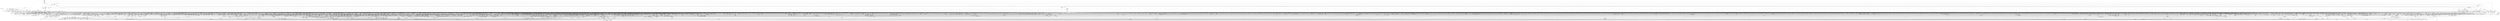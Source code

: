 digraph kerncollapsed {
    "__cmpxchg_case_acq_64" [color="black"];
    "Indirect call58" [color="black"];
    "find_next_zero_bit_2" [color="black"];
    "__raw_spin_unlock_irq_7" [color="black"];
    "__bpf_free_used_maps" [color="black"];
    "__irq_domain_activate_irq" [color="black"];
    "pvm_determine_end_from_reverse" [color="black"];
    "__cmpxchg_case_acq_32.constprop.0_8" [color="black"];
    "move_queued_task.constprop.0" [color="black"];
    "do_raw_spin_lock_88" [color="black"];
    "rwsem_spin_on_owner" [color="black"];
    "__raw_spin_lock_4" [color="black"];
    "io_run_local_work_continue" [color="black"];
    "count_mounts" [color="black"];
    "__kern_my_cpu_offset_47" [color="black"];
    "Indirect call186" [color="black"];
    "Indirect call116" [color="black"];
    "update_misfit_status" [color="black"];
    "this_cpu_has_cap.part.0" [color="black"];
    "kernfs_leftmost_descendant" [color="black"];
    "task_set_jobctl_pending" [color="black"];
    "Indirect call13" [color="black"];
    "try_release_thread_stack_to_cache" [color="black"];
    "do_raw_spin_lock_28" [color="black"];
    "synchronize_rcu.part.0" [color="black"];
    "__get_cpu_fpsimd_context" [color="black"];
    "update_min_vruntime" [color="black"];
    "do_raw_spin_lock_41" [color="black"];
    "timer_delete_hook" [color="black"];
    "Indirect call120" [color="black"];
    "Indirect call6" [color="black"];
    "dl_set_overload.part.0" [color="black"];
    "futex_q_lock" [color="black"];
    "list_lru_add" [color="black"];
    "io_wq_exit_start" [color="black"];
    "mas_prev_sibling" [color="black"];
    "__raw_spin_lock_irqsave_3" [color="black"];
    "Indirect call179" [color="black"];
    "__cmpxchg_case_acq_32.constprop.0_16" [color="black"];
    "__clear_open_fd" [color="black"];
    "do_raw_spin_lock_65" [color="black"];
    "data_check_size" [color="black"];
    "__raw_spin_lock_irqsave_32" [color="black"];
    "folio_nr_pages_2" [color="black"];
    "Indirect call206" [color="black"];
    "Indirect call135" [color="black"];
    "irq_work_queue" [color="black"];
    "____core____" [color="kernel"];
    "do_raw_spin_lock.constprop.0_11" [color="black"];
    "finish_swait" [color="black"];
    "zone_page_state_snapshot" [color="black"];
    "Indirect call134" [color="black"];
    "arch_send_call_function_single_ipi" [color="black"];
    "skip_atoi" [color="black"];
    "__raw_spin_unlock_irqrestore_38" [color="black"];
    "update_rt_rq_load_avg" [color="black"];
    "Indirect call194" [color="black"];
    "find_buddy_page_pfn" [color="black"];
    "rcu_segcblist_extract_done_cbs" [color="black"];
    "__raw_spin_lock_irq_19" [color="black"];
    "lock_timer_base" [color="black"];
    "mas_find" [color="black"];
    "__pageblock_pfn_to_page" [color="black"];
    "__pm_relax" [color="black"];
    "mas_new_ma_node" [color="black"];
    "current_is_kswapd" [color="black"];
    "vma_fs_can_writeback" [color="black"];
    "copy_user_highpage" [color="black"];
    "find_suitable_fallback" [color="black"];
    "igrab" [color="black"];
    "arch_local_irq_disable_2" [color="black"];
    "cpumask_next_and" [color="black"];
    "_find_first_and_bit" [color="black"];
    "double_rq_lock" [color="black"];
    "__count_vm_events_3" [color="black"];
    "vma_needs_dirty_tracking" [color="black"];
    "__dl_update" [color="black"];
    "page_ref_inc" [color="black"];
    "tag_set" [color="black"];
    "__set_fixmap" [color="black"];
    "skb_header_pointer_2" [color="black"];
    "lock_hrtimer_base" [color="black"];
    "Indirect call200" [color="black"];
    "step_into" [color="black"];
    "sync_icache_aliases" [color="black"];
    "Indirect call47" [color="black"];
    "Indirect call167" [color="black"];
    "folio_lruvec_relock_irq.constprop.0" [color="black"];
    "__skb_fill_page_desc" [color="black"];
    "__raw_spin_lock_irq.constprop.0_2" [color="black"];
    "__cmpxchg_case_acq_64_1" [color="black"];
    "Indirect call117" [color="black"];
    "mas_store_b_node" [color="black"];
    "prepend" [color="black"];
    "Indirect call56" [color="black"];
    "xas_update.isra.0" [color="black"];
    "folio_trylock" [color="black"];
    "inode_maybe_inc_iversion" [color="black"];
    "arch_send_call_function_ipi_mask" [color="black"];
    "__kern_my_cpu_offset_91" [color="black"];
    "will_become_orphaned_pgrp" [color="black"];
    "timer_delete_sync" [color="black"];
    "find_later_rq" [color="black"];
    "__raw_spin_lock_irqsave_34" [color="black"];
    "do_raw_spin_lock_60" [color="black"];
    "rwsem_set_nonspinnable" [color="black"];
    "cpus_share_cache" [color="black"];
    "Indirect call8" [color="black"];
    "folio_mapped" [color="black"];
    "__rb_erase_color" [color="black"];
    "lru_add_fn" [color="black"];
    "call_function_single_prep_ipi" [color="black"];
    "irq_to_desc" [color="black"];
    "__raw_spin_unlock_irq_6" [color="black"];
    "__raw_spin_unlock_irqrestore_11" [color="black"];
    "__wb_update_bandwidth.constprop.0" [color="black"];
    "__cmpwait_case_32_1" [color="black"];
    "plist_add" [color="black"];
    "send_sig" [color="black"];
    "sock_inuse_add" [color="black"];
    "mas_set_alloc_req" [color="black"];
    "__note_gp_changes" [color="black"];
    "init_entity_runnable_average" [color="black"];
    "Indirect call181" [color="black"];
    "page_try_share_anon_rmap" [color="black"];
    "Indirect call11" [color="black"];
    "vma_interval_tree_remove" [color="black"];
    "clear_ti_thread_flag_1" [color="black"];
    "cpu_online_1" [color="black"];
    "__raw_spin_unlock_irqrestore_6" [color="black"];
    "Indirect call124" [color="black"];
    "posix_cpu_timer_rearm" [color="black"];
    "pde_subdir_first" [color="black"];
    "__mutex_trylock_common" [color="black"];
    "__cmpxchg_case_mb_32_2" [color="black"];
    "__raw_spin_lock" [color="black"];
    "Indirect call32" [color="black"];
    "__cmpxchg_case_acq_32_1" [color="black"];
    "cpumask_and" [color="black"];
    "redirty_tail_locked" [color="black"];
    "check_and_switch_context" [color="black"];
    "__set_task_special" [color="black"];
    "arch_local_irq_enable_2" [color="black"];
    "Indirect call175" [color="black"];
    "__count_vm_events" [color="black"];
    "pgdat_balanced" [color="black"];
    "xa_err" [color="black"];
    "__ksize" [color="black"];
    "arch_timer_evtstrm_available" [color="black"];
    "__acct_reclaim_writeback" [color="black"];
    "get_next_ino" [color="black"];
    "atime_needs_update" [color="black"];
    "__wb_writeout_add" [color="black"];
    "zone_page_state_snapshot.constprop.0" [color="black"];
    "mte_clear_page_tags" [color="black"];
    "folio_add_new_anon_rmap" [color="black"];
    "virt_to_folio" [color="black"];
    "__fprop_add_percpu_max" [color="black"];
    "fetch_robust_entry" [color="black"];
    "qdisc_maybe_clear_missed" [color="black"];
    "qdisc_run_begin" [color="black"];
    "anon_vma_interval_tree_remove" [color="black"];
    "lock_mnt_tree" [color="black"];
    "mas_wr_store_setup" [color="black"];
    "inc_tlb_flush_pending" [color="black"];
    "sched_asym_prefer" [color="black"];
    "page_ref_inc_2" [color="black"];
    "__kern_my_cpu_offset_62" [color="black"];
    "anon_vma_interval_tree_pre_update_vma" [color="black"];
    "page_ref_dec_and_test_1" [color="black"];
    "__raw_spin_lock_12" [color="black"];
    "io_req_defer_failed" [color="black"];
    "__raw_spin_trylock_3" [color="black"];
    "set_work_data" [color="black"];
    "__audit_inode" [color="black"];
    "ktime_get_mono_fast_ns" [color="black"];
    "Indirect call144" [color="black"];
    "__init_rwsem" [color="black"];
    "set_ti_thread_flag_4" [color="black"];
    "from_vfsuid" [color="black"];
    "Indirect call12" [color="black"];
    "compaction_free" [color="black"];
    "Indirect call99" [color="black"];
    "Indirect call208" [color="black"];
    "__kern_my_cpu_offset_4" [color="black"];
    "copy_fd_bitmaps" [color="black"];
    "pvm_find_va_enclose_addr" [color="black"];
    "task_rq_lock" [color="black"];
    "Indirect call82" [color="black"];
    "se_weight.isra.0" [color="black"];
    "is_path_reachable" [color="black"];
    "__d_lookup_unhash_wake" [color="black"];
    "vma_interval_tree_subtree_search" [color="black"];
    "Indirect call55" [color="black"];
    "rt_mutex_top_waiter" [color="black"];
    "cpumask_copy_1" [color="black"];
    "cpumask_any_and_distribute" [color="black"];
    "Indirect call150" [color="black"];
    "__raw_spin_lock_22" [color="black"];
    "signalfd_cleanup" [color="black"];
    "__udelay" [color="black"];
    "dev_bus_name" [color="black"];
    "Indirect call45" [color="black"];
    "xas_pause" [color="black"];
    "security_secid_to_secctx" [color="black"];
    "update_curr" [color="black"];
    "__count_vm_events_1" [color="black"];
    "find_next_bit_8" [color="black"];
    "cpu_util_cfs" [color="black"];
    "__reuseport_detach_closed_sock" [color="black"];
    "Indirect call185" [color="black"];
    "tk_clock_read" [color="black"];
    "pm_qos_read_value" [color="black"];
    "get_group_info.isra.0" [color="black"];
    "__d_drop" [color="black"];
    "Indirect call218" [color="black"];
    "d_set_mounted" [color="black"];
    "lru_deactivate_fn" [color="black"];
    "find_next_bit.constprop.0_11" [color="black"];
    "__raw_spin_lock_irqsave_1" [color="black"];
    "rseq_migrate" [color="black"];
    "__kern_my_cpu_offset_56" [color="black"];
    "in_group_p" [color="black"];
    "__percpu_add_case_64.constprop.0_3" [color="black"];
    "hrtimer_sleeper_start_expires" [color="black"];
    "attach_task" [color="black"];
    "Indirect call17" [color="black"];
    "to_kthread" [color="black"];
    "raw_spin_rq_lock_nested" [color="black"];
    "Indirect call95" [color="black"];
    "do_fchmodat" [color="black"];
    "list_del_4" [color="black"];
    "__raw_spin_unlock_irqrestore_8" [color="black"];
    "propagate_mount_unlock" [color="black"];
    "clear_ti_thread_flag_3" [color="black"];
    "find_vm_area" [color="black"];
    "Indirect call24" [color="black"];
    "calc_wheel_index" [color="black"];
    "skb_pfmemalloc" [color="black"];
    "cpumask_weight.constprop.0_5" [color="black"];
    "vma_interval_tree_augment_rotate" [color="black"];
    "audit_gid_comparator" [color="black"];
    "__raw_spin_lock_irq_25" [color="black"];
    "__kern_my_cpu_offset_37" [color="black"];
    "futex_q_unlock" [color="black"];
    "do_raw_spin_lock_2" [color="black"];
    "__sw_hweight64" [color="black"];
    "__raw_spin_lock_irq_41" [color="black"];
    "Indirect call207" [color="black"];
    "_compound_head_5" [color="black"];
    "access_ok_2" [color="black"];
    "sock_flag.constprop.0" [color="black"];
    "read_seqbegin_or_lock" [color="black"];
    "strscpy_pad" [color="black"];
    "mas_prev_slot" [color="black"];
    "clear_ti_thread_flag" [color="black"];
    "rcu_accelerate_cbs" [color="black"];
    "fpsimd_flush_task_state" [color="black"];
    "ptep_clear_flush" [color="black"];
    "copy_thread" [color="black"];
    "list_move_tail" [color="black"];
    "Indirect call70" [color="black"];
    "skb_tailroom_1" [color="black"];
    "_mix_pool_bytes" [color="black"];
    "rb_erase_cached.isra.0" [color="black"];
    "write_sequnlock.constprop.0" [color="black"];
    "find_next_bit.constprop.0_5" [color="black"];
    "sk_leave_memory_pressure" [color="black"];
    "release_thread" [color="black"];
    "list_del_init_3" [color="black"];
    "sve_state_size" [color="black"];
    "Indirect call37" [color="black"];
    "task_will_free_mem" [color="black"];
    "__bitmap_clear" [color="black"];
    "mas_alloc_req.isra.0" [color="black"];
    "__kern_my_cpu_offset_44" [color="black"];
    "percpu_ref_get_many" [color="black"];
    "inode_cgwb_move_to_attached" [color="black"];
    "__kern_my_cpu_offset_74" [color="black"];
    "link_path_walk" [color="black"];
    "pm_qos_update_flags" [color="black"];
    "__xas_next" [color="black"];
    "find_next_bit.constprop.0_1" [color="black"];
    "__cmpxchg_case_acq_32.constprop.0_5" [color="black"];
    "cpu_clock_sample" [color="black"];
    "do_raw_spin_lock.constprop.0_3" [color="black"];
    "do_raw_spin_lock_29" [color="black"];
    "audit_string_contains_control" [color="black"];
    "idle_cpu" [color="black"];
    "prb_reserve" [color="black"];
    "__hrtimer_get_next_event" [color="black"];
    "memblock_search" [color="black"];
    "__raw_spin_lock_irq_31" [color="black"];
    "__raw_spin_lock_irqsave.constprop.0_9" [color="black"];
    "__raw_spin_lock_43" [color="black"];
    "__down_trylock_console_sem.constprop.0" [color="black"];
    "__wake_q_add" [color="black"];
    "Indirect call68" [color="black"];
    "Indirect call195" [color="black"];
    "folio_wake_bit" [color="black"];
    "find_worker_executing_work" [color="black"];
    "forward_timer_base" [color="black"];
    "sched_post_fork" [color="black"];
    "io_put_kbuf_comp.isra.0" [color="black"];
    "sync_exp_work_done" [color="black"];
    "kobj_ns_ops" [color="black"];
    "console_is_usable" [color="black"];
    "raw_spin_rq_lock" [color="black"];
    "__raw_spin_lock_irqsave.constprop.0_1" [color="black"];
    "count_vm_event" [color="black"];
    "clear_nonspinnable" [color="black"];
    "__printk_safe_enter" [color="black"];
    "Indirect call231" [color="black"];
    "test_and_set_ti_thread_flag_1" [color="black"];
    "get_work_pool" [color="black"];
    "queued_spin_lock_slowpath" [color="black"];
    "skb_cloned" [color="black"];
    "do_raw_spin_lock_32" [color="black"];
    "__count_vm_events_2" [color="black"];
    "tag_clear" [color="black"];
    "copy_page" [color="black"];
    "try_grab_page" [color="black"];
    "__page_dup_rmap.constprop.0" [color="black"];
    "csum_partial" [color="black"];
    "do_raw_spin_lock_37" [color="black"];
    "__raw_spin_lock_irq_6" [color="black"];
    "capacity_of" [color="black"];
    "set_nameidata" [color="black"];
    "exit_rcu" [color="black"];
    "simple_xattr_space" [color="black"];
    "legitimize_root" [color="black"];
    "anon_vma_interval_tree_post_update_vma" [color="black"];
    "in_group_or_capable" [color="black"];
    "__raw_spin_unlock_irqrestore_12" [color="black"];
    "mntget" [color="black"];
    "io_wq_work_match_all" [color="black"];
    "skb_headers_offset_update" [color="black"];
    "is_cpu_allowed" [color="black"];
    "kernfs_name_hash" [color="black"];
    "__raw_spin_lock_irqsave_52" [color="black"];
    "mnt_drop_write" [color="black"];
    "Indirect call196" [color="black"];
    "signal_pending_state_2" [color="black"];
    "_prb_read_valid" [color="black"];
    "__raw_spin_unlock_irqrestore_37" [color="black"];
    "do_raw_spin_lock_99" [color="black"];
    "__kern_my_cpu_offset_2" [color="black"];
    "page_ref_dec_and_test_2" [color="black"];
    "wake_all_kswapds" [color="black"];
    "lock_mount_hash" [color="black"];
    "strcspn" [color="black"];
    "tty_port_kopened" [color="black"];
    "pte_to_swp_entry_2" [color="black"];
    "netdev_start_xmit" [color="black"];
    "__kern_my_cpu_offset_61" [color="black"];
    "is_rlimit_overlimit" [color="black"];
    "Indirect call96" [color="black"];
    "mutex_is_locked" [color="black"];
    "privileged_wrt_inode_uidgid" [color="black"];
    "dev_xmit_recursion_dec" [color="black"];
    "smp_call_function_single" [color="black"];
    "auditd_test_task" [color="black"];
    "attach_pid" [color="black"];
    "__free_one_page" [color="black"];
    "ptep_set_access_flags" [color="black"];
    "memmove" [color="black"];
    "audit_comparator" [color="black"];
    "__raw_spin_lock_42" [color="black"];
    "folio_activate_fn" [color="black"];
    "path_init" [color="black"];
    "__percpu_add_case_64_1" [color="black"];
    "rcu_segcblist_pend_cbs" [color="black"];
    "do_raw_spin_lock_52" [color="black"];
    "__skb_checksum" [color="black"];
    "i_uid_into_vfsuid" [color="black"];
    "stackinfo_on_stack" [color="black"];
    "__raw_spin_lock_irq.constprop.0_1" [color="black"];
    "Indirect call225" [color="black"];
    "__percpu_counter_sum" [color="black"];
    "__raw_spin_unlock_irqrestore.constprop.0_2" [color="black"];
    "count_vm_event_2" [color="black"];
    "task_rq_unlock" [color="black"];
    "pwq_activate_inactive_work" [color="black"];
    "arch_local_irq_save_1" [color="black"];
    "rcu_segcblist_init" [color="black"];
    "__skb_header_pointer" [color="black"];
    "get_ldops" [color="black"];
    "tk_xtime.constprop.0" [color="black"];
    "cpumask_and.isra.0_1" [color="black"];
    "__smp_call_single_queue" [color="black"];
    "__printk_cpu_sync_wait" [color="black"];
    "io_match_task_safe" [color="black"];
    "__percpu_add_case_64.constprop.0" [color="black"];
    "pcpu_next_fit_region.constprop.0" [color="black"];
    "device_links_read_unlock" [color="black"];
    "node_page_state_add" [color="black"];
    "Indirect call163" [color="black"];
    "commit_tree" [color="black"];
    "list_del_init_6" [color="black"];
    "page_ref_inc_6" [color="black"];
    "Indirect call79" [color="black"];
    "mas_wr_walk_index.isra.0" [color="black"];
    "__dev_put.part.0" [color="black"];
    "cpumask_next.constprop.0" [color="black"];
    "Indirect call209" [color="black"];
    "arm_smccc_1_1_get_conduit" [color="black"];
    "resched_curr" [color="black"];
    "irqd_set.isra.0_1" [color="black"];
    "copyin" [color="black"];
    "get_data" [color="black"];
    "Indirect call63" [color="black"];
    "Indirect call145" [color="black"];
    "Indirect call9" [color="black"];
    "__wait_on_bit" [color="black"];
    "reweight_task" [color="black"];
    "propagation_next" [color="black"];
    "security_sock_rcv_skb" [color="black"];
    "rt_mutex_futex_trylock" [color="black"];
    "min_deadline_cb_propagate" [color="black"];
    "inode_io_list_move_locked" [color="black"];
    "_raw_spin_rq_lock_irqsave" [color="black"];
    "mas_ascend" [color="black"];
    "futex_get_value_locked" [color="black"];
    "Indirect call130" [color="black"];
    "do_raw_spin_lock_16" [color="black"];
    "page_move_anon_rmap" [color="black"];
    "rcu_dynticks_snap" [color="black"];
    "__var_waitqueue" [color="black"];
    "find_next_bit.constprop.0_14" [color="black"];
    "io_run_cancel" [color="black"];
    "__kern_my_cpu_offset_50" [color="black"];
    "io_fill_cqe_aux" [color="black"];
    "prepend_path" [color="black"];
    "purge_fragmented_block" [color="black"];
    "__raw_spin_lock_19" [color="black"];
    "osq_lock" [color="black"];
    "mas_store_prealloc.part.0" [color="black"];
    "exit_oom_victim" [color="black"];
    "unlock_mount_hash" [color="black"];
    "Indirect call159" [color="black"];
    "mte_zero_clear_page_tags" [color="black"];
    "io_schedule_prepare" [color="black"];
    "set_ti_thread_flag_5" [color="black"];
    "count_vm_events_2" [color="black"];
    "security_inode_permission" [color="black"];
    "wb_io_lists_depopulated" [color="black"];
    "Indirect call102" [color="black"];
    "__raw_spin_lock_irqsave.constprop.0_7" [color="black"];
    "__raw_spin_lock_irq_34" [color="black"];
    "Indirect call0" [color="black"];
    "do_raw_spin_lock_30" [color="black"];
    "search_cmp_ftr_reg" [color="black"];
    "__io_prep_linked_timeout" [color="black"];
    "prb_first_valid_seq" [color="black"];
    "io_prep_async_link" [color="black"];
    "srcu_gp_start" [color="black"];
    "tsk_fork_get_node" [color="black"];
    "timer_wait_running" [color="black"];
    "__attach_to_pi_owner" [color="black"];
    "__mutex_add_waiter" [color="black"];
    "page_ref_add" [color="black"];
    "__cmpxchg_case_acq_32.constprop.0_9" [color="black"];
    "__kern_my_cpu_offset_77" [color="black"];
    "__io_put_kbuf_list" [color="black"];
    "d_walk" [color="black"];
    "Indirect call123" [color="black"];
    "pmd_offset.isra.0_1" [color="black"];
    "rcu_seq_start_1" [color="black"];
    "__kern_my_cpu_offset_19" [color="black"];
    "handle_lookup_down" [color="black"];
    "mas_next_setup.constprop.0" [color="black"];
    "Indirect call198" [color="black"];
    "mas_bulk_rebalance" [color="black"];
    "__raw_spin_lock_49" [color="black"];
    "skb_flow_get_icmp_tci" [color="black"];
    "clear_buddies.isra.0" [color="black"];
    "__timer_delete_sync" [color="black"];
    "Indirect call59" [color="black"];
    "io_prep_async_work" [color="black"];
    "__mutex_init" [color="black"];
    "____do_softirq" [color="black"];
    "_compound_head_1" [color="black"];
    "__raw_write_lock_irq" [color="black"];
    "__mod_lruvec_state" [color="black"];
    "Indirect call31" [color="black"];
    "folio_nr_pages_3" [color="black"];
    "page_ref_inc_1" [color="black"];
    "folio_trylock_2" [color="black"];
    "Indirect call10" [color="black"];
    "__zone_watermark_ok" [color="black"];
    "__raw_spin_lock_28" [color="black"];
    "__raw_spin_unlock_irqrestore" [color="black"];
    "Indirect call54" [color="black"];
    "list_del_init_7" [color="black"];
    "blake2s.constprop.0" [color="black"];
    "__raw_spin_lock_20" [color="black"];
    "security_d_instantiate" [color="black"];
    "fpsimd_preserve_current_state" [color="black"];
    "__inode_add_lru" [color="black"];
    "Indirect call112" [color="black"];
    "qdisc_qstats_cpu_qlen_inc" [color="black"];
    "do_raw_spin_lock_1" [color="black"];
    "do_raw_spin_lock_5" [color="black"];
    "netlink_overrun" [color="black"];
    "lockref_put_or_lock" [color="black"];
    "tty_termios_input_baud_rate" [color="black"];
    "touch_atime" [color="black"];
    "__irq_disable" [color="black"];
    "pcpu_chunk_populated" [color="black"];
    "prepare_to_swait_event" [color="black"];
    "tty_driver_flush_buffer" [color="black"];
    "update_pm_runtime_accounting" [color="black"];
    "__raw_spin_lock_31" [color="black"];
    "calc_delta_fair" [color="black"];
    "posix_cpu_timers_exit" [color="black"];
    "__cmpwait_case_32_2" [color="black"];
    "audit_log_path_denied" [color="black"];
    "system_supports_mte" [color="black"];
    "debug_locks_off" [color="black"];
    "pmd_clear_huge" [color="black"];
    "cpu_online_2" [color="black"];
    "timekeeping_get_ns" [color="black"];
    "rt_mutex_setprio" [color="black"];
    "__update_load_avg_se" [color="black"];
    "recalc_sigpending_tsk" [color="black"];
    "need_seqretry" [color="black"];
    "__raw_spin_lock_5" [color="black"];
    "fsnotify_grab_connector" [color="black"];
    "ma_dead_node" [color="black"];
    "plist_del" [color="black"];
    "try_to_unlazy_next" [color="black"];
    "Indirect call139" [color="black"];
    "arm64_kernel_unmapped_at_el0_2" [color="black"];
    "do_raw_spin_lock_80" [color="black"];
    "__kern_my_cpu_offset_52" [color="black"];
    "mtree_load" [color="black"];
    "hrtimer_forward" [color="black"];
    "pfn_is_map_memory" [color="black"];
    "test_ti_thread_flag_21" [color="black"];
    "do_raw_spin_lock_117" [color="black"];
    "attach_recursive_mnt" [color="black"];
    "set_task_cpu" [color="black"];
    "slab_want_init_on_free" [color="black"];
    "jiffies_to_usecs" [color="black"];
    "__hlist_del" [color="black"];
    "prep_compound_page" [color="black"];
    "Indirect call85" [color="black"];
    "mab_shift_right" [color="black"];
    "truncate_pagecache" [color="black"];
    "update_blocked_averages" [color="black"];
    "update_sctlr_el1" [color="black"];
    "Indirect call222" [color="black"];
    "__cmpxchg_case_acq_32.constprop.0_7" [color="black"];
    "__dev_pm_qos_resume_latency" [color="black"];
    "console_srcu_read_unlock" [color="black"];
    "setattr_prepare" [color="black"];
    "__cmpxchg_case_acq_32.constprop.0_13" [color="black"];
    "xas_not_node" [color="black"];
    "set_load_weight" [color="black"];
    "audit_serial" [color="black"];
    "fsnotify_connector_sb" [color="black"];
    "Indirect call156" [color="black"];
    "skb_orphan_1" [color="black"];
    "restore_nameidata" [color="black"];
    "rcu_gp_is_normal" [color="black"];
    "Indirect call16" [color="black"];
    "prepare_alloc_pages.constprop.0" [color="black"];
    "__raw_spin_trylock_5" [color="black"];
    "has_managed_dma" [color="black"];
    "folio_mark_dirty" [color="black"];
    "Indirect call64" [color="black"];
    "__iget" [color="black"];
    "_compound_head_2" [color="black"];
    "spin_lock_irqsave_check_contention" [color="black"];
    "__posix_timers_find" [color="black"];
    "fprop_fraction_percpu" [color="black"];
    "security_inode_killpriv" [color="black"];
    "task_clear_jobctl_trapping" [color="black"];
    "folio_trylock_flag" [color="black"];
    "__const_udelay" [color="black"];
    "__io_put_kbuf" [color="black"];
    "_get_random_bytes" [color="black"];
    "__raw_spin_lock_irqsave_21" [color="black"];
    "exit_task_stack_account" [color="black"];
    "__wake_up_locked_key" [color="black"];
    "cpupri_set" [color="black"];
    "mast_split_data" [color="black"];
    "dl_rq_of_se" [color="black"];
    "enqueue_hrtimer.constprop.0" [color="black"];
    "Indirect call166" [color="black"];
    "detach_entity_load_avg" [color="black"];
    "Indirect call50" [color="black"];
    "update_newidle_cost" [color="black"];
    "mapping_shrinkable_1" [color="black"];
    "__io_disarm_linked_timeout" [color="black"];
    "drop_links" [color="black"];
    "wb_update_bandwidth" [color="black"];
    "folio_mapped_3" [color="black"];
    "timerqueue_add" [color="black"];
    "_find_first_zero_bit" [color="black"];
    "post_ttbr_update_workaround" [color="black"];
    "task_sigpending_2" [color="black"];
    "Indirect call44" [color="black"];
    "__raw_spin_lock_bh.constprop.0_5" [color="black"];
    "Indirect call62" [color="black"];
    "Indirect call162" [color="black"];
    "wake_up_bit" [color="black"];
    "mas_safe_pivot" [color="black"];
    "xas_clear_mark" [color="black"];
    "__raw_spin_lock_irq_23" [color="black"];
    "tlb_flush_1" [color="black"];
    "__accumulate_pelt_segments" [color="black"];
    "__kern_my_cpu_offset_21" [color="black"];
    "xas_error.isra.0_1" [color="black"];
    "__attach_mnt" [color="black"];
    "_find_next_zero_bit" [color="black"];
    "set_root_1" [color="black"];
    "_copy_from_iter" [color="black"];
    "__raw_write_unlock_irq_4" [color="black"];
    "__raw_spin_lock.constprop.0_1" [color="black"];
    "__msecs_to_jiffies" [color="black"];
    "Indirect call142" [color="black"];
    "percpu_ref_put_many.constprop.0" [color="black"];
    "__raw_spin_trylock_1" [color="black"];
    "memzero_explicit" [color="black"];
    "cpu_mitigations_off" [color="black"];
    "add_wait_queue_exclusive" [color="black"];
    "xas_set_order.part.0" [color="black"];
    "d_set_d_op" [color="black"];
    "hrtimer_reprogram.constprop.0" [color="black"];
    "Indirect call147" [color="black"];
    "mas_max_gap" [color="black"];
    "is_vmalloc_addr" [color="black"];
    "current_wq_worker" [color="black"];
    "from_vfsgid" [color="black"];
    "__raw_spin_unlock_irqrestore_33" [color="black"];
    "tick_get_device" [color="black"];
    "__audit_reusename" [color="black"];
    "d_shrink_del" [color="black"];
    "irq_work_claim" [color="black"];
    "do_raw_spin_lock_18" [color="black"];
    "Indirect call146" [color="black"];
    "may_setattr" [color="black"];
    "__raw_spin_trylock_4" [color="black"];
    "__percpu_add_case_64_7" [color="black"];
    "__raw_spin_unlock_irq_3" [color="black"];
    "local_cpu_stop" [color="black"];
    "set_pud" [color="black"];
    "__wake_up_klogd.part.0" [color="black"];
    "cpu_timer_dequeue" [color="black"];
    "mas_next_range" [color="black"];
    "Indirect call171" [color="black"];
    "futex_hb_waiters_dec" [color="black"];
    "next_signal" [color="black"];
    "dcache_clean_pou" [color="black"];
    "__kern_my_cpu_offset_70" [color="black"];
    "__mnt_is_readonly" [color="black"];
    "Indirect call193" [color="black"];
    "csum_partial_ext" [color="black"];
    "put_cpu_fpsimd_context" [color="black"];
    "Indirect call60" [color="black"];
    "test_taint" [color="black"];
    "pcpu_block_update_hint_alloc" [color="black"];
    "fsnotify_put_sb_connectors" [color="black"];
    "copy_to_user_page" [color="black"];
    "__kern_my_cpu_offset_23" [color="black"];
    "strnlen" [color="black"];
    "__dequeue_entity" [color="black"];
    "__nr_to_section" [color="black"];
    "Indirect call155" [color="black"];
    "__kern_my_cpu_offset_67" [color="black"];
    "Indirect call18" [color="black"];
    "do_raw_spin_lock_72" [color="black"];
    "move_linked_works" [color="black"];
    "__percpu_add_case_32_20" [color="black"];
    "io_cancel_req_match" [color="black"];
    "rwsem_set_reader_owned" [color="black"];
    "global_dirtyable_memory" [color="black"];
    "Indirect call26" [color="black"];
    "__raw_spin_lock_3" [color="black"];
    "should_failslab" [color="black"];
    "__kern_my_cpu_offset_133" [color="black"];
    "arch_get_random_longs" [color="black"];
    "clear_ti_thread_flag_5" [color="black"];
    "Indirect call211" [color="black"];
    "__cmpxchg_case_acq_32.constprop.0_20" [color="black"];
    "__raw_spin_lock_21" [color="black"];
    "gup_must_unshare" [color="black"];
    "do_raw_spin_lock_14" [color="black"];
    "Indirect call126" [color="black"];
    "folio_total_mapcount" [color="black"];
    "cpudl_heapify" [color="black"];
    "detach_if_pending" [color="black"];
    "Indirect call122" [color="black"];
    "queued_read_lock_slowpath" [color="black"];
    "percpu_counter_dec" [color="black"];
    "security_sk_free" [color="black"];
    "__cmpwait_case_32_3" [color="black"];
    "Indirect call78" [color="black"];
    "set_ptes.constprop.0.isra.0" [color="black"];
    "unreserve_highatomic_pageblock" [color="black"];
    "workingset_eviction" [color="black"];
    "Indirect call108" [color="black"];
    "__peernet2id" [color="black"];
    "getname_flags" [color="black"];
    "get_arm64_ftr_reg_nowarn" [color="black"];
    "__irq_startup" [color="black"];
    "__percpu_add_case_64_6" [color="black"];
    "cpu_online" [color="black"];
    "security_inode_init_security_anon" [color="black"];
    "arch_local_irq_save_5" [color="black"];
    "active_load_balance_cpu_stop" [color="black"];
    "access_ok_39" [color="black"];
    "find_task_by_vpid" [color="black"];
    "break_deleg_wait.constprop.0.isra.0" [color="black"];
    "nd_alloc_stack" [color="black"];
    "set_page_dirty" [color="black"];
    "panic_smp_self_stop" [color="black"];
    "__xchg_case_64.constprop.0" [color="black"];
    "Indirect call29" [color="black"];
    "__xchg_case_mb_32.constprop.0" [color="black"];
    "Indirect call212" [color="black"];
    "rcu_cblist_dequeue" [color="black"];
    "test_ti_thread_flag_19" [color="black"];
    "Indirect call184" [color="black"];
    "__kern_my_cpu_offset_53" [color="black"];
    "mas_mab_cp" [color="black"];
    "Indirect call216" [color="black"];
    "io_poll_get_ownership" [color="black"];
    "__raw_spin_unlock_irq_18" [color="black"];
    "tty_termios_baud_rate" [color="black"];
    "__raw_spin_unlock_irq_11" [color="black"];
    "rcu_segcblist_enqueue" [color="black"];
    "mast_fill_bnode" [color="black"];
    "pde_subdir_find" [color="black"];
    "lockref_put_return" [color="black"];
    "move_freepages_block" [color="black"];
    "system_supports_generic_auth" [color="black"];
    "Indirect call23" [color="black"];
    "sched_ttwu_pending" [color="black"];
    "mas_rewalk_if_dead" [color="black"];
    "override_creds" [color="black"];
    "group_classify" [color="black"];
    "Indirect call143" [color="black"];
    "__rb_rotate_set_parents" [color="black"];
    "security_inode_need_killpriv" [color="black"];
    "compound_order_2" [color="black"];
    "should_fail_alloc_page" [color="black"];
    "mod_node_state" [color="black"];
    "__kern_my_cpu_offset_18" [color="black"];
    "access_ok_42" [color="black"];
    "do_raw_spin_lock_116" [color="black"];
    "Indirect call71" [color="black"];
    "pagetable_pte_dtor" [color="black"];
    "__raw_spin_lock_irq_20" [color="black"];
    "__raw_spin_unlock_irq_19" [color="black"];
    "Indirect call57" [color="black"];
    "Indirect call115" [color="black"];
    "tlb_gather_mmu_fullmm" [color="black"];
    "raw_spin_rq_lock_1" [color="black"];
    "__raw_spin_lock.constprop.0" [color="black"];
    "next_online_pgdat" [color="black"];
    "make_vfsuid" [color="black"];
    "__bitmap_set" [color="black"];
    "__percpu_add_case_32_7" [color="black"];
    "__raw_spin_unlock_irq_38" [color="black"];
    "__wait_for_common" [color="black"];
    "Indirect call183" [color="black"];
    "mte_sync_tags" [color="black"];
    "get_file_2" [color="black"];
    "io_cqe_cache_refill" [color="black"];
    "tlb_flush" [color="black"];
    "__raw_spin_lock_irq_21" [color="black"];
    "cpu_switch_to" [color="black"];
    "capable_wrt_inode_uidgid" [color="black"];
    "update_cached_migrate" [color="black"];
    "account_pipe_buffers" [color="black"];
    "arch_asym_cpu_priority" [color="black"];
    "__raw_spin_lock_34" [color="black"];
    "__finish_swait" [color="black"];
    "fpsimd_save_state" [color="black"];
    "path_is_under" [color="black"];
    "xas_next_offset" [color="black"];
    "__raw_spin_unlock_irq.constprop.0_2" [color="black"];
    "mas_push_data" [color="black"];
    "fsnotify_handle_inode_event.isra.0" [color="black"];
    "d_shrink_add" [color="black"];
    "Indirect call141" [color="black"];
    "unlock_page" [color="black"];
    "pcpu_page_idx" [color="black"];
    "__task_will_free_mem" [color="black"];
    "__local_bh_enable_ip" [color="black"];
    "kernfs_root" [color="black"];
    "mab_no_null_split" [color="black"];
    "__futex_queue" [color="black"];
    "gup_signal_pending" [color="black"];
    "__cmpxchg_case_acq_32.constprop.0_1" [color="black"];
    "posixtimer_rearm" [color="black"];
    "dl_task_is_earliest_deadline" [color="black"];
    "ttwu_do_activate.constprop.0" [color="black"];
    "d_find_alias" [color="black"];
    "osq_wait_next" [color="black"];
    "handle_dots" [color="black"];
    "arch_get_random_seed_longs" [color="black"];
    "compound_order_1" [color="black"];
    "find_next_bit_7" [color="black"];
    "fsnotify_first_mark" [color="black"];
    "set_ptes.constprop.0.isra.0_1" [color="black"];
    "timerqueue_iterate_next" [color="black"];
    "__cmpxchg_case_acq_32.constprop.0_6" [color="black"];
    "Indirect call1" [color="black"];
    "__d_lookup_unhash" [color="black"];
    "__folio_cancel_dirty" [color="black"];
    "__raw_spin_lock_32" [color="black"];
    "mapping_shrinkable_2" [color="black"];
    "timer_delete" [color="black"];
    "folio_not_mapped" [color="black"];
    "Indirect call5" [color="black"];
    "list_del_init" [color="black"];
    "__wake_up_parent" [color="black"];
    "mab_mas_cp" [color="black"];
    "put_dec_trunc8" [color="black"];
    "do_raw_spin_lock_118" [color="black"];
    "__raw_read_lock_irqsave.constprop.0_1" [color="black"];
    "select_collect2" [color="black"];
    "slab_is_available" [color="black"];
    "__xchg_case_mb_64.constprop.0_2" [color="black"];
    "hrtimer_force_reprogram.constprop.0" [color="black"];
    "Indirect call2" [color="black"];
    "pte_to_swp_entry" [color="black"];
    "node_tag_clear" [color="black"];
    "fsnotify_update_flags" [color="black"];
    "Indirect call91" [color="black"];
    "cpumask_intersects.constprop.0_1" [color="black"];
    "errseq_sample" [color="black"];
    "list_del_init_8" [color="black"];
    "io_file_get_flags" [color="black"];
    "mm_counter" [color="black"];
    "ktime_get_real_seconds" [color="black"];
    "Indirect call213" [color="black"];
    "folio_account_cleaned" [color="black"];
    "Indirect call125" [color="black"];
    "__raw_spin_unlock_irq_28" [color="black"];
    "rcu_poll_gp_seq_start_unlocked" [color="black"];
    "spin_lock_irqsave_ssp_contention" [color="black"];
    "prb_commit" [color="black"];
    "__put_unused_fd" [color="black"];
    "complete_walk" [color="black"];
    "_double_lock_balance" [color="black"];
    "__kern_my_cpu_offset_54" [color="black"];
    "task_participate_group_stop" [color="black"];
    "Indirect call153" [color="black"];
    "fill_contig_page_info" [color="black"];
    "get_pwq" [color="black"];
    "queued_read_unlock.constprop.0_2" [color="black"];
    "dput_to_list" [color="black"];
    "__raw_spin_unlock_irq_21" [color="black"];
    "console_srcu_read_lock" [color="black"];
    "tlb_remove_table_sync_one" [color="black"];
    "io_cancel_ctx_cb" [color="black"];
    "__kern_my_cpu_offset_27" [color="black"];
    "__raw_spin_unlock_irq_25" [color="black"];
    "__reuseport_detach_sock.isra.0" [color="black"];
    "Indirect call161" [color="black"];
    "group_balance_cpu" [color="black"];
    "qdisc_qstats_cpu_backlog_dec" [color="black"];
    "__hrtimer_next_event_base.constprop.0" [color="black"];
    "__isolate_free_page" [color="black"];
    "__raw_write_lock.constprop.0_1" [color="black"];
    "add_mm_rss_vec" [color="black"];
    "__raw_write_unlock_irq_5" [color="black"];
    "fsnotify_compare_groups" [color="black"];
    "find_lock_task_mm" [color="black"];
    "__raw_spin_lock_irq_18" [color="black"];
    "copy_from_kernel_nofault_allowed" [color="black"];
    "llist_reverse_order" [color="black"];
    "PageMovable" [color="black"];
    "__printk_cpu_sync_put" [color="black"];
    "irq_get_irq_data" [color="black"];
    "data_push_tail" [color="black"];
    "Indirect call41" [color="black"];
    "Indirect call53" [color="black"];
    "arch_tlbbatch_should_defer.constprop.0" [color="black"];
    "__mnt_want_write_file" [color="black"];
    "__get_task_comm" [color="black"];
    "xas_load" [color="black"];
    "__raw_spin_lock_15" [color="black"];
    "mas_safe_min" [color="black"];
    "io_acct_cancel_pending_work" [color="black"];
    "___d_drop" [color="black"];
    "leave_rcu" [color="black"];
    "__kern_my_cpu_offset_35" [color="black"];
    "__wake_up" [color="black"];
    "pm_runtime_get_noresume" [color="black"];
    "__update_gt_cputime" [color="black"];
    "get_state_synchronize_rcu_full" [color="black"];
    "arch_local_irq_save_8" [color="black"];
    "kill_super_notify" [color="black"];
    "__raw_spin_lock_irqsave_39" [color="black"];
    "Indirect call94" [color="black"];
    "test_ti_thread_flag_1" [color="black"];
    "Indirect call51" [color="black"];
    "find_task_by_pid_ns" [color="black"];
    "Indirect call114" [color="black"];
    "__raw_spin_lock_2" [color="black"];
    "write_seqlock.constprop.0" [color="black"];
    "new_context" [color="black"];
    "__raw_read_unlock.constprop.0_6" [color="black"];
    "find_next_bit_10" [color="black"];
    "rcu_start_this_gp" [color="black"];
    "__fsnotify_recalc_mask" [color="black"];
    "down_trylock" [color="black"];
    "do_raw_spin_lock" [color="black"];
    "clear_ti_thread_flag_4" [color="black"];
    "wb_io_lists_populated" [color="black"];
    "grow_tree_refs" [color="black"];
    "folio_nr_pages_1" [color="black"];
    "read_sanitised_ftr_reg" [color="black"];
    "move_freelist_tail" [color="black"];
    "Indirect call14" [color="black"];
    "__timer_delete" [color="black"];
    "Indirect call177" [color="black"];
    "node_dirty_ok" [color="black"];
    "xas_error.isra.0" [color="black"];
    "pcpu_block_update" [color="black"];
    "__delay" [color="black"];
    "activate_task" [color="black"];
    "pid_nr_ns" [color="black"];
    "lockref_mark_dead" [color="black"];
    "Indirect call187" [color="black"];
    "_prb_commit" [color="black"];
    "percpu_ref_put_many" [color="black"];
    "find_next_bit.constprop.0_7" [color="black"];
    "kernel_init_pages" [color="black"];
    "mte_parent_slot" [color="black"];
    "extract_entropy.constprop.0" [color="black"];
    "sched_clock_noinstr" [color="black"];
    "do_raw_spin_lock_57" [color="black"];
    "srcu_read_unlock.constprop.0" [color="black"];
    "sched_clock_cpu" [color="black"];
    "double_unlock_balance" [color="black"];
    "sme_save_state" [color="black"];
    "mas_pause" [color="black"];
    "do_raw_spin_lock_93" [color="black"];
    "fd_install" [color="black"];
    "__kern_my_cpu_offset_15" [color="black"];
    "set_next_task" [color="black"];
    "virt_to_slab" [color="black"];
    "folio_size_2" [color="black"];
    "set_cpu_online" [color="black"];
    "irqd_irq_disabled.isra.0" [color="black"];
    "arm64_kernel_unmapped_at_el0_3" [color="black"];
    "test_ti_thread_flag_4" [color="black"];
    "Indirect call19" [color="black"];
    "Indirect call191" [color="black"];
    "propagate_one" [color="black"];
    "min_deadline_cb_rotate" [color="black"];
    "mas_data_end" [color="black"];
    "call_on_irq_stack" [color="black"];
    "llist_del_first" [color="black"];
    "__bitmap_subset" [color="black"];
    "__flow_hash_from_keys" [color="black"];
    "wb_stat_error" [color="black"];
    "nd_jump_root" [color="black"];
    "zone_page_state_add" [color="black"];
    "__sync_icache_dcache" [color="black"];
    "dec_rlimit_ucounts" [color="black"];
    "dev_to_swnode" [color="black"];
    "__raw_spin_lock_irqsave_5" [color="black"];
    "system_supports_tlb_range_1" [color="black"];
    "Indirect call35" [color="black"];
    "__raw_spin_lock_irqsave_22" [color="black"];
    "__raw_spin_lock_52" [color="black"];
    "mnt_add_count" [color="black"];
    "mas_prev_setup.constprop.0" [color="black"];
    "efi_reboot" [color="black"];
    "list_del_1" [color="black"];
    "set_tlb_ubc_flush_pending" [color="black"];
    "should_zap_page" [color="black"];
    "cd_forget" [color="black"];
    "__mnt_drop_write" [color="black"];
    "__raw_spin_lock_irq_11" [color="black"];
    "clear_siginfo" [color="black"];
    "cpu_timer_task_rcu" [color="black"];
    "folio_evictable_1" [color="black"];
    "vma_interval_tree_augment_propagate" [color="black"];
    "rcu_is_cpu_rrupt_from_idle" [color="black"];
    "user_disable_single_step" [color="black"];
    "dentry_string_cmp" [color="black"];
    "tlb_flush_mmu_tlbonly" [color="black"];
    "xas_retry" [color="black"];
    "dec_mm_counter" [color="black"];
    "security_file_set_fowner" [color="black"];
    "truncate_setsize" [color="black"];
    "kernfs_next_descendant_post" [color="black"];
    "flush_tlb_batched_pending" [color="black"];
    "tty_name" [color="black"];
    "update_dl_rq_load_avg" [color="black"];
    "check_cb_ovld_locked" [color="black"];
    "_compound_head_7" [color="black"];
    "fatal_signal_pending_6" [color="black"];
    "compound_order" [color="black"];
    "audit_rate_check.part.0" [color="black"];
    "__efistub_caches_clean_inval_pou" [color="black"];
    "_compound_head_13" [color="black"];
    "Indirect call188" [color="black"];
    "__raw_spin_lock_irq_7" [color="black"];
    "enqueue_task" [color="black"];
    "__raw_spin_unlock_irqrestore_2" [color="black"];
    "free_vmap_area_rb_augment_cb_rotate" [color="black"];
    "__raw_spin_lock_irq_1" [color="black"];
    "rcu_segcblist_inc_len" [color="black"];
    "inc_rlimit_ucounts" [color="black"];
    "__arch_copy_from_user" [color="black"];
    "unlock_mount" [color="black"];
    "io_cqring_wake" [color="black"];
    "prb_final_commit" [color="black"];
    "folio_size" [color="black"];
    "kmalloc_slab" [color="black"];
    "pfn_swap_entry_to_page" [color="black"];
    "Indirect call127" [color="black"];
    "desc_make_final" [color="black"];
    "d_is_dir.isra.0_1" [color="black"];
    "cpu_util_cfs_boost" [color="black"];
    "skb_zcopy" [color="black"];
    "__bitmap_equal" [color="black"];
    "__percpu_add_case_32_15" [color="black"];
    "percpu_ref_noop_confirm_switch" [color="black"];
    "cpudl_heapify_up" [color="black"];
    "sub_running_bw.isra.0" [color="black"];
    "do_delayed_call" [color="black"];
    "file_ns_capable" [color="black"];
    "audit_mark_compare" [color="black"];
    "put_dec_full8" [color="black"];
    "mte_update_gcr_excl.isra.0" [color="black"];
    "irq_set_thread_affinity" [color="black"];
    "__cmpxchg_case_acq_32.constprop.0_18" [color="black"];
    "simple_setattr" [color="black"];
    "siginfo_layout" [color="black"];
    "__raw_spin_lock_irq_26" [color="black"];
    "do_raw_spin_lock_3" [color="black"];
    "get_file_1" [color="black"];
    "get_page" [color="black"];
    "__traverse_mounts" [color="black"];
    "set_task_reclaim_state" [color="black"];
    "do_softirq_own_stack" [color="black"];
    "to_desc" [color="black"];
    "__kern_my_cpu_offset_14" [color="black"];
    "__dl_clear_params" [color="black"];
    "strncpy_from_user" [color="black"];
    "cfs_rq_of" [color="black"];
    "__raw_write_lock_irq_1" [color="black"];
    "add_timer_on" [color="black"];
    "__raw_spin_lock_14" [color="black"];
    "__percpu_add_case_32_21" [color="black"];
    "is_software_node" [color="black"];
    "__raw_read_lock.constprop.0_1" [color="black"];
    "list_lru_del" [color="black"];
    "find_next_zero_bit_1" [color="black"];
    "rb_first" [color="black"];
    "lru_lazyfree_fn" [color="black"];
    "__cmpxchg_case_acq_32.constprop.0_19" [color="black"];
    "check_class_changed" [color="black"];
    "page_ref_inc_4" [color="black"];
    "skb_checksum" [color="black"];
    "__kern_my_cpu_offset_36" [color="black"];
    "cpuhp_invoke_callback" [color="black"];
    "unlock_task_sighand.isra.0_1" [color="black"];
    "futex_hash" [color="black"];
    "__cmpxchg_case_acq_32.constprop.0_21" [color="black"];
    "clear_bit_unlock.constprop.0" [color="black"];
    "pi_state_update_owner" [color="black"];
    "do_raw_spin_lock_7" [color="black"];
    "pcpu_next_md_free_region" [color="black"];
    "sync_rcu_exp_done_unlocked" [color="black"];
    "print_tainted" [color="black"];
    "get_mountpoint" [color="black"];
    "mast_ascend" [color="black"];
    "finish_wait" [color="black"];
    "__raw_spin_lock_irqsave_44" [color="black"];
    "pcpu_chunk_relocate" [color="black"];
    "__enqueue_entity" [color="black"];
    "add_nr_running" [color="black"];
    "ptrauth_keys_install_user" [color="black"];
    "folio_order" [color="black"];
    "do_raw_spin_lock_83" [color="black"];
    "can_migrate_task" [color="black"];
    "rcu_poll_gp_seq_end_unlocked" [color="black"];
    "find_next_bit_3" [color="black"];
    "prb_next_seq" [color="black"];
    "rcu_gpnum_ovf" [color="black"];
    "dev_driver_string" [color="black"];
    "recalc_sigpending" [color="black"];
    "raw_spin_rq_trylock" [color="black"];
    "zone_watermark_ok" [color="black"];
    "pcpu_chunk_refresh_hint" [color="black"];
    "__raw_spin_lock_irqsave.constprop.0_2" [color="black"];
    "copy_highpage" [color="black"];
    "page_vma_mapped_walk_done_1" [color="black"];
    "__raw_spin_lock_41" [color="black"];
    "wb_stat_mod" [color="black"];
    "sve_save_state" [color="black"];
    "__tlb_reset_range" [color="black"];
    "strchr" [color="black"];
    "__raw_spin_lock_irq_32" [color="black"];
    "__cmpxchg_case_acq_32.constprop.0" [color="black"];
    "super_wake" [color="black"];
    "task_join_group_stop" [color="black"];
    "__raw_read_unlock.constprop.0_2" [color="black"];
    "__dl_sub" [color="black"];
    "generic_exec_single" [color="black"];
    "io_acct_run_queue" [color="black"];
    "mm_counter_file" [color="black"];
    "__irq_get_desc_lock" [color="black"];
    "__flush_tlb_page_nosync" [color="black"];
    "kobj_child_ns_ops" [color="black"];
    "is_bad_inode" [color="black"];
    "find_next_zero_bit" [color="black"];
    "fatal_signal_pending_1" [color="black"];
    "__cmpxchg_case_mb_64_6" [color="black"];
    "__skb_zcopy_downgrade_managed" [color="black"];
    "Indirect call205" [color="black"];
    "Indirect call210" [color="black"];
    "Indirect call203" [color="black"];
    "__task_rq_lock" [color="black"];
    "futex_cmpxchg_value_locked" [color="black"];
    "inode_permission" [color="black"];
    "vmf_pte_changed" [color="black"];
    "xas_find_marked" [color="black"];
    "percpu_ref_get_many.constprop.0" [color="black"];
    "get_state_synchronize_rcu" [color="black"];
    "Indirect call119" [color="black"];
    "_task_util_est" [color="black"];
    "__cmpxchg_case_mb_64_2" [color="black"];
    "__raw_spin_lock_irqsave_18" [color="black"];
    "cpu_do_switch_mm" [color="black"];
    "req_set_fail" [color="black"];
    "skb_frag_ref" [color="black"];
    "do_raw_spin_lock_17" [color="black"];
    "__raw_spin_lock_irqsave_12" [color="black"];
    "task_get_vl" [color="black"];
    "klist_node_attached" [color="black"];
    "__kern_my_cpu_offset_16" [color="black"];
    "hrtimer_try_to_cancel" [color="black"];
    "__bitmap_weight" [color="black"];
    "fsnotify" [color="black"];
    "xas_next_entry.constprop.0" [color="black"];
    "__skb_set_length" [color="black"];
    "__arm64_sys_chmod" [color="black"];
    "mas_pop_node" [color="black"];
    "__raw_spin_lock_46" [color="black"];
    "access_ok_12" [color="black"];
    "security_inode_getsecid" [color="black"];
    "arch_teardown_dma_ops" [color="black"];
    "__kern_my_cpu_offset_24" [color="black"];
    "mas_start" [color="black"];
    "pud_clear_huge" [color="black"];
    "pcpu_post_unmap_tlb_flush" [color="black"];
    "lazy_max_pages" [color="black"];
    "cpu_util.constprop.0" [color="black"];
    "fast_dput" [color="black"];
    "pmd_set_huge" [color="black"];
    "pgattr_change_is_safe" [color="black"];
    "inode_to_bdi" [color="black"];
    "do_raw_spin_lock_47" [color="black"];
    "Indirect call88" [color="black"];
    "__page_set_anon_rmap" [color="black"];
    "__raw_spin_unlock_irq_37" [color="black"];
    "Indirect call36" [color="black"];
    "rb_prev" [color="black"];
    "set_tsk_need_resched" [color="black"];
    "memcg_charge_kernel_stack.part.0" [color="black"];
    "__cmpxchg_case_64.isra.0" [color="black"];
    "chmod_common" [color="black"];
    "test_ti_thread_flag_7" [color="black"];
    "tick_get_broadcast_device" [color="black"];
    "Indirect call61" [color="black"];
    "access_ok_16" [color="black"];
    "clear_inode" [color="black"];
    "__kern_my_cpu_offset_80" [color="black"];
    "i_gid_into_vfsgid" [color="black"];
    "__cmpxchg_case_acq_32.constprop.0_10" [color="black"];
    "mte_update_sctlr_user" [color="black"];
    "vm_unacct_memory_1" [color="black"];
    "__raw_spin_trylock" [color="black"];
    "find_next_bit.constprop.0_21" [color="black"];
    "do_raw_spin_lock_13" [color="black"];
    "cpumask_and.isra.0_3" [color="black"];
    "sub_rq_bw.isra.0" [color="black"];
    "mm_set_has_pinned_flag" [color="black"];
    "__cmpxchg_case_mb_64_1" [color="black"];
    "__cmpxchg_case_mb_32_3" [color="black"];
    "task_active_pid_ns" [color="black"];
    "io_poll_remove_entries" [color="black"];
    "Indirect call128" [color="black"];
    "find_next_and_bit" [color="black"];
    "Indirect call21" [color="black"];
    "test_and_set_bit_lock.constprop.0" [color="black"];
    "__xchg_case_mb_64.constprop.0_3" [color="black"];
    "__raw_spin_unlock_irqrestore_29" [color="black"];
    "Indirect call173" [color="black"];
    "__raw_spin_lock_irqsave" [color="black"];
    "mas_next_slot" [color="black"];
    "posix_cpu_timers_exit_group" [color="black"];
    "rcu_seq_set_state" [color="black"];
    "Indirect call223" [color="black"];
    "mnt_dec_writers" [color="black"];
    "mtree_range_walk" [color="black"];
    "workingset_test_recent" [color="black"];
    "vfsgid_in_group_p" [color="black"];
    "ktime_get_coarse_real_ts64" [color="black"];
    "__anon_vma_interval_tree_augment_propagate" [color="black"];
    "chacha_permute" [color="black"];
    "arch_stack_walk" [color="black"];
    "folio_anon_vma" [color="black"];
    "__raw_spin_lock_26" [color="black"];
    "__raw_spin_lock_irqsave_17" [color="black"];
    "__raw_spin_lock_irq_35" [color="black"];
    "cpudl_set" [color="black"];
    "Indirect call229" [color="black"];
    "mte_dead_walk" [color="black"];
    "Indirect call160" [color="black"];
    "init_timer_key" [color="black"];
    "__raw_spin_lock_27" [color="black"];
    "arch_local_irq_save_4" [color="black"];
    "skb_zcopy_downgrade_managed" [color="black"];
    "pfn_valid_1" [color="black"];
    "__legitimize_path" [color="black"];
    "lru_deactivate_file_fn" [color="black"];
    "kmsg_dump" [color="black"];
    "Indirect call232" [color="black"];
    "strreplace" [color="black"];
    "Indirect call111" [color="black"];
    "fsnotify_data_inode" [color="black"];
    "fpsimd_thread_switch" [color="black"];
    "other_cpu_in_panic" [color="black"];
    "mas_wr_end_piv" [color="black"];
    "workingset_activation" [color="black"];
    "bsearch" [color="black"];
    "Indirect call33" [color="black"];
    "find_unlink_vmap_area" [color="black"];
    "audit_uid_comparator" [color="black"];
    "__lock_task_sighand" [color="black"];
    "cpu_clock_sample_group" [color="black"];
    "Indirect call228" [color="black"];
    "__lock_timer" [color="black"];
    "vm_stat_account" [color="black"];
    "inode_io_list_del" [color="black"];
    "disable_irq_nosync" [color="black"];
    "do_raw_spin_lock_44" [color="black"];
    "inode_lru_list_del" [color="black"];
    "Indirect call136" [color="black"];
    "__next_zones_zonelist" [color="black"];
    "mab_set_b_end" [color="black"];
    "tty_update_time" [color="black"];
    "__mnt_want_write" [color="black"];
    "signal_set_stop_flags" [color="black"];
    "csum_block_add_ext" [color="black"];
    "vm_commit_limit" [color="black"];
    "flush_tlb_kernel_range" [color="black"];
    "wakeup_source_deactivate" [color="black"];
    "decay_load" [color="black"];
    "folio_evictable" [color="black"];
    "find_alive_thread.isra.0" [color="black"];
    "folio_pfn" [color="black"];
    "__d_instantiate" [color="black"];
    "pm_runtime_autosuspend_expiration" [color="black"];
    "sane_fdtable_size" [color="black"];
    "is_posix_acl_xattr" [color="black"];
    "list_splice" [color="black"];
    "thread_group_cputime" [color="black"];
    "_find_next_bit" [color="black"];
    "kill_device" [color="black"];
    "do_csum" [color="black"];
    "need_mlock_drain" [color="black"];
    "tag_get" [color="black"];
    "addr_to_vb_xa" [color="black"];
    "vma_interval_tree_insert" [color="black"];
    "touch_mnt_namespace" [color="black"];
    "signal_pending_state" [color="black"];
    "__raw_spin_lock_irqsave_19" [color="black"];
    "io_wq_worker_running" [color="black"];
    "__cmpwait_case_32" [color="black"];
    "system_supports_address_auth_1" [color="black"];
    "__vfs_getxattr" [color="black"];
    "do_raw_spin_lock_51" [color="black"];
    "_find_next_or_bit" [color="black"];
    "rcu_exp_jiffies_till_stall_check" [color="black"];
    "drain_pages_zone" [color="black"];
    "next_mnt" [color="black"];
    "_compound_head_3" [color="black"];
    "lockref_get_not_dead" [color="black"];
    "__wake_up_bit" [color="black"];
    "security_task_kill" [color="black"];
    "prep_new_page" [color="black"];
    "do_raw_spin_lock_11" [color="black"];
    "prepend_char" [color="black"];
    "mas_leaf_set_meta" [color="black"];
    "smp_call_function_many" [color="black"];
    "rcu_poll_gp_seq_end" [color="black"];
    "skb_copy_bits" [color="black"];
    "percpu_ref_put_many.constprop.0_1" [color="black"];
    "security_current_getsecid_subj" [color="black"];
    "mas_wr_new_end" [color="black"];
    "__lshrti3" [color="black"];
    "device_links_read_lock" [color="black"];
    "inactive_is_low.constprop.0" [color="black"];
    "do_raw_spin_lock_43" [color="black"];
    "mask_irq" [color="black"];
    "__init_swait_queue_head" [color="black"];
    "__d_lookup_rcu" [color="black"];
    "do_raw_spin_lock_61" [color="black"];
    "propagate_mnt" [color="black"];
    "cpumask_any_distribute" [color="black"];
    "pcpu_block_refresh_hint" [color="black"];
    "task_sigpending_1" [color="black"];
    "mas_wr_walk" [color="black"];
    "__percpu_add_case_32_1" [color="black"];
    "__preempt_count_sub" [color="black"];
    "__raw_spin_unlock_irqrestore_31" [color="black"];
    "make_vfsgid" [color="black"];
    "pm_ops_is_empty" [color="black"];
    "__bitmap_intersects" [color="black"];
    "__anon_vma_interval_tree_augment_rotate" [color="black"];
    "change_page_range" [color="black"];
    "invalid_folio_referenced_vma" [color="black"];
    "__cmpxchg_case_mb_32_6" [color="black"];
    "kernfs_should_drain_open_files" [color="black"];
    "radix_tree_tag_get" [color="black"];
    "Indirect call49" [color="black"];
    "__raw_spin_lock_irqsave_25" [color="black"];
    "zone_watermark_ok_safe" [color="black"];
    "set_ptes.isra.0" [color="black"];
    "__printk_cpu_sync_try_get" [color="black"];
    "__kern_my_cpu_offset_89" [color="black"];
    "user_path_at_empty" [color="black"];
    "__irq_work_queue_local" [color="black"];
    "folio_trylock_4" [color="black"];
    "pick_next_pushable_dl_task" [color="black"];
    "xa_find_after" [color="black"];
    "__list_del_entry_2" [color="black"];
    "vmalloc_to_page" [color="black"];
    "free_unref_page_commit" [color="black"];
    "list_del_3" [color="black"];
    "desc_read_finalized_seq" [color="black"];
    "mte_copy_page_tags" [color="black"];
    "__disable_irq_nosync" [color="black"];
    "Indirect call180" [color="black"];
    "Indirect call110" [color="black"];
    "check_mnt.isra.0" [color="black"];
    "Indirect call129" [color="black"];
    "mnt_want_write" [color="black"];
    "xas_init_marks" [color="black"];
    "aio_nr_sub" [color="black"];
    "__percpu_add_case_32_3" [color="black"];
    "pcpu_init_md_blocks" [color="black"];
    "__kern_my_cpu_offset_22" [color="black"];
    "i_gid_into_vfsgid_1" [color="black"];
    "__raw_spin_unlock_irq_23" [color="black"];
    "rcu_poll_gp_seq_start" [color="black"];
    "pcpu_unit_page_offset" [color="black"];
    "__raw_spin_unlock_irq" [color="black"];
    "device_match_devt" [color="black"];
    "oom_unkillable_task.isra.0" [color="black"];
    "__wake_up_common" [color="black"];
    "__kern_my_cpu_offset_55" [color="black"];
    "Indirect call106" [color="black"];
    "skb_header_cloned" [color="black"];
    "netlink_unlock_table" [color="black"];
    "ktime_get" [color="black"];
    "__raw_spin_unlock_irq_1" [color="black"];
    "ttwu_queue_wakelist" [color="black"];
    "tick_get_broadcast_mask" [color="black"];
    "__raw_spin_unlock_irqrestore_18" [color="black"];
    "remove_nodes.constprop.0" [color="black"];
    "pcpu_free_area.isra.0" [color="black"];
    "find_next_bit_11" [color="black"];
    "drain_pages" [color="black"];
    "__wake_up_sync_key" [color="black"];
    "int_sqrt" [color="black"];
    "mas_adopt_children.isra.0" [color="black"];
    "__ipi_send_mask" [color="black"];
    "tls_preserve_current_state" [color="black"];
    "lowest_in_progress" [color="black"];
    "tty_audit_fork" [color="black"];
    "path_get" [color="black"];
    "freezing" [color="black"];
    "update_sd_lb_stats" [color="black"];
    "ldsem_down_read_trylock" [color="black"];
    "vma_is_secretmem" [color="black"];
    "idr_find" [color="black"];
    "strcpy" [color="black"];
    "Indirect call65" [color="black"];
    "pfn_valid_2" [color="black"];
    "clear_page" [color="black"];
    "lock_parent" [color="black"];
    "check_vma_flags" [color="black"];
    "kthread_insert_work_sanity_check" [color="black"];
    "sock_rmem_free" [color="black"];
    "add_device_randomness" [color="black"];
    "flush_dcache_page" [color="black"];
    "put_prev_task" [color="black"];
    "__mod_node_page_state" [color="black"];
    "walk_component" [color="black"];
    "retain_dentry" [color="black"];
    "d_alloc_parallel" [color="black"];
    "__page_cache_release" [color="black"];
    "d_hash" [color="black"];
    "__raw_spin_lock_irqsave_23" [color="black"];
    "can_set_direct_map" [color="black"];
    "Indirect call215" [color="black"];
    "sock_rfree" [color="black"];
    "__kern_my_cpu_offset_17" [color="black"];
    "show_mem_node_skip" [color="black"];
    "do_raw_spin_lock_67" [color="black"];
    "pagefault_disable" [color="black"];
    "Indirect call202" [color="black"];
    "ktime_add_safe" [color="black"];
    "Indirect call221" [color="black"];
    "arch_smp_send_reschedule" [color="black"];
    "lookup_mnt" [color="black"];
    "Indirect call22" [color="black"];
    "__dl_add" [color="black"];
    "mas_wr_walk_descend" [color="black"];
    "radix_tree_load_root" [color="black"];
    "next_zone" [color="black"];
    "get_work_pwq" [color="black"];
    "online_section_nr" [color="black"];
    "Indirect call157" [color="black"];
    "Indirect call97" [color="black"];
    "compaction_suitable" [color="black"];
    "__cmpxchg_case_acq_32.constprop.0_12" [color="black"];
    "reusable_anon_vma" [color="black"];
    "__remove_hrtimer" [color="black"];
    "ihold" [color="black"];
    "load_unaligned_zeropad" [color="black"];
    "kthread_probe_data" [color="black"];
    "dl_clear_overload.part.0" [color="black"];
    "tick_get_wakeup_device" [color="black"];
    "security_audit_rule_free" [color="black"];
    "do_raw_spin_lock_86" [color="black"];
    "workingset_age_nonresident" [color="black"];
    "Indirect call66" [color="black"];
    "mmgrab_2" [color="black"];
    "mas_split_final_node.isra.0" [color="black"];
    "Indirect call20" [color="black"];
    "_find_last_bit" [color="black"];
    "mte_dead_leaves.constprop.0" [color="black"];
    "__raw_read_unlock.constprop.0" [color="black"];
    "task_pid_vnr_1" [color="black"];
    "Indirect call138" [color="black"];
    "__do_set_cpus_allowed" [color="black"];
    "rcu_segcblist_advance" [color="black"];
    "hlist_bl_lock" [color="black"];
    "Indirect call4" [color="black"];
    "drain_local_pages" [color="black"];
    "u64_stats_inc" [color="black"];
    "blake2s_update" [color="black"];
    "xas_next_entry" [color="black"];
    "test_ti_thread_flag_6" [color="black"];
    "dev_pm_disable_wake_irq_check" [color="black"];
    "do_raw_spin_lock_6" [color="black"];
    "wb_dirty_limits" [color="black"];
    "security_capable" [color="black"];
    "arch_local_irq_save_7" [color="black"];
    "osq_unlock" [color="black"];
    "io_timeout_extract" [color="black"];
    "invalid_mkclean_vma" [color="black"];
    "shrink_lock_dentry" [color="black"];
    "pagefault_enable_2" [color="black"];
    "cpumask_subset" [color="black"];
    "auditsc_get_stamp" [color="black"];
    "compaction_zonelist_suitable" [color="black"];
    "__percpu_add_case_64_3" [color="black"];
    "cpudl_find" [color="black"];
    "__sk_mem_reclaim" [color="black"];
    "__raw_spin_unlock_bh.constprop.0" [color="black"];
    "Indirect call105" [color="black"];
    "do_softirq" [color="black"];
    "cpu_active" [color="black"];
    "Indirect call80" [color="black"];
    "percpu_down_read_1" [color="black"];
    "Indirect call220" [color="black"];
    "blake2s_compress" [color="black"];
    "filemap_release_folio" [color="black"];
    "internal_add_timer" [color="black"];
    "hlist_del_init_2" [color="black"];
    "io_cancel_cb" [color="black"];
    "do_raw_spin_lock_46" [color="black"];
    "task_work_cancel_match" [color="black"];
    "io_wq_cancel_pending_work" [color="black"];
    "__raw_spin_lock_irqsave.constprop.0_8" [color="black"];
    "io_get_cqe_overflow" [color="black"];
    "audit_tree_lookup" [color="black"];
    "defer_console_output" [color="black"];
    "Indirect call219" [color="black"];
    "__raw_spin_lock_irqsave_50" [color="black"];
    "do_raw_spin_lock_87" [color="black"];
    "fragmentation_index" [color="black"];
    "do_raw_spin_lock_66" [color="black"];
    "audit_alloc_name" [color="black"];
    "__balance_callbacks" [color="black"];
    "__bitmap_and" [color="black"];
    "mod_node_page_state" [color="black"];
    "flush_tlb_mm_1" [color="black"];
    "__mod_zone_page_state" [color="black"];
    "__cmpxchg_case_acq_32.constprop.0_4" [color="black"];
    "__try_to_del_timer_sync" [color="black"];
    "__srcu_read_lock" [color="black"];
    "convert_prio" [color="black"];
    "d_path" [color="black"];
    "__srcu_read_unlock" [color="black"];
    "set_area_direct_map" [color="black"];
    "rpm_check_suspend_allowed" [color="black"];
    "xattr_resolve_name" [color="black"];
    "first_zones_zonelist" [color="black"];
    "get_sd_balance_interval" [color="black"];
    "test_ti_thread_flag_11" [color="black"];
    "__raw_spin_lock_irq_43" [color="black"];
    "atomic_notifier_call_chain" [color="black"];
    "security_release_secctx" [color="black"];
    "io_req_complete_defer" [color="black"];
    "cpumask_empty_3" [color="black"];
    "sched_clock" [color="black"];
    "pte_mkdirty" [color="black"];
    "__list_del_entry_1" [color="black"];
    "Indirect call169" [color="black"];
    "chacha_block_generic" [color="black"];
    "__raw_spin_lock_irq_4" [color="black"];
    "mod_zone_page_state" [color="black"];
    "Indirect call182" [color="black"];
    "invent_group_ids" [color="black"];
    "inode_add_lru" [color="black"];
    "Indirect call90" [color="black"];
    "Indirect call98" [color="black"];
    "desc_make_reusable" [color="black"];
    "__pi_memcmp" [color="black"];
    "cpumask_first_and" [color="black"];
    "__percpu_add_return_case_32_1" [color="black"];
    "__mod_timer" [color="black"];
    "tcp_get_info_chrono_stats" [color="black"];
    "Indirect call132" [color="black"];
    "bit_waitqueue" [color="black"];
    "filemap_check_errors" [color="black"];
    "terminate_walk" [color="black"];
    "is_zero_page" [color="black"];
    "__raw_spin_unlock_irqrestore_24" [color="black"];
    "Indirect call121" [color="black"];
    "first_zones_zonelist_1" [color="black"];
    "sk_memory_allocated_sub" [color="black"];
    "xa_load" [color="black"];
    "Indirect call214" [color="black"];
    "hlist_bl_unlock" [color="black"];
    "tty_ldisc_close" [color="black"];
    "mas_descend" [color="black"];
    "skb_queue_tail" [color="black"];
    "do_raw_spin_lock_73" [color="black"];
    "Indirect call25" [color="black"];
    "page_ref_add_1" [color="black"];
    "d_lru_del" [color="black"];
    "d_revalidate" [color="black"];
    "init_multi_vma_prep" [color="black"];
    "is_current_pgrp_orphaned" [color="black"];
    "__kern_my_cpu_offset_6" [color="black"];
    "set_pageblock_migratetype" [color="black"];
    "pcpu_find_block_fit" [color="black"];
    "__disable_irq" [color="black"];
    "space_used" [color="black"];
    "__set_open_fd" [color="black"];
    "__raw_spin_unlock_irq_5" [color="black"];
    "arch_local_irq_save_3" [color="black"];
    "mod_timer" [color="black"];
    "srcu_funnel_exp_start" [color="black"];
    "folio_mapped_2" [color="black"];
    "radix_tree_iter_tag_clear" [color="black"];
    "set_next_entity" [color="black"];
    "parent_len" [color="black"];
    "rwsem_read_trylock" [color="black"];
    "wake_up_var" [color="black"];
    "get_vfs_caps_from_disk" [color="black"];
    "flush_tlb_mm" [color="black"];
    "__pi_strcmp" [color="black"];
    "mapping_allow_writable" [color="black"];
    "__wake_up_pollfree" [color="black"];
    "qdisc_qstats_cpu_qlen_dec" [color="black"];
    "Indirect call109" [color="black"];
    "io_wq_get_acct" [color="black"];
    "__rpm_get_callback" [color="black"];
    "folio_unlock" [color="black"];
    "get_task_exe_file" [color="black"];
    "__to_kthread" [color="black"];
    "__percpu_add_case_64_2" [color="black"];
    "do_raw_spin_lock_36" [color="black"];
    "allow_direct_reclaim" [color="black"];
    "do_raw_spin_lock_45" [color="black"];
    "put_link" [color="black"];
    "arch_local_irq_restore_3" [color="black"];
    "data_alloc" [color="black"];
    "timespec64_equal" [color="black"];
    "__percpu_add_case_32" [color="black"];
    "find_vmap_area" [color="black"];
    "__printk_safe_exit" [color="black"];
    "_atomic_dec_and_lock" [color="black"];
    "remove_wait_queue" [color="black"];
    "d_flags_for_inode" [color="black"];
    "__wb_calc_thresh" [color="black"];
    "__xa_clear_mark" [color="black"];
    "Indirect call189" [color="black"];
    "smp_call_function" [color="black"];
    "update_rq_clock" [color="black"];
    "__percpu_add_case_64" [color="black"];
    "tlb_gather_mmu" [color="black"];
    "io_wq_hash_work" [color="black"];
    "pcpu_chunk_slot" [color="black"];
    "__fsnotify_update_child_dentry_flags" [color="black"];
    "group_open_release" [color="black"];
    "kmem_valid_obj" [color="black"];
    "test_ti_thread_flag_22" [color="black"];
    "printk_parse_prefix" [color="black"];
    "__xchg_case_acq_64.isra.0" [color="black"];
    "Indirect call168" [color="black"];
    "folio_try_get_rcu" [color="black"];
    "rcu_seq_end" [color="black"];
    "__percpu_add_case_32_13" [color="black"];
    "vma_iter_config" [color="black"];
    "__kern_my_cpu_offset_134" [color="black"];
    "system_supports_mte_1" [color="black"];
    "Indirect call34" [color="black"];
    "lru_note_cost" [color="black"];
    "do_raw_spin_lock_58" [color="black"];
    "do_raw_spin_lock_31" [color="black"];
    "__raw_spin_lock_54" [color="black"];
    "find_vma" [color="black"];
    "attach_entity_load_avg" [color="black"];
    "Indirect call165" [color="black"];
    "io_poll_find.constprop.0" [color="black"];
    "__raw_spin_lock_irqsave_51" [color="black"];
    "hlist_del_init_4" [color="black"];
    "pm_runtime_put_noidle_2" [color="black"];
    "signal_pending_11" [color="black"];
    "pmd_offset.isra.0" [color="black"];
    "fprop_reflect_period_percpu.isra.0" [color="black"];
    "mte_thread_switch" [color="black"];
    "__io_acct_run_queue" [color="black"];
    "cleanup_timerqueue" [color="black"];
    "d_alloc" [color="black"];
    "wakeup_kcompactd" [color="black"];
    "get_arm64_ftr_reg" [color="black"];
    "test_ti_thread_flag_10" [color="black"];
    "hrtimer_start_expires" [color="black"];
    "Indirect call113" [color="black"];
    "__fdget_raw" [color="black"];
    "irq_enable" [color="black"];
    "task_pid_vnr" [color="black"];
    "Indirect call7" [color="black"];
    "replace_mark_chunk" [color="black"];
    "post_init_entity_util_avg" [color="black"];
    "no_blink" [color="black"];
    "__lookup_slow" [color="black"];
    "num_other_online_cpus" [color="black"];
    "__raw_spin_unlock_irq_45" [color="black"];
    "list_del_2" [color="black"];
    "__percpu_down_write_trylock" [color="black"];
    "queued_read_lock.constprop.0" [color="black"];
    "kernfs_release_file.part.0.isra.0" [color="black"];
    "kick_process" [color="black"];
    "__mnt_drop_write_file" [color="black"];
    "Indirect call230" [color="black"];
    "__d_lookup" [color="black"];
    "try_to_unmap_flush" [color="black"];
    "allow_write_access" [color="black"];
    "netlink_lock_table" [color="black"];
    "Indirect call170" [color="black"];
    "mas_set_parent.constprop.0" [color="black"];
    "__kern_my_cpu_offset_76" [color="black"];
    "notifier_call_chain" [color="black"];
    "check_preempt_curr_dl" [color="black"];
    "local_bh_enable" [color="black"];
    "flush_signal_handlers" [color="black"];
    "find_next_and_bit.constprop.0" [color="black"];
    "workingset_update_node" [color="black"];
    "ktime_get_with_offset" [color="black"];
    "rcu_seq_start" [color="black"];
    "__percpu_add_case_32_8" [color="black"];
    "Indirect call224" [color="black"];
    "pageblock_skip_persistent" [color="black"];
    "queued_write_lock_slowpath" [color="black"];
    "noop_dirty_folio" [color="black"];
    "deny_write_access.isra.0" [color="black"];
    "__raw_spin_lock_62" [color="black"];
    "__raw_spin_lock_irqsave_42" [color="black"];
    "enqueue_timer" [color="black"];
    "sve_get_vl" [color="black"];
    "folio_test_uptodate" [color="black"];
    "do_raw_spin_lock_63" [color="black"];
    "mas_wr_node_walk" [color="black"];
    "fatal_signal_pending_3" [color="black"];
    "idr_for_each" [color="black"];
    "__raw_spin_lock_23" [color="black"];
    "__do_once_start" [color="black"];
    "__percpu_add_case_64_4" [color="black"];
    "Indirect call151" [color="black"];
    "init_completion" [color="black"];
    "mas_set_split_parent.isra.0" [color="black"];
    "tag_clear_highpage" [color="black"];
    "add_wait_queue" [color="black"];
    "__reset_isolation_pfn" [color="black"];
    "__raw_spin_unlock_irqrestore_4" [color="black"];
    "Indirect call176" [color="black"];
    "hrtimer_cancel" [color="black"];
    "io_is_timeout_noseq" [color="black"];
    "isolation_suitable.isra.0" [color="black"];
    "netlink_has_listeners" [color="black"];
    "__cmpxchg_case_mb_64_7" [color="black"];
    "do_init_timer.constprop.0" [color="black"];
    "xas_reload" [color="black"];
    "__integrity_iint_find" [color="black"];
    "__prepare_to_swait" [color="black"];
    "__raw_spin_lock_irqsave_41" [color="black"];
    "__raw_spin_unlock_irq_29" [color="black"];
    "find_next_bit.constprop.0_8" [color="black"];
    "__kern_my_cpu_offset_60" [color="black"];
    "mas_set_height" [color="black"];
    "rcu_exp_need_qs" [color="black"];
    "__raw_spin_lock_irqsave_15" [color="black"];
    "security_audit_rule_match" [color="black"];
    "arch_irq_work_raise" [color="black"];
    "prepare_to_wait" [color="black"];
    "number" [color="black"];
    "ktime_get_real_ts64" [color="black"];
    "__raw_spin_unlock_irq_36" [color="black"];
    "mab_calc_split" [color="black"];
    "find_next_bit.constprop.0_6" [color="black"];
    "clear_ti_thread_flag_6" [color="black"];
    "Indirect call148" [color="black"];
    "lockref_get" [color="black"];
    "crng_make_state" [color="black"];
    "set_kpti_asid_bits" [color="black"];
    "mapping_unmap_writable" [color="black"];
    "unhash_mnt" [color="black"];
    "Indirect call172" [color="black"];
    "__finalize_skb_around" [color="black"];
    "do_raw_spin_lock_85" [color="black"];
    "arch_local_irq_restore_1" [color="black"];
    "__irq_can_set_affinity" [color="black"];
    "vma_address" [color="black"];
    "Indirect call75" [color="black"];
    "_compound_head_4" [color="black"];
    "irq_disable" [color="black"];
    "__skb_flow_get_ports" [color="black"];
    "_atomic_dec_and_lock_irqsave" [color="black"];
    "folio_mapped_1" [color="black"];
    "__audit_getname" [color="black"];
    "__percpu_add_case_32_2" [color="black"];
    "prb_reserve_in_last" [color="black"];
    "find_first_bit_4" [color="black"];
    "__raw_spin_unlock_irqrestore_9" [color="black"];
    "__raw_spin_lock_30" [color="black"];
    "avg_vruntime" [color="black"];
    "__irq_domain_deactivate_irq" [color="black"];
    "__raw_spin_lock_irq_12" [color="black"];
    "__raw_spin_unlock_irqrestore.constprop.0_1" [color="black"];
    "arm_timer" [color="black"];
    "mas_prev" [color="black"];
    "ma_pivots" [color="black"];
    "do_raw_spin_lock_42" [color="black"];
    "skb_may_tx_timestamp.part.0" [color="black"];
    "finish_automount" [color="black"];
    "cpumask_first" [color="black"];
    "tty_driver_name" [color="black"];
    "rcu_seq_end_1" [color="black"];
    "do_add_mount" [color="black"];
    "do_raw_spin_lock_27" [color="black"];
    "kthread_is_per_cpu" [color="black"];
    "rb_next" [color="black"];
    "sock_flag_3" [color="black"];
    "__raw_spin_unlock_irq_20" [color="black"];
    "do_raw_spin_lock_38" [color="black"];
    "__kern_my_cpu_offset_79" [color="black"];
    "split_page" [color="black"];
    "do_raw_spin_lock_15" [color="black"];
    "__rt_mutex_futex_trylock" [color="black"];
    "folio_trylock_1" [color="black"];
    "path_lookupat" [color="black"];
    "mm_trace_rss_stat" [color="black"];
    "fsnotify_free_mark" [color="black"];
    "Indirect call15" [color="black"];
    "Indirect call73" [color="black"];
    "wake_up_klogd" [color="black"];
    "read_seqbegin.constprop.0" [color="black"];
    "task_ppid_nr" [color="black"];
    "mmget" [color="black"];
    "dl_bw_of" [color="black"];
    "do_raw_spin_lock_10" [color="black"];
    "free_pcppages_bulk" [color="black"];
    "mas_update_gap" [color="black"];
    "__cmpxchg_case_8" [color="black"];
    "expand" [color="black"];
    "__cmpxchg_case_mb_32.constprop.0" [color="black"];
    "freezing_slow_path" [color="black"];
    "Indirect call158" [color="black"];
    "put_ldops.constprop.0" [color="black"];
    "find_last_bit" [color="black"];
    "filename_lookup" [color="black"];
    "__raw_spin_unlock_irqrestore_21" [color="black"];
    "find_next_bit_15" [color="black"];
    "__cmpxchg_case_acq_32.constprop.0_15" [color="black"];
    "get_random_bytes" [color="black"];
    "pmd_install" [color="black"];
    "Indirect call118" [color="black"];
    "rb_erase" [color="black"];
    "__raw_spin_lock_irq_5" [color="black"];
    "__kmem_obj_info" [color="black"];
    "invalid_migration_vma" [color="black"];
    "rcu_advance_cbs" [color="black"];
    "__futex_unqueue" [color="black"];
    "req_set_fail_3" [color="black"];
    "find_first_bit_6" [color="black"];
    "get_cred_1" [color="black"];
    "__radix_tree_lookup" [color="black"];
    "__kern_my_cpu_offset_38" [color="black"];
    "__wake_up_common_lock" [color="black"];
    "Indirect call93" [color="black"];
    "__lock_parent" [color="black"];
    "__dev_fwnode" [color="black"];
    "__set_task_comm" [color="black"];
    "io_poll_mark_cancelled" [color="black"];
    "pick_next_task_idle" [color="black"];
    "__remove_shared_vm_struct.constprop.0" [color="black"];
    "kmap_local_page" [color="black"];
    "pid_task" [color="black"];
    "__cmpxchg_case_rel_64" [color="black"];
    "hrtimer_active" [color="black"];
    "get_new_cred" [color="black"];
    "__raw_spin_lock_63" [color="black"];
    "virt_to_head_page.isra.0" [color="black"];
    "do_raw_spin_lock.constprop.0_14" [color="black"];
    "find_next_bit_18" [color="black"];
    "test_tsk_need_resched" [color="black"];
    "rt_mutex_slowtrylock" [color="black"];
    "HAS_UNMAPPED_ID" [color="black"];
    "sock_flag_1" [color="black"];
    "put_filesystem" [color="black"];
    "pagecache_isize_extended" [color="black"];
    "memset" [color="black"];
    "mas_walk" [color="black"];
    "page_ref_inc_3" [color="black"];
    "vma_interval_tree_iter_next" [color="black"];
    "groups_search" [color="black"];
    "__pfn_to_section" [color="black"];
    "__clear_close_on_exec.isra.0" [color="black"];
    "find_busiest_group" [color="black"];
    "pcpu_update_empty_pages" [color="black"];
    "console_verbose" [color="black"];
    "__cmpxchg_case_acq_32_2" [color="black"];
    "ma_data_end" [color="black"];
    "Indirect call42" [color="black"];
    "mas_next" [color="black"];
    "oom_badness" [color="black"];
    "get_task_mm" [color="black"];
    "net_eq_idr" [color="black"];
    "zone_reclaimable_pages" [color="black"];
    "find_next_bit_17" [color="black"];
    "raw_spin_rq_unlock_irqrestore" [color="black"];
    "__anon_vma_interval_tree_subtree_search" [color="black"];
    "prepare_to_wait_event" [color="black"];
    "find_mergeable_anon_vma" [color="black"];
    "__percpu_add_case_64.constprop.0_1" [color="black"];
    "__fprop_add_percpu" [color="black"];
    "arm64_kernel_unmapped_at_el0_4" [color="black"];
    "__pick_first_entity" [color="black"];
    "Indirect call192" [color="black"];
    "peernet2id" [color="black"];
    "__raw_spin_lock_64" [color="black"];
    "memblock_is_map_memory" [color="black"];
    "clear_ti_thread_flag_8" [color="black"];
    "check_preempt_curr" [color="black"];
    "timer_reduce" [color="black"];
    "list_move_1" [color="black"];
    "__raw_write_lock_irq.constprop.0" [color="black"];
    "mas_is_err" [color="black"];
    "find_first_bit_1" [color="black"];
    "try_to_unlazy" [color="black"];
    "rb_insert_color" [color="black"];
    "choose_mountpoint_rcu" [color="black"];
    "arch_local_irq_restore" [color="black"];
    "Indirect call154" [color="black"];
    "vma_interval_tree_iter_first" [color="black"];
    "irq_chip_retrigger_hierarchy" [color="black"];
    "__remove_inode_hash" [color="black"];
    "__update_min_deadline" [color="black"];
    "proto_memory_pcpu_drain" [color="black"];
    "class_raw_spinlock_irqsave_destructor" [color="black"];
    "__raw_spin_unlock_irq.constprop.0_1" [color="black"];
    "Indirect call40" [color="black"];
    "__cmpxchg_case_mb_32_8" [color="black"];
    "mas_push_node" [color="black"];
    "get_pfnblock_flags_mask" [color="black"];
    "arch_local_irq_restore_2" [color="black"];
    "setattr_copy" [color="black"];
    "do_kernel_restart" [color="black"];
    "kthread_should_stop" [color="black"];
    "inode_owner_or_capable" [color="black"];
    "mte_destroy_descend.constprop.0" [color="black"];
    "compact_lock_irqsave" [color="black"];
    "set_swapper_pgd" [color="black"];
    "__fswab32_10" [color="black"];
    "__raw_spin_lock_irq_3" [color="black"];
    "wq_worker_running" [color="black"];
    "Indirect call140" [color="black"];
    "Indirect call197" [color="black"];
    "steal_suitable_fallback" [color="black"];
    "io_cancel_task_cb" [color="black"];
    "__raw_spin_lock_irqsave_29" [color="black"];
    "dev_xmit_recursion_inc" [color="black"];
    "Indirect call164" [color="black"];
    "Indirect call76" [color="black"];
    "graft_tree" [color="black"];
    "pte_offset_kernel.isra.0" [color="black"];
    "prepare_to_wait_exclusive" [color="black"];
    "io_should_retry_thread" [color="black"];
    "lru_move_tail_fn" [color="black"];
    "do_raw_spin_lock_26" [color="black"];
    "rcu_jiffies_till_stall_check" [color="black"];
    "hlist_del_init" [color="black"];
    "__put_cpu_fpsimd_context" [color="black"];
    "mas_find_setup.constprop.0" [color="black"];
    "update_load_avg" [color="black"];
    "__raw_spin_unlock_irq_17" [color="black"];
    "Indirect call46" [color="black"];
    "__cmpxchg_case_mb_32_4" [color="black"];
    "_find_first_bit" [color="black"];
    "del_page_from_free_list" [color="black"];
    "__d_find_any_alias" [color="black"];
    "__raw_spin_lock_irqsave.constprop.0_3" [color="black"];
    "select_collect" [color="black"];
    "__lookup_mnt" [color="black"];
    "pm_runtime_deactivate_timer" [color="black"];
    "rcu_seq_snap" [color="black"];
    "local_bh_disable" [color="black"];
    "Indirect call92" [color="black"];
    "mas_prev_range" [color="black"];
    "__dput_to_list" [color="black"];
    "__set_close_on_exec.isra.0" [color="black"];
    "__raw_spin_unlock_irqrestore_3" [color="black"];
    "fsnotify_detach_connector_from_object" [color="black"];
    "is_subdir" [color="black"];
    "security_task_getsecid_obj" [color="black"];
    "task_call_func" [color="black"];
    "do_raw_spin_lock.constprop.0_7" [color="black"];
    "__cmpxchg_case_mb_32_10" [color="black"];
    "kernfs_get" [color="black"];
    "cpumask_weight" [color="black"];
    "strscpy" [color="black"];
    "rcu_segcblist_add_len" [color="black"];
    "memchr" [color="black"];
    "update_group_capacity" [color="black"];
    "put_unused_fd" [color="black"];
    "__raw_spin_lock_24" [color="black"];
    "__raw_spin_unlock_irqrestore_1" [color="black"];
    "__wake_up_locked_key_bookmark" [color="black"];
    "req_ref_put_and_test" [color="black"];
    "rcu_inkernel_boot_has_ended" [color="black"];
    "mas_parent_type" [color="black"];
    "queued_write_lock.constprop.0_1" [color="black"];
    "__raw_spin_unlock_irqrestore_17" [color="black"];
    "Indirect call3" [color="black"];
    "__kern_my_cpu_offset_26" [color="black"];
    "__cmpxchg_case_rel_32" [color="black"];
    "u64_stats_add_1" [color="black"];
    "__cmpxchg_case_acq_32_3" [color="black"];
    "__raw_spin_lock_irqsave_4" [color="black"];
    "maybe_mkwrite.isra.0" [color="black"];
    "irq_domain_activate_irq" [color="black"];
    "task_clear_jobctl_pending" [color="black"];
    "__cmpxchg_case_64" [color="black"];
    "is_migration_entry" [color="black"];
    "__skb_dequeue_3" [color="black"];
    "load_unaligned_zeropad_1" [color="black"];
    "Indirect call131" [color="black"];
    "gup_folio_next" [color="black"];
    "update_dl_migration" [color="black"];
    "folio_mapping" [color="black"];
    "strncmp" [color="black"];
    "__kern_my_cpu_offset_11" [color="black"];
    "mnt_get_writers" [color="black"];
    "count_vm_events_1" [color="black"];
    "nsec_to_clock_t" [color="black"];
    "Indirect call190" [color="black"];
    "do_raw_spin_lock_69" [color="black"];
    "fsnotify_group_assert_locked" [color="black"];
    "mutex_trylock" [color="black"];
    "smp_call_function_many_cond" [color="black"];
    "count_vm_events" [color="black"];
    "sb_clear_inode_writeback" [color="black"];
    "rcu_segcblist_ready_cbs" [color="black"];
    "kmalloc_size_roundup" [color="black"];
    "percpu_counter_add" [color="black"];
    "sk_mem_reclaim" [color="black"];
    "__kern_my_cpu_offset_28" [color="black"];
    "percpu_counter_add_batch" [color="black"];
    "mutex_spin_on_owner" [color="black"];
    "Indirect call83" [color="black"];
    "__raise_softirq_irqoff" [color="black"];
    "access_ok_14" [color="black"];
    "Indirect call101" [color="black"];
    "__raw_spin_unlock_irq_43" [color="black"];
    "unmask_irq" [color="black"];
    "extfrag_for_order" [color="black"];
    "bstats_update" [color="black"];
    "do_raw_spin_lock_33" [color="black"];
    "d_same_name" [color="black"];
    "Indirect call84" [color="black"];
    "d_lookup_done" [color="black"];
    "group_close_release" [color="black"];
    "sibling_imbalance.isra.0" [color="black"];
    "copy_from_kernel_nofault" [color="black"];
    "__kern_my_cpu_offset_78" [color="black"];
    "__rb_insert_augmented" [color="black"];
    "Indirect call217" [color="black"];
    "skb_has_frag_list" [color="black"];
    "xas_find_conflict" [color="black"];
    "io_poll_add_hash" [color="black"];
    "try_to_unmap_flush_dirty" [color="black"];
    "rcu_segcblist_entrain" [color="black"];
    "__raw_spin_lock_irq_17" [color="black"];
    "netdev_name" [color="black"];
    "__raw_spin_unlock_irqrestore_10" [color="black"];
    "dequeue_task" [color="black"];
    "mte_set_pivot" [color="black"];
    "sk_error_report" [color="black"];
    "__cmpxchg_case_acq_32.constprop.0_14" [color="black"];
    "mas_state_walk" [color="black"];
    "Indirect call30" [color="black"];
    "__raw_spin_lock_irqsave_6" [color="black"];
    "find_next_bit_29" [color="black"];
    "__kern_my_cpu_offset_42" [color="black"];
    "try_to_take_rt_mutex" [color="black"];
    "__cmpxchg_case_acq_32.constprop.0_2" [color="black"];
    "do_raw_spin_lock_8" [color="black"];
    "set_secondary_fwnode" [color="black"];
    "ksize" [color="black"];
    "_find_next_and_bit" [color="black"];
    "do_raw_spin_lock_48" [color="black"];
    "radix_tree_next_chunk" [color="black"];
    "list_splice_tail_init" [color="black"];
    "put_dec" [color="black"];
    "pagefault_enable_1" [color="black"];
    "security_inode_setattr" [color="black"];
    "get_cpu_fpsimd_context" [color="black"];
    "__list_del_entry" [color="black"];
    "xas_set_offset" [color="black"];
    "set_pfnblock_flags_mask" [color="black"];
    "Indirect call226" [color="black"];
    "Indirect call27" [color="black"];
    "files_lookup_fd_raw" [color="black"];
    "prepend_name" [color="black"];
    "__raw_spin_lock.constprop.0_2" [color="black"];
    "Indirect call133" [color="black"];
    "d_find_any_alias" [color="black"];
    "Indirect call178" [color="black"];
    "bump_cpu_timer" [color="black"];
    "inode_newsize_ok" [color="black"];
    "ma_slots" [color="black"];
    "enqueue_pushable_dl_task" [color="black"];
    "down_read_trylock" [color="black"];
    "tty_ldisc_open" [color="black"];
    "next_group" [color="black"];
    "__raw_spin_unlock_irqrestore_5" [color="black"];
    "timerqueue_del" [color="black"];
    "sched_cgroup_fork" [color="black"];
    "page_mapping" [color="black"];
    "audit_copy_inode" [color="black"];
    "mas_allocated.isra.0" [color="black"];
    "fatal_signal_pending" [color="black"];
    "__raw_spin_lock_irqsave_11" [color="black"];
    "do_raw_spin_lock.constprop.0_13" [color="black"];
    "__cmpxchg_case_mb_32_5" [color="black"];
    "rcu_gp_is_expedited" [color="black"];
    "__ptrace_link" [color="black"];
    "kmap_atomic_1" [color="black"];
    "Indirect call52" [color="black"];
    "kthread_data" [color="black"];
    "__raw_spin_unlock_irqrestore_14" [color="black"];
    "jiffies_to_msecs" [color="black"];
    "__pi_strlen" [color="black"];
    "req_set_fail_4" [color="black"];
    "mas_next_sibling" [color="black"];
    "mas_put_in_tree" [color="black"];
    "process_shares_mm" [color="black"];
    "domain_dirty_limits" [color="black"];
    "workingset_refault" [color="black"];
    "eventfd_signal_mask" [color="black"];
    "check_stable_address_space" [color="black"];
    "__raw_spin_unlock_irqrestore_15" [color="black"];
    "rcu_is_watching" [color="black"];
    "set_ti_thread_flag" [color="black"];
    "tlb_remove_table_smp_sync" [color="black"];
    "arch_local_irq_save" [color="black"];
    "vma_last_pgoff" [color="black"];
    "irq_work_single" [color="black"];
    "iov_iter_revert" [color="black"];
    "tlb_flush_mmu_tlbonly_1" [color="black"];
    "posix_cputimers_group_init" [color="black"];
    "wp_page_reuse" [color="black"];
    "fatal_signal_pending_5" [color="black"];
    "folio_nr_pages" [color="black"];
    "mas_find_child" [color="black"];
    "Indirect call204" [color="black"];
    "do_raw_spin_lock.constprop.0_6" [color="black"];
    "skb_tailroom_2" [color="black"];
    "__init_waitqueue_head" [color="black"];
    "get_file" [color="black"];
    "page_ref_dec_and_test" [color="black"];
    "get_file.isra.0" [color="black"];
    "hrtimer_start_range_ns" [color="black"];
    "Indirect call77" [color="black"];
    "Indirect call100" [color="black"];
    "__update_load_avg_cfs_rq" [color="black"];
    "do_raw_spin_lock_23" [color="black"];
    "__gfp_pfmemalloc_flags" [color="black"];
    "fatal_signal_pending_4" [color="black"];
    "dequeue_load_avg" [color="black"];
    "rcu_cblist_init" [color="black"];
    "put_tree_ref" [color="black"];
    "do_raw_spin_lock_50" [color="black"];
    "rcu_segcblist_accelerate" [color="black"];
    "blake2s_final" [color="black"];
    "find_first_bit_3" [color="black"];
    "pageblock_pfn_to_page" [color="black"];
    "__sw_hweight32" [color="black"];
    "fasync_insert_entry" [color="black"];
    "console_trylock" [color="black"];
    "pud_set_huge" [color="black"];
    "folio_nr_pages_4" [color="black"];
    "io_poll_remove_entry" [color="black"];
    "Indirect call103" [color="black"];
    "Indirect call199" [color="black"];
    "__raw_spin_unlock_irq_35" [color="black"];
    "__raw_spin_lock_irq" [color="black"];
    "cleanup_group_ids" [color="black"];
    "Indirect call74" [color="black"];
    "fpsimd_save" [color="black"];
    "__kern_my_cpu_offset_71" [color="black"];
    "do_raw_spin_lock.constprop.0_10" [color="black"];
    "compaction_defer_reset" [color="black"];
    "Indirect call67" [color="black"];
    "zone_watermark_fast.constprop.0" [color="black"];
    "llist_add_batch" [color="black"];
    "no_page_table" [color="black"];
    "__irq_put_desc_unlock" [color="black"];
    "rcu_segcblist_move_seglen" [color="black"];
    "rcu_segcblist_first_pend_cb" [color="black"];
    "lru_note_cost_refault" [color="black"];
    "find_submount" [color="black"];
    "deactivate_task" [color="black"];
    "__fget_light" [color="black"];
    "free_vmap_area_rb_augment_cb_propagate" [color="black"];
    "system_supports_tlb_range" [color="black"];
    "legitimize_links" [color="black"];
    "notify_change" [color="black"];
    "Indirect call43" [color="black"];
    "folio_invalidate" [color="black"];
    "this_cpu_has_cap" [color="black"];
    "xas_find" [color="black"];
    "__raw_spin_unlock_irqrestore_32" [color="black"];
    "io_poll_can_finish_inline.isra.0" [color="black"];
    "__cmpxchg_case_mb_64" [color="black"];
    "xas_start" [color="black"];
    "Indirect call38" [color="black"];
    "mod_zone_state" [color="black"];
    "mutex_can_spin_on_owner" [color="black"];
    "io_put_kbuf" [color="black"];
    "__flush_tlb_kernel_pgtable" [color="black"];
    "_compound_head" [color="black"];
    "__kern_my_cpu_offset_29" [color="black"];
    "Indirect call201" [color="black"];
    "pagefault_enable" [color="black"];
    "xas_result" [color="black"];
    "cpu_online_3" [color="black"];
    "audit_inode" [color="black"];
    "find_vma_prev" [color="black"];
    "migrate_disable" [color="black"];
    "list_del_init_2" [color="black"];
    "__raw_spin_lock_irqsave_7" [color="black"];
    "get_cred" [color="black"];
    "security_inode_follow_link" [color="black"];
    "desc_read" [color="black"];
    "collect_posix_cputimers" [color="black"];
    "do_raw_spin_lock_35" [color="black"];
    "skb_zcopy_clear" [color="black"];
    "srcu_get_delay.isra.0" [color="black"];
    "lockref_get_not_zero" [color="black"];
    "__kern_my_cpu_offset_49" [color="black"];
    "Indirect call72" [color="black"];
    "mas_leaf_max_gap" [color="black"];
    "anon_vma_interval_tree_iter_next" [color="black"];
    "need_active_balance" [color="black"];
    "xas_set_mark" [color="black"];
    "get_ucounts_or_wrap" [color="black"];
    "pcpu_alloc_area" [color="black"];
    "find_next_bit_6" [color="black"];
    "anon_vma_interval_tree_insert" [color="black"];
    "vma_interval_tree_insert_after" [color="black"];
    "d_ancestor" [color="black"];
    "prb_read_valid" [color="black"];
    "find_lock_later_rq" [color="black"];
    "__d_lookup_rcu_op_compare" [color="black"];
    "flush_dcache_folio" [color="black"];
    "mt_find" [color="black"];
    "dl_bw_cpus" [color="black"];
    "pcpu_size_to_slot" [color="black"];
    "__add_wait_queue" [color="black"];
    "__raw_spin_lock_18" [color="black"];
    "rt_mutex_proxy_unlock" [color="black"];
    "Indirect call104" [color="black"];
    "__skb_set_length_1" [color="black"];
    "Indirect call87" [color="black"];
    "device_pm_check_callbacks" [color="black"];
    "do_raw_spin_lock_97" [color="black"];
    "__kern_my_cpu_offset_51" [color="black"];
    "futex_top_waiter" [color="black"];
    "count_vm_event_1" [color="black"];
    "generic_permission" [color="black"];
    "raw_spin_rq_unlock" [color="black"];
    "gfp_pfmemalloc_allowed" [color="black"];
    "__raw_spin_lock_16" [color="black"];
    "io_wq_work_match_item" [color="black"];
    "rcu_stall_is_suppressed" [color="black"];
    "mnt_get_count" [color="black"];
    "dget" [color="black"];
    "__raw_spin_lock_6" [color="black"];
    "task_curr" [color="black"];
    "IS_ERR_OR_NULL_3" [color="black"];
    "slab_want_init_on_alloc" [color="black"];
    "__siphash_unaligned" [color="black"];
    "wants_signal" [color="black"];
    "task_fits_cpu" [color="black"];
    "rt_mutex_init_proxy_locked" [color="black"];
    "__cmpxchg_case_mb_64_4" [color="black"];
    "Indirect call89" [color="black"];
    "__find_vmap_area.constprop.0" [color="black"];
    "__raw_spin_unlock_irq_4" [color="black"];
    "post_alloc_hook" [color="black"];
    "do_raw_spin_lock_56" [color="black"];
    "Indirect call69" [color="black"];
    "update_cfs_rq_load_avg.isra.0" [color="black"];
    "crng_fast_key_erasure" [color="black"];
    "signal_pending" [color="black"];
    "page_vma_mapped_walk_done" [color="black"];
    "__legitimize_mnt" [color="black"];
    "is_valid_gup_args" [color="black"];
    "take_dentry_name_snapshot" [color="black"];
    "xa_is_node" [color="black"];
    "Indirect call149" [color="black"];
    "percpu_up_read_1" [color="black"];
    "wakeup_kswapd" [color="black"];
    "folio_isolate_lru" [color="black"];
    "first_online_pgdat" [color="black"];
    "signal_pending_state_1" [color="black"];
    "pagecache_get_page" [color="black"];
    "__raw_read_lock.constprop.0_5" [color="black"];
    "percpu_counter_set" [color="black"];
    "mast_spanning_rebalance.isra.0" [color="black"];
    "Indirect call152" [color="black"];
    "anon_vma_interval_tree_iter_first" [color="black"];
    "do_raw_spin_lock_64" [color="black"];
    "Indirect call28" [color="black"];
    "Indirect call81" [color="black"];
    "__cmpxchg_case_mb_32_13" [color="black"];
    "rb_insert_color_cached" [color="black"];
    "do_raw_spin_lock_9" [color="black"];
    "split_map_pages" [color="black"];
    "radix_tree_lookup" [color="black"];
    "Indirect call137" [color="black"];
    "d_instantiate" [color="black"];
    "dev_nit_active" [color="black"];
    "__mutex_remove_waiter" [color="black"];
    "__cmpxchg_case_acq_32" [color="black"];
    "skb_tailroom" [color="black"];
    "__audit_uring_entry" [color="black"];
    "Indirect call39" [color="black"];
    "sig_handler_ignored" [color="black"];
    "arch_local_irq_save_2" [color="black"];
    "list_del_init_5" [color="black"];
    "wb_has_dirty_io" [color="black"];
    "do_raw_spin_lock_34" [color="black"];
    "Indirect call86" [color="black"];
    "Indirect call227" [color="black"];
    "entity_eligible" [color="black"];
    "xa_find" [color="black"];
    "__cmpxchg_case_acq_32.constprop.0_17" [color="black"];
    "__mutex_trylock" [color="black"];
    "eth_type_vlan" [color="black"];
    "membarrier_update_current_mm" [color="black"];
    "do_raw_spin_lock_25" [color="black"];
    "do_raw_spin_lock_12" [color="black"];
    "mmgrab_1" [color="black"];
    "u64_stats_add_2" [color="black"];
    "Indirect call174" [color="black"];
    "add_timer" [color="black"];
    "try_check_zero" [color="black"];
    "xa_mk_value" [color="black"];
    "get_mm_exe_file" [color="black"];
    "do_raw_spin_lock_24" [color="black"];
    "lookup_fast" [color="black"];
    "__kern_my_cpu_offset_83" [color="black"];
    "__rt_mutex_slowtrylock" [color="black"];
    "Indirect call48" [color="black"];
    "mnt_set_mountpoint" [color="black"];
    "timer_base.isra.0" [color="black"];
    "__sk_mem_reduce_allocated" [color="black"];
    "Indirect call107" [color="black"];
    "__kern_my_cpu_offset_25" [color="black"];
    "__task_pid_nr_ns" [color="black"];
    "__raw_spin_unlock_irq_12" [color="black"];
    "audit_dummy_context_1" [color="black"];
    "__preempt_count_add.constprop.0_1" [color="black"];
    "mapping_shrinkable" [color="black"];
    "find_next_bit_13" [color="black"];
    "lookup_mountpoint" [color="black"];
    "__rb_change_child.constprop.0" [color="black"];
    "task_sched_runtime" [color="black"];
    "__d_lookup_unhash" -> "hlist_bl_lock" [color="black"];
    "__d_lookup_unhash" -> "hlist_bl_unlock" [color="black"];
    "find_next_bit.constprop.0_6" -> "_find_next_bit" [color="black"];
    "ttwu_do_activate.constprop.0" -> "Indirect call4" [color="black"];
    "ttwu_do_activate.constprop.0" -> "activate_task" [color="black"];
    "ttwu_do_activate.constprop.0" -> "check_preempt_curr" [color="black"];
    "__free_one_page" -> "find_buddy_page_pfn" [color="black"];
    "__free_one_page" -> "del_page_from_free_list" [color="black"];
    "__free_one_page" -> "__mod_zone_page_state" [color="black"];
    "security_secid_to_secctx" -> "Indirect call147" [color="black"];
    "sock_rfree" -> "sk_mem_reclaim" [color="black"];
    "panic_smp_self_stop" -> "local_cpu_stop" [color="black"];
    "update_sd_lb_stats" -> "idle_cpu" [color="black"];
    "update_sd_lb_stats" -> "cpu_util_cfs" [color="black"];
    "update_sd_lb_stats" -> "memmove" [color="black"];
    "update_sd_lb_stats" -> "find_next_and_bit" [color="black"];
    "update_sd_lb_stats" -> "memset" [color="black"];
    "update_sd_lb_stats" -> "group_classify" [color="black"];
    "update_sd_lb_stats" -> "sched_asym_prefer" [color="black"];
    "update_sd_lb_stats" -> "update_group_capacity" [color="black"];
    "update_sd_lb_stats" -> "capacity_of" [color="black"];
    "vma_needs_dirty_tracking" -> "vma_fs_can_writeback" [color="black"];
    "__raw_spin_lock_irq_5" -> "do_raw_spin_lock_12" [color="black"];
    "__dl_update" -> "find_next_and_bit.constprop.0" [color="black"];
    "__count_vm_events_1" -> "__kern_my_cpu_offset_51" [color="black"];
    "security_inode_follow_link" -> "Indirect call227" [color="black"];
    "count_vm_events" -> "__kern_my_cpu_offset_51" [color="black"];
    "count_vm_events" -> "__percpu_add_case_64_1" [color="black"];
    "rcu_poll_gp_seq_end_unlocked" -> "__raw_spin_unlock_irqrestore_9" [color="black"];
    "rcu_poll_gp_seq_end_unlocked" -> "rcu_poll_gp_seq_end" [color="black"];
    "rcu_poll_gp_seq_end_unlocked" -> "__raw_spin_lock_irqsave_12" [color="black"];
    "copyin" -> "access_ok_39" [color="black"];
    "copyin" -> "__arch_copy_from_user" [color="black"];
    "sb_clear_inode_writeback" -> "do_raw_spin_lock_51" [color="black"];
    "sb_clear_inode_writeback" -> "list_del_init_7" [color="black"];
    "unhash_mnt" -> "__hlist_del" [color="black"];
    "unhash_mnt" -> "hlist_del_init_2" [color="black"];
    "unhash_mnt" -> "list_del_init_6" [color="black"];
    "cpudl_find" -> "find_next_bit_8" [color="black"];
    "cpudl_find" -> "find_first_bit_3" [color="black"];
    "cpudl_find" -> "__bitmap_and" [color="black"];
    "__fsnotify_recalc_mask" -> "ihold" [color="black"];
    "is_posix_acl_xattr" -> "__pi_strcmp" [color="black"];
    "find_next_bit_15" -> "_find_next_bit" [color="black"];
    "__raw_spin_lock_26" -> "do_raw_spin_lock_51" [color="black"];
    "percpu_ref_put_many.constprop.0_1" -> "Indirect call135" [color="black"];
    "percpu_ref_put_many.constprop.0_1" -> "__kern_my_cpu_offset_70" [color="black"];
    "percpu_ref_put_many.constprop.0_1" -> "__percpu_add_case_64_7" [color="black"];
    "sched_asym_prefer" -> "arch_asym_cpu_priority" [color="black"];
    "__attach_to_pi_owner" -> "rt_mutex_init_proxy_locked" [color="black"];
    "propagate_one" -> "mnt_set_mountpoint" [color="black"];
    "propagate_one" -> "____core____" [color="black"];
    "propagate_one" -> "count_mounts" [color="black"];
    "propagate_one" -> "do_raw_spin_lock.constprop.0_11" [color="black"];
    "propagate_one" -> "is_subdir" [color="black"];
    "__wb_writeout_add" -> "mod_timer" [color="black"];
    "__wb_writeout_add" -> "wb_stat_mod" [color="black"];
    "__wb_writeout_add" -> "__fprop_add_percpu_max" [color="black"];
    "desc_make_final" -> "to_desc" [color="black"];
    "desc_make_final" -> "__cmpxchg_case_64.isra.0" [color="black"];
    "raw_spin_rq_trylock" -> "__cmpxchg_case_acq_32" [color="black"];
    "__raw_spin_lock_irqsave_15" -> "do_raw_spin_lock_27" [color="black"];
    "cpu_util.constprop.0" -> "_task_util_est" [color="black"];
    "__raw_spin_lock_3" -> "do_raw_spin_lock_11" [color="black"];
    "__raw_spin_lock_irq_19" -> "do_raw_spin_lock_33" [color="black"];
    "queued_read_lock.constprop.0" -> "queued_read_lock_slowpath" [color="black"];
    "pcpu_post_unmap_tlb_flush" -> "pcpu_unit_page_offset" [color="black"];
    "get_mountpoint" -> "d_set_mounted" [color="black"];
    "get_mountpoint" -> "lookup_mountpoint" [color="black"];
    "get_mountpoint" -> "__raw_spin_lock_24" [color="black"];
    "get_mountpoint" -> "lockref_get" [color="black"];
    "get_mountpoint" -> "____core____" [color="black"];
    "atomic_notifier_call_chain" -> "notifier_call_chain" [color="black"];
    "rcu_exp_need_qs" -> "__kern_my_cpu_offset_36" [color="black"];
    "rcu_exp_need_qs" -> "set_tsk_need_resched" [color="black"];
    "find_next_and_bit" -> "_find_next_and_bit" [color="black"];
    "mas_put_in_tree" -> "ma_slots" [color="black"];
    "mas_put_in_tree" -> "mte_parent_slot" [color="black"];
    "mas_put_in_tree" -> "mas_set_height" [color="black"];
    "mas_put_in_tree" -> "mas_parent_type" [color="black"];
    "__put_cpu_fpsimd_context" -> "__kern_my_cpu_offset_4" [color="black"];
    "skb_flow_get_icmp_tci" -> "__skb_header_pointer" [color="black"];
    "io_wq_worker_running" -> "io_wq_get_acct" [color="black"];
    "__raw_spin_lock_irqsave_44" -> "do_raw_spin_lock_88" [color="black"];
    "__raw_spin_lock_irqsave_39" -> "arch_local_irq_save_7" [color="black"];
    "__raw_spin_lock_irqsave_39" -> "do_raw_spin_lock_80" [color="black"];
    "mas_rewalk_if_dead" -> "mas_state_walk" [color="black"];
    "mas_rewalk_if_dead" -> "ma_dead_node" [color="black"];
    "__raw_spin_lock_63" -> "queued_spin_lock_slowpath" [color="black"];
    "__finalize_skb_around" -> "__kern_my_cpu_offset_78" [color="black"];
    "complete_walk" -> "try_to_unlazy" [color="black"];
    "complete_walk" -> "path_is_under" [color="black"];
    "complete_walk" -> "Indirect call224" [color="black"];
    "privileged_wrt_inode_uidgid" -> "make_vfsuid" [color="black"];
    "privileged_wrt_inode_uidgid" -> "make_vfsgid" [color="black"];
    "retain_dentry" -> "Indirect call34" [color="black"];
    "retain_dentry" -> "list_lru_add" [color="black"];
    "retain_dentry" -> "__kern_my_cpu_offset_60" [color="black"];
    "retain_dentry" -> "__percpu_add_case_64_3" [color="black"];
    "queued_write_lock.constprop.0_1" -> "queued_write_lock_slowpath" [color="black"];
    "__wake_up_parent" -> "__wake_up_sync_key" [color="black"];
    "__raise_softirq_irqoff" -> "__kern_my_cpu_offset_2" [color="black"];
    "__raw_spin_lock_irqsave_18" -> "queued_spin_lock_slowpath" [color="black"];
    "drain_local_pages" -> "drain_pages" [color="black"];
    "drain_local_pages" -> "__kern_my_cpu_offset_56" [color="black"];
    "drain_local_pages" -> "drain_pages_zone" [color="black"];
    "find_first_bit_4" -> "_find_first_bit" [color="black"];
    "__count_vm_events" -> "__kern_my_cpu_offset_50" [color="black"];
    "io_cancel_task_cb" -> "io_match_task_safe" [color="black"];
    "auditsc_get_stamp" -> "audit_serial" [color="black"];
    "user_path_at_empty" -> "____core____" [color="black"];
    "user_path_at_empty" -> "getname_flags" [color="black"];
    "user_path_at_empty" -> "filename_lookup" [color="black"];
    "mas_prev_range" -> "mas_prev_setup.constprop.0" [color="black"];
    "mas_prev_range" -> "mas_prev_slot" [color="black"];
    "task_set_jobctl_pending" -> "fatal_signal_pending_1" [color="black"];
    "__wake_up_sync_key" -> "__wake_up_common_lock" [color="black"];
    "first_zones_zonelist" -> "__next_zones_zonelist" [color="black"];
    "__xa_clear_mark" -> "xas_clear_mark" [color="black"];
    "__xa_clear_mark" -> "xas_load" [color="black"];
    "mm_counter_file" -> "_compound_head_5" [color="black"];
    "attach_entity_load_avg" -> "se_weight.isra.0" [color="black"];
    "__raw_spin_lock_14" -> "queued_spin_lock_slowpath" [color="black"];
    "mas_wr_end_piv" -> "mas_safe_min" [color="black"];
    "rcu_poll_gp_seq_start" -> "rcu_seq_start_1" [color="black"];
    "__raw_spin_lock_irqsave_17" -> "do_raw_spin_lock_28" [color="black"];
    "raw_spin_rq_lock" -> "raw_spin_rq_lock_nested" [color="black"];
    "signalfd_cleanup" -> "__wake_up_pollfree" [color="black"];
    "security_file_set_fowner" -> "Indirect call198" [color="black"];
    "try_grab_page" -> "mod_node_page_state" [color="black"];
    "try_grab_page" -> "page_ref_add_1" [color="black"];
    "try_grab_page" -> "page_ref_inc_2" [color="black"];
    "try_grab_page" -> "is_zero_page" [color="black"];
    "try_grab_page" -> "_compound_head_4" [color="black"];
    "io_should_retry_thread" -> "test_ti_thread_flag_21" [color="black"];
    "__raw_spin_lock_irqsave_1" -> "do_raw_spin_lock_7" [color="black"];
    "do_raw_spin_lock_67" -> "queued_spin_lock_slowpath" [color="black"];
    "skb_zcopy_clear" -> "Indirect call75" [color="black"];
    "skb_zcopy_clear" -> "skb_zcopy" [color="black"];
    "__udelay" -> "__const_udelay" [color="black"];
    "local_bh_enable" -> "__local_bh_enable_ip" [color="black"];
    "local_bh_enable" -> "local_bh_enable" [color="black"];
    "__rt_mutex_futex_trylock" -> "__rt_mutex_slowtrylock" [color="black"];
    "tty_ldisc_open" -> "Indirect call203" [color="black"];
    "notifier_call_chain" -> "Indirect call16" [color="black"];
    "llist_add_batch" -> "__cmpxchg_case_mb_64_4" [color="black"];
    "find_next_bit.constprop.0_5" -> "_find_next_bit" [color="black"];
    "sched_cgroup_fork" -> "Indirect call142" [color="black"];
    "sched_cgroup_fork" -> "__kern_my_cpu_offset_21" [color="black"];
    "sched_cgroup_fork" -> "__raw_spin_unlock_irqrestore_2" [color="black"];
    "sched_cgroup_fork" -> "__raw_spin_lock_irqsave_3" [color="black"];
    "sched_cgroup_fork" -> "rseq_migrate" [color="black"];
    "task_rq_unlock" -> "__raw_spin_unlock_irqrestore_2" [color="black"];
    "add_timer" -> "__mod_timer" [color="black"];
    "mas_next_slot" -> "mas_safe_pivot" [color="black"];
    "mas_next_slot" -> "ma_slots" [color="black"];
    "mas_next_slot" -> "ma_data_end" [color="black"];
    "mas_next_slot" -> "mas_state_walk" [color="black"];
    "mas_next_slot" -> "mas_rewalk_if_dead" [color="black"];
    "mas_next_slot" -> "mas_ascend" [color="black"];
    "mas_next_slot" -> "ma_dead_node" [color="black"];
    "mas_next_slot" -> "ma_pivots" [color="black"];
    "inode_add_lru" -> "__inode_add_lru" [color="black"];
    "hrtimer_sleeper_start_expires" -> "hrtimer_start_expires" [color="black"];
    "pm_runtime_deactivate_timer" -> "hrtimer_try_to_cancel" [color="black"];
    "security_sock_rcv_skb" -> "Indirect call89" [color="black"];
    "min_deadline_cb_rotate" -> "__update_min_deadline" [color="black"];
    "xas_find_marked" -> "xas_set_offset" [color="black"];
    "xas_find_marked" -> "xas_error.isra.0_1" [color="black"];
    "xas_find_marked" -> "xa_is_node" [color="black"];
    "find_first_bit_6" -> "_find_first_bit" [color="black"];
    "__raw_spin_lock_irq_7" -> "do_raw_spin_lock_15" [color="black"];
    "get_next_ino" -> "__kern_my_cpu_offset_61" [color="black"];
    "find_next_bit_10" -> "_find_next_bit" [color="black"];
    "sk_error_report" -> "Indirect call91" [color="black"];
    "lru_note_cost_refault" -> "folio_nr_pages_2" [color="black"];
    "lru_note_cost_refault" -> "lru_note_cost" [color="black"];
    "__raw_spin_lock_irqsave_4" -> "do_raw_spin_lock_11" [color="black"];
    "rseq_migrate" -> "set_ti_thread_flag_5" [color="black"];
    "mas_walk" -> "mas_state_walk" [color="black"];
    "io_run_cancel" -> "Indirect call168" [color="black"];
    "mnt_drop_write" -> "__mnt_drop_write" [color="black"];
    "mnt_drop_write" -> "percpu_up_read_1" [color="black"];
    "__mutex_trylock_common" -> "__cmpxchg_case_acq_64" [color="black"];
    "xas_load" -> "xa_is_node" [color="black"];
    "xas_load" -> "xas_start" [color="black"];
    "mas_store_b_node" -> "mas_safe_pivot" [color="black"];
    "mas_store_b_node" -> "mas_bulk_rebalance" [color="black"];
    "mas_store_b_node" -> "mas_mab_cp" [color="black"];
    "d_instantiate" -> "__d_instantiate" [color="black"];
    "d_instantiate" -> "security_d_instantiate" [color="black"];
    "d_instantiate" -> "__raw_spin_lock_21" [color="black"];
    "fsnotify_grab_connector" -> "__srcu_read_lock" [color="black"];
    "fsnotify_grab_connector" -> "srcu_read_unlock.constprop.0" [color="black"];
    "fsnotify_grab_connector" -> "__raw_spin_lock_30" [color="black"];
    "signal_pending_11" -> "test_ti_thread_flag_22" [color="black"];
    "add_device_randomness" -> "_mix_pool_bytes" [color="black"];
    "add_device_randomness" -> "__raw_spin_lock_irqsave_39" [color="black"];
    "add_device_randomness" -> "Indirect call177" [color="black"];
    "add_device_randomness" -> "__raw_spin_unlock_irqrestore_29" [color="black"];
    "__percpu_add_case_32_8" -> "__percpu_add_case_32_8" [color="black"];
    "desc_read" -> "to_desc" [color="black"];
    "do_raw_spin_lock_93" -> "queued_spin_lock_slowpath" [color="black"];
    "__dput_to_list" -> "d_shrink_add" [color="black"];
    "__dput_to_list" -> "d_lru_del" [color="black"];
    "__remove_inode_hash" -> "__raw_spin_lock_22" [color="black"];
    "skb_queue_tail" -> "__raw_spin_lock_irqsave_50" [color="black"];
    "skb_queue_tail" -> "__raw_spin_unlock_irqrestore_37" [color="black"];
    "_copy_from_iter" -> "copyin" [color="black"];
    "_copy_from_iter" -> "memmove" [color="black"];
    "_copy_from_iter" -> "xas_find" [color="black"];
    "_copy_from_iter" -> "folio_size_2" [color="black"];
    "_copy_from_iter" -> "kmap_local_page" [color="black"];
    "_copy_from_iter" -> "xas_retry" [color="black"];
    "_copy_from_iter" -> "xas_next_entry.constprop.0" [color="black"];
    "kernfs_next_descendant_post" -> "rb_next" [color="black"];
    "kernfs_next_descendant_post" -> "kernfs_leftmost_descendant" [color="black"];
    "atime_needs_update" -> "timespec64_equal" [color="black"];
    "atime_needs_update" -> "____core____" [color="black"];
    "atime_needs_update" -> "make_vfsuid" [color="black"];
    "atime_needs_update" -> "make_vfsgid" [color="black"];
    "free_vmap_area_rb_augment_cb_propagate" -> "free_vmap_area_rb_augment_cb_propagate" [color="black"];
    "drain_pages_zone" -> "do_raw_spin_lock_46" [color="black"];
    "drain_pages_zone" -> "free_pcppages_bulk" [color="black"];
    "folio_isolate_lru" -> "__mod_node_page_state" [color="black"];
    "folio_isolate_lru" -> "__raw_spin_unlock_irq_21" [color="black"];
    "folio_isolate_lru" -> "folio_nr_pages_3" [color="black"];
    "folio_isolate_lru" -> "__raw_spin_lock_irq_21" [color="black"];
    "folio_isolate_lru" -> "list_del_2" [color="black"];
    "folio_isolate_lru" -> "__mod_zone_page_state" [color="black"];
    "aio_nr_sub" -> "__raw_spin_lock_32" [color="black"];
    "read_sanitised_ftr_reg" -> "get_arm64_ftr_reg" [color="black"];
    "netlink_unlock_table" -> "__wake_up" [color="black"];
    "__raw_spin_lock_irqsave_21" -> "do_raw_spin_lock_35" [color="black"];
    "find_next_bit_6" -> "_find_next_bit" [color="black"];
    "__vfs_getxattr" -> "xattr_resolve_name" [color="black"];
    "__vfs_getxattr" -> "is_posix_acl_xattr" [color="black"];
    "__vfs_getxattr" -> "Indirect call221" [color="black"];
    "smp_call_function_single" -> "__cmpwait_case_32_3" [color="black"];
    "smp_call_function_single" -> "__kern_my_cpu_offset_42" [color="black"];
    "smp_call_function_single" -> "cpu_online_3" [color="black"];
    "smp_call_function_single" -> "generic_exec_single" [color="black"];
    "flush_tlb_batched_pending" -> "__cmpxchg_case_mb_32_3" [color="black"];
    "update_dl_migration" -> "dl_set_overload.part.0" [color="black"];
    "update_dl_migration" -> "dl_clear_overload.part.0" [color="black"];
    "__raw_spin_lock_irq_11" -> "do_raw_spin_lock_23" [color="black"];
    "split_map_pages" -> "split_page" [color="black"];
    "split_map_pages" -> "post_alloc_hook" [color="black"];
    "bsearch" -> "Indirect call159" [color="black"];
    "__irq_domain_deactivate_irq" -> "Indirect call121" [color="black"];
    "__irq_domain_deactivate_irq" -> "__irq_domain_deactivate_irq" [color="black"];
    "restore_nameidata" -> "____core____" [color="black"];
    "is_cpu_allowed" -> "kthread_is_per_cpu" [color="black"];
    "is_cpu_allowed" -> "cpu_online_1" [color="black"];
    "srcu_read_unlock.constprop.0" -> "__srcu_read_unlock" [color="black"];
    "workingset_activation" -> "workingset_age_nonresident" [color="black"];
    "next_group" -> "next_group" [color="black"];
    "set_pfnblock_flags_mask" -> "__pfn_to_section" [color="black"];
    "__raw_spin_lock.constprop.0" -> "queued_spin_lock_slowpath" [color="black"];
    "mod_zone_state" -> "__cmpxchg_case_8" [color="black"];
    "mod_zone_state" -> "__kern_my_cpu_offset_52" [color="black"];
    "mod_zone_state" -> "zone_page_state_add" [color="black"];
    "task_sigpending_2" -> "test_ti_thread_flag_6" [color="black"];
    "do_raw_spin_lock_18" -> "queued_spin_lock_slowpath" [color="black"];
    "defer_console_output" -> "__wake_up_klogd.part.0" [color="black"];
    "io_poll_remove_entry" -> "do_raw_spin_lock_63" [color="black"];
    "percpu_up_read_1" -> "__percpu_add_case_32_8" [color="black"];
    "percpu_up_read_1" -> "____core____" [color="black"];
    "percpu_up_read_1" -> "__kern_my_cpu_offset_62" [color="black"];
    "has_managed_dma" -> "first_online_pgdat" [color="black"];
    "has_managed_dma" -> "next_online_pgdat" [color="black"];
    "set_tlb_ubc_flush_pending" -> "__cmpxchg_case_mb_32_3" [color="black"];
    "set_tlb_ubc_flush_pending" -> "__flush_tlb_page_nosync" [color="black"];
    "lockref_put_or_lock" -> "__cmpxchg_case_64" [color="black"];
    "lockref_put_or_lock" -> "__raw_spin_lock_43" [color="black"];
    "do_raw_spin_lock_2" -> "__cmpxchg_case_acq_32.constprop.0_2" [color="black"];
    "do_raw_spin_lock_2" -> "queued_spin_lock_slowpath" [color="black"];
    "drop_links" -> "do_delayed_call" [color="black"];
    "futex_q_lock" -> "futex_hash" [color="black"];
    "futex_q_lock" -> "do_raw_spin_lock_30" [color="black"];
    "task_clear_jobctl_pending" -> "task_clear_jobctl_trapping" [color="black"];
    "__folio_cancel_dirty" -> "folio_account_cleaned" [color="black"];
    "__folio_cancel_dirty" -> "folio_mapping" [color="black"];
    "__folio_cancel_dirty" -> "inode_to_bdi" [color="black"];
    "device_links_read_lock" -> "__srcu_read_lock" [color="black"];
    "posix_cpu_timers_exit" -> "cleanup_timerqueue" [color="black"];
    "io_wq_cancel_pending_work" -> "io_acct_cancel_pending_work" [color="black"];
    "__raw_spin_lock_27" -> "queued_spin_lock_slowpath" [color="black"];
    "first_zones_zonelist_1" -> "__next_zones_zonelist" [color="black"];
    "arm_timer" -> "timer_base.isra.0" [color="black"];
    "arm_timer" -> "timerqueue_add" [color="black"];
    "move_queued_task.constprop.0" -> "raw_spin_rq_lock" [color="black"];
    "move_queued_task.constprop.0" -> "activate_task" [color="black"];
    "move_queued_task.constprop.0" -> "deactivate_task" [color="black"];
    "move_queued_task.constprop.0" -> "check_preempt_curr" [color="black"];
    "move_queued_task.constprop.0" -> "set_task_cpu" [color="black"];
    "do_raw_spin_lock_97" -> "__cmpxchg_case_acq_32_3" [color="black"];
    "do_raw_spin_lock_97" -> "queued_spin_lock_slowpath" [color="black"];
    "__enqueue_entity" -> "min_deadline_cb_rotate" [color="black"];
    "__enqueue_entity" -> "min_deadline_cb_propagate" [color="black"];
    "__enqueue_entity" -> "__rb_insert_augmented" [color="black"];
    "__d_lookup" -> "d_same_name" [color="black"];
    "__d_lookup" -> "d_hash" [color="black"];
    "__d_lookup" -> "__raw_spin_lock_21" [color="black"];
    "__raw_spin_trylock_1" -> "__cmpxchg_case_acq_32.constprop.0_9" [color="black"];
    "recalc_sigpending_tsk" -> "set_ti_thread_flag_4" [color="black"];
    "fsnotify_group_assert_locked" -> "mutex_is_locked" [color="black"];
    "select_collect2" -> "d_shrink_add" [color="black"];
    "select_collect2" -> "d_lru_del" [color="black"];
    "__raw_spin_lock_irqsave_25" -> "do_raw_spin_lock_47" [color="black"];
    "parent_len" -> "__pi_strlen" [color="black"];
    "__raw_spin_lock_irq_26" -> "do_raw_spin_lock_52" [color="black"];
    "lock_mount_hash" -> "__raw_spin_lock_24" [color="black"];
    "mnt_get_writers" -> "find_next_bit.constprop.0_11" [color="black"];
    "do_raw_spin_lock_41" -> "queued_spin_lock_slowpath" [color="black"];
    "__percpu_add_case_32_13" -> "__percpu_add_case_32_13" [color="black"];
    "wp_page_reuse" -> "ptep_set_access_flags" [color="black"];
    "wp_page_reuse" -> "pte_mkdirty" [color="black"];
    "wp_page_reuse" -> "count_vm_event_1" [color="black"];
    "wp_page_reuse" -> "maybe_mkwrite.isra.0" [color="black"];
    "lookup_mnt" -> "__lookup_mnt" [color="black"];
    "lookup_mnt" -> "____core____" [color="black"];
    "lookup_mnt" -> "__legitimize_mnt" [color="black"];
    "cpu_clock_sample_group" -> "thread_group_cputime" [color="black"];
    "cpu_clock_sample_group" -> "__update_gt_cputime" [color="black"];
    "node_tag_clear" -> "tag_get" [color="black"];
    "node_tag_clear" -> "tag_clear" [color="black"];
    "page_mapping" -> "_compound_head_1" [color="black"];
    "page_mapping" -> "folio_mapping" [color="black"];
    "anon_vma_interval_tree_iter_next" -> "vma_last_pgoff" [color="black"];
    "anon_vma_interval_tree_iter_next" -> "__anon_vma_interval_tree_subtree_search" [color="black"];
    "irq_to_desc" -> "mtree_load" [color="black"];
    "mas_max_gap" -> "mas_leaf_max_gap" [color="black"];
    "arch_send_call_function_ipi_mask" -> "__ipi_send_mask" [color="black"];
    "d_path" -> "Indirect call150" [color="black"];
    "d_path" -> "prepend_char" [color="black"];
    "d_path" -> "prepend" [color="black"];
    "d_path" -> "prepend_path" [color="black"];
    "path_get" -> "mntget" [color="black"];
    "path_get" -> "dget" [color="black"];
    "skb_header_pointer_2" -> "skb_copy_bits" [color="black"];
    "__inode_add_lru" -> "list_lru_add" [color="black"];
    "__inode_add_lru" -> "__kern_my_cpu_offset_61" [color="black"];
    "__inode_add_lru" -> "__percpu_add_case_64_4" [color="black"];
    "__inode_add_lru" -> "mapping_shrinkable_2" [color="black"];
    "do_raw_spin_lock_63" -> "queued_spin_lock_slowpath" [color="black"];
    "prepare_to_wait" -> "__add_wait_queue" [color="black"];
    "prepare_to_wait" -> "__raw_spin_unlock_irqrestore_4" [color="black"];
    "prepare_to_wait" -> "__raw_spin_lock_irqsave_5" [color="black"];
    "__percpu_add_case_32_21" -> "__percpu_add_case_32_21" [color="black"];
    "_raw_spin_rq_lock_irqsave" -> "raw_spin_rq_lock" [color="black"];
    "_raw_spin_rq_lock_irqsave" -> "arch_local_irq_save_1" [color="black"];
    "mas_push_node" -> "mas_allocated.isra.0" [color="black"];
    "mas_push_node" -> "mas_set_alloc_req" [color="black"];
    "mas_push_node" -> "mas_alloc_req.isra.0" [color="black"];
    "cpupri_set" -> "convert_prio" [color="black"];
    "put_prev_task" -> "Indirect call9" [color="black"];
    "device_pm_check_callbacks" -> "pm_ops_is_empty" [color="black"];
    "device_pm_check_callbacks" -> "do_raw_spin_lock_87" [color="black"];
    "vma_interval_tree_augment_rotate" -> "vma_last_pgoff" [color="black"];
    "hrtimer_force_reprogram.constprop.0" -> "__hrtimer_get_next_event" [color="black"];
    "security_inode_setattr" -> "Indirect call219" [color="black"];
    "__irq_work_queue_local" -> "arch_irq_work_raise" [color="black"];
    "__irq_work_queue_local" -> "__kern_my_cpu_offset_44" [color="black"];
    "__irq_work_queue_local" -> "llist_add_batch" [color="black"];
    "enqueue_task" -> "Indirect call5" [color="black"];
    "enqueue_task" -> "update_rq_clock" [color="black"];
    "audit_log_path_denied" -> "____core____" [color="black"];
    "__raw_spin_lock_irqsave.constprop.0_3" -> "queued_spin_lock_slowpath" [color="black"];
    "set_load_weight" -> "reweight_task" [color="black"];
    "copy_thread" -> "fpsimd_flush_task_state" [color="black"];
    "copy_thread" -> "system_supports_address_auth_1" [color="black"];
    "copy_thread" -> "get_random_bytes" [color="black"];
    "copy_thread" -> "memmove" [color="black"];
    "copy_thread" -> "memset" [color="black"];
    "kernel_init_pages" -> "clear_page" [color="black"];
    "__raw_spin_lock_irq_20" -> "do_raw_spin_lock_37" [color="black"];
    "percpu_counter_add_batch" -> "__kern_my_cpu_offset_71" [color="black"];
    "percpu_counter_add_batch" -> "do_raw_spin_lock_67" [color="black"];
    "__ksize" -> "virt_to_folio" [color="black"];
    "prepend" -> "memset" [color="black"];
    "prepend" -> "copy_from_kernel_nofault" [color="black"];
    "find_next_zero_bit" -> "_find_next_zero_bit" [color="black"];
    "arch_timer_evtstrm_available" -> "__kern_my_cpu_offset_76" [color="black"];
    "prepare_to_wait_exclusive" -> "__raw_spin_lock_irqsave_5" [color="black"];
    "prepare_to_wait_exclusive" -> "__raw_spin_unlock_irqrestore_4" [color="black"];
    "invent_group_ids" -> "____core____" [color="black"];
    "invent_group_ids" -> "next_mnt" [color="black"];
    "invent_group_ids" -> "cleanup_group_ids" [color="black"];
    "do_raw_spin_lock_80" -> "queued_spin_lock_slowpath" [color="black"];
    "skb_zcopy_downgrade_managed" -> "__skb_zcopy_downgrade_managed" [color="black"];
    "__dev_pm_qos_resume_latency" -> "pm_qos_read_value" [color="black"];
    "__dev_pm_qos_resume_latency" -> "IS_ERR_OR_NULL_3" [color="black"];
    "path_lookupat" -> "handle_lookup_down" [color="black"];
    "path_lookupat" -> "walk_component" [color="black"];
    "path_lookupat" -> "link_path_walk" [color="black"];
    "path_lookupat" -> "terminate_walk" [color="black"];
    "path_lookupat" -> "path_init" [color="black"];
    "path_lookupat" -> "complete_walk" [color="black"];
    "ktime_get_real_ts64" -> "timekeeping_get_ns" [color="black"];
    "dec_mm_counter" -> "mm_trace_rss_stat" [color="black"];
    "dec_mm_counter" -> "percpu_counter_add_batch" [color="black"];
    "cpumask_weight" -> "__bitmap_weight" [color="black"];
    "do_raw_spin_lock_117" -> "queued_spin_lock_slowpath" [color="black"];
    "find_next_bit.constprop.0_8" -> "_find_next_bit" [color="black"];
    "simple_xattr_space" -> "__pi_strlen" [color="black"];
    "do_raw_spin_lock_52" -> "queued_spin_lock_slowpath" [color="black"];
    "set_pud" -> "set_swapper_pgd" [color="black"];
    "vma_address" -> "_compound_head_7" [color="black"];
    "dequeue_task" -> "Indirect call10" [color="black"];
    "dequeue_task" -> "update_rq_clock" [color="black"];
    "class_raw_spinlock_irqsave_destructor" -> "__raw_spin_unlock_irqrestore_2" [color="black"];
    "console_is_usable" -> "__kern_my_cpu_offset_28" [color="black"];
    "get_arm64_ftr_reg" -> "get_arm64_ftr_reg_nowarn" [color="black"];
    "do_softirq_own_stack" -> "call_on_irq_stack" [color="black"];
    "do_softirq_own_stack" -> "____do_softirq" [color="black"];
    "find_next_bit.constprop.0_11" -> "_find_next_bit" [color="black"];
    "anon_vma_interval_tree_pre_update_vma" -> "anon_vma_interval_tree_remove" [color="black"];
    "__anon_vma_interval_tree_augment_rotate" -> "vma_last_pgoff" [color="black"];
    "task_join_group_stop" -> "task_set_jobctl_pending" [color="black"];
    "vma_interval_tree_iter_next" -> "vma_interval_tree_subtree_search" [color="black"];
    "vma_interval_tree_iter_next" -> "vma_last_pgoff" [color="black"];
    "arch_send_call_function_single_ipi" -> "__ipi_send_mask" [color="black"];
    "irq_enable" -> "Indirect call117" [color="black"];
    "irq_enable" -> "irqd_irq_disabled.isra.0" [color="black"];
    "irq_enable" -> "unmask_irq" [color="black"];
    "mas_wr_walk" -> "mas_wr_walk_descend" [color="black"];
    "____core____" -> "__local_bh_enable_ip" [color="black"];
    "____core____" -> "task_get_vl" [color="black"];
    "____core____" -> "update_cached_migrate" [color="black"];
    "____core____" -> "__skb_dequeue_3" [color="black"];
    "____core____" -> "xa_load" [color="black"];
    "____core____" -> "show_mem_node_skip" [color="black"];
    "____core____" -> "__io_disarm_linked_timeout" [color="black"];
    "____core____" -> "__raw_spin_unlock_irq_11" [color="black"];
    "____core____" -> "pcpu_find_block_fit" [color="black"];
    "____core____" -> "qdisc_maybe_clear_missed" [color="black"];
    "____core____" -> "global_dirtyable_memory" [color="black"];
    "____core____" -> "__raw_spin_unlock_irqrestore_4" [color="black"];
    "____core____" -> "purge_fragmented_block" [color="black"];
    "____core____" -> "io_put_kbuf" [color="black"];
    "____core____" -> "d_set_d_op" [color="black"];
    "____core____" -> "Indirect call62" [color="black"];
    "____core____" -> "finish_wait" [color="black"];
    "____core____" -> "security_audit_rule_match" [color="black"];
    "____core____" -> "dec_rlimit_ucounts" [color="black"];
    "____core____" -> "kernfs_leftmost_descendant" [color="black"];
    "____core____" -> "rcu_is_watching" [color="black"];
    "____core____" -> "rwsem_set_reader_owned" [color="black"];
    "____core____" -> "flush_dcache_folio" [color="black"];
    "____core____" -> "__percpu_add_case_32_20" [color="black"];
    "____core____" -> "mutex_spin_on_owner" [color="black"];
    "____core____" -> "kobj_ns_ops" [color="black"];
    "____core____" -> "__raw_spin_unlock_irq.constprop.0_1" [color="black"];
    "____core____" -> "is_valid_gup_args" [color="black"];
    "____core____" -> "page_try_share_anon_rmap" [color="black"];
    "____core____" -> "__irq_can_set_affinity" [color="black"];
    "____core____" -> "Indirect call115" [color="black"];
    "____core____" -> "__raw_spin_lock_15" [color="black"];
    "____core____" -> "find_lock_task_mm" [color="black"];
    "____core____" -> "do_raw_spin_lock.constprop.0_6" [color="black"];
    "____core____" -> "__count_vm_events_2" [color="black"];
    "____core____" -> "__raw_spin_unlock_irq_29" [color="black"];
    "____core____" -> "change_page_range" [color="black"];
    "____core____" -> "add_wait_queue_exclusive" [color="black"];
    "____core____" -> "__task_pid_nr_ns" [color="black"];
    "____core____" -> "futex_q_lock" [color="black"];
    "____core____" -> "compaction_defer_reset" [color="black"];
    "____core____" -> "futex_top_waiter" [color="black"];
    "____core____" -> "collect_posix_cputimers" [color="black"];
    "____core____" -> "rwsem_read_trylock" [color="black"];
    "____core____" -> "__raw_spin_lock_23" [color="black"];
    "____core____" -> "Indirect call6" [color="black"];
    "____core____" -> "do_raw_spin_lock_18" [color="black"];
    "____core____" -> "find_vm_area" [color="black"];
    "____core____" -> "folio_mapped_2" [color="black"];
    "____core____" -> "task_participate_group_stop" [color="black"];
    "____core____" -> "xas_find_marked" [color="black"];
    "____core____" -> "lazy_max_pages" [color="black"];
    "____core____" -> "will_become_orphaned_pgrp" [color="black"];
    "____core____" -> "arch_local_irq_save_3" [color="black"];
    "____core____" -> "folio_nr_pages" [color="black"];
    "____core____" -> "__reuseport_detach_closed_sock" [color="black"];
    "____core____" -> "io_cancel_task_cb" [color="black"];
    "____core____" -> "cpumask_and.isra.0_3" [color="black"];
    "____core____" -> "set_ptes.constprop.0.isra.0_1" [color="black"];
    "____core____" -> "pcpu_chunk_relocate" [color="black"];
    "____core____" -> "tick_get_wakeup_device" [color="black"];
    "____core____" -> "folio_not_mapped" [color="black"];
    "____core____" -> "wq_worker_running" [color="black"];
    "____core____" -> "audit_rate_check.part.0" [color="black"];
    "____core____" -> "io_wq_exit_start" [color="black"];
    "____core____" -> "__reset_isolation_pfn" [color="black"];
    "____core____" -> "fsnotify_data_inode" [color="black"];
    "____core____" -> "do_raw_spin_lock_9" [color="black"];
    "____core____" -> "Indirect call53" [color="black"];
    "____core____" -> "__raw_spin_unlock_irq_12" [color="black"];
    "____core____" -> "mas_parent_type" [color="black"];
    "____core____" -> "Indirect call155" [color="black"];
    "____core____" -> "check_vma_flags" [color="black"];
    "____core____" -> "__pi_strcmp" [color="black"];
    "____core____" -> "__percpu_add_case_64.constprop.0_1" [color="black"];
    "____core____" -> "Indirect call72" [color="black"];
    "____core____" -> "get_file_2" [color="black"];
    "____core____" -> "__raw_spin_unlock_irq.constprop.0_2" [color="black"];
    "____core____" -> "__integrity_iint_find" [color="black"];
    "____core____" -> "__raw_spin_lock_22" [color="black"];
    "____core____" -> "expand" [color="black"];
    "____core____" -> "test_ti_thread_flag_4" [color="black"];
    "____core____" -> "Indirect call178" [color="black"];
    "____core____" -> "mab_mas_cp" [color="black"];
    "____core____" -> "virt_to_slab" [color="black"];
    "____core____" -> "compound_order" [color="black"];
    "____core____" -> "_find_next_zero_bit" [color="black"];
    "____core____" -> "fatal_signal_pending_6" [color="black"];
    "____core____" -> "wb_update_bandwidth" [color="black"];
    "____core____" -> "__flush_tlb_page_nosync" [color="black"];
    "____core____" -> "mas_alloc_req.isra.0" [color="black"];
    "____core____" -> "vm_commit_limit" [color="black"];
    "____core____" -> "__raw_spin_unlock_irqrestore_15" [color="black"];
    "____core____" -> "set_pfnblock_flags_mask" [color="black"];
    "____core____" -> "Indirect call206" [color="black"];
    "____core____" -> "add_nr_running" [color="black"];
    "____core____" -> "__raw_spin_unlock_irqrestore_10" [color="black"];
    "____core____" -> "maybe_mkwrite.isra.0" [color="black"];
    "____core____" -> "skb_queue_tail" [color="black"];
    "____core____" -> "xas_find_conflict" [color="black"];
    "____core____" -> "kernfs_release_file.part.0.isra.0" [color="black"];
    "____core____" -> "__percpu_add_case_64_3" [color="black"];
    "____core____" -> "cpumask_weight.constprop.0_5" [color="black"];
    "____core____" -> "kill_super_notify" [color="black"];
    "____core____" -> "folio_size" [color="black"];
    "____core____" -> "mas_wr_store_setup" [color="black"];
    "____core____" -> "rseq_migrate" [color="black"];
    "____core____" -> "Indirect call43" [color="black"];
    "____core____" -> "need_mlock_drain" [color="black"];
    "____core____" -> "Indirect call47" [color="black"];
    "____core____" -> "rb_erase_cached.isra.0" [color="black"];
    "____core____" -> "rt_mutex_setprio" [color="black"];
    "____core____" -> "task_work_cancel_match" [color="black"];
    "____core____" -> "Indirect call87" [color="black"];
    "____core____" -> "__kern_my_cpu_offset_21" [color="black"];
    "____core____" -> "anon_vma_interval_tree_post_update_vma" [color="black"];
    "____core____" -> "__kern_my_cpu_offset_36" [color="black"];
    "____core____" -> "Indirect call92" [color="black"];
    "____core____" -> "__raw_spin_lock_irqsave_21" [color="black"];
    "____core____" -> "__kern_my_cpu_offset_78" [color="black"];
    "____core____" -> "freezing_slow_path" [color="black"];
    "____core____" -> "pte_to_swp_entry" [color="black"];
    "____core____" -> "find_vma" [color="black"];
    "____core____" -> "hrtimer_cancel" [color="black"];
    "____core____" -> "Indirect call70" [color="black"];
    "____core____" -> "__kern_my_cpu_offset_60" [color="black"];
    "____core____" -> "copy_thread" [color="black"];
    "____core____" -> "audit_string_contains_control" [color="black"];
    "____core____" -> "page_ref_dec_and_test" [color="black"];
    "____core____" -> "mab_set_b_end" [color="black"];
    "____core____" -> "__raw_spin_unlock_irqrestore" [color="black"];
    "____core____" -> "__isolate_free_page" [color="black"];
    "____core____" -> "__cmpxchg_case_mb_32.constprop.0" [color="black"];
    "____core____" -> "__raw_spin_lock_62" [color="black"];
    "____core____" -> "netdev_start_xmit" [color="black"];
    "____core____" -> "clear_nonspinnable" [color="black"];
    "____core____" -> "srcu_get_delay.isra.0" [color="black"];
    "____core____" -> "__raw_spin_lock_irqsave_52" [color="black"];
    "____core____" -> "__lock_task_sighand" [color="black"];
    "____core____" -> "is_zero_page" [color="black"];
    "____core____" -> "futex_cmpxchg_value_locked" [color="black"];
    "____core____" -> "__cmpxchg_case_mb_32_10" [color="black"];
    "____core____" -> "online_section_nr" [color="black"];
    "____core____" -> "vma_address" [color="black"];
    "____core____" -> "page_ref_dec_and_test_1" [color="black"];
    "____core____" -> "do_raw_spin_lock_8" [color="black"];
    "____core____" -> "lock_parent" [color="black"];
    "____core____" -> "xas_next_entry" [color="black"];
    "____core____" -> "pde_subdir_find" [color="black"];
    "____core____" -> "check_and_switch_context" [color="black"];
    "____core____" -> "sock_flag_1" [color="black"];
    "____core____" -> "__raw_spin_unlock_irqrestore_6" [color="black"];
    "____core____" -> "rb_erase" [color="black"];
    "____core____" -> "__bpf_free_used_maps" [color="black"];
    "____core____" -> "__raw_spin_lock_irq_17" [color="black"];
    "____core____" -> "__raw_spin_unlock_irq_45" [color="black"];
    "____core____" -> "__raw_spin_lock_irqsave_41" [color="black"];
    "____core____" -> "prepare_to_wait_event" [color="black"];
    "____core____" -> "fpsimd_thread_switch" [color="black"];
    "____core____" -> "io_cancel_ctx_cb" [color="black"];
    "____core____" -> "get_work_pool" [color="black"];
    "____core____" -> "__raw_spin_unlock_irq_19" [color="black"];
    "____core____" -> "update_pm_runtime_accounting" [color="black"];
    "____core____" -> "strnlen" [color="black"];
    "____core____" -> "mte_destroy_descend.constprop.0" [color="black"];
    "____core____" -> "timer_wait_running" [color="black"];
    "____core____" -> "cpu_online" [color="black"];
    "____core____" -> "posix_cpu_timer_rearm" [color="black"];
    "____core____" -> "dev_to_swnode" [color="black"];
    "____core____" -> "__note_gp_changes" [color="black"];
    "____core____" -> "lock_mount_hash" [color="black"];
    "____core____" -> "current_is_kswapd" [color="black"];
    "____core____" -> "req_ref_put_and_test" [color="black"];
    "____core____" -> "pm_runtime_deactivate_timer" [color="black"];
    "____core____" -> "__kern_my_cpu_offset_28" [color="black"];
    "____core____" -> "Indirect call54" [color="black"];
    "____core____" -> "do_raw_spin_lock_41" [color="black"];
    "____core____" -> "__clear_open_fd" [color="black"];
    "____core____" -> "init_multi_vma_prep" [color="black"];
    "____core____" -> "__xchg_case_64.constprop.0" [color="black"];
    "____core____" -> "post_alloc_hook" [color="black"];
    "____core____" -> "task_set_jobctl_pending" [color="black"];
    "____core____" -> "__percpu_add_case_32_3" [color="black"];
    "____core____" -> "rcu_seq_set_state" [color="black"];
    "____core____" -> "replace_mark_chunk" [color="black"];
    "____core____" -> "rb_insert_color_cached" [color="black"];
    "____core____" -> "find_next_bit.constprop.0_14" [color="black"];
    "____core____" -> "__raw_spin_lock_46" [color="black"];
    "____core____" -> "find_next_bit_18" [color="black"];
    "____core____" -> "__xas_next" [color="black"];
    "____core____" -> "memmove" [color="black"];
    "____core____" -> "num_other_online_cpus" [color="black"];
    "____core____" -> "folio_mapped_1" [color="black"];
    "____core____" -> "__wake_q_add" [color="black"];
    "____core____" -> "node_dirty_ok" [color="black"];
    "____core____" -> "cpumask_and.isra.0_1" [color="black"];
    "____core____" -> "do_init_timer.constprop.0" [color="black"];
    "____core____" -> "xa_mk_value" [color="black"];
    "____core____" -> "__hlist_del" [color="black"];
    "____core____" -> "queued_spin_lock_slowpath" [color="black"];
    "____core____" -> "__raw_spin_unlock_irq_36" [color="black"];
    "____core____" -> "__percpu_add_case_32_8" [color="black"];
    "____core____" -> "find_mergeable_anon_vma" [color="black"];
    "____core____" -> "rcu_cblist_init" [color="black"];
    "____core____" -> "netlink_has_listeners" [color="black"];
    "____core____" -> "__cmpxchg_case_mb_64_7" [color="black"];
    "____core____" -> "timerqueue_iterate_next" [color="black"];
    "____core____" -> "pid_task" [color="black"];
    "____core____" -> "inactive_is_low.constprop.0" [color="black"];
    "____core____" -> "skb_zcopy_downgrade_managed" [color="black"];
    "____core____" -> "Indirect call82" [color="black"];
    "____core____" -> "wb_stat_error" [color="black"];
    "____core____" -> "list_del_1" [color="black"];
    "____core____" -> "vma_interval_tree_remove" [color="black"];
    "____core____" -> "__raw_spin_lock_irq_41" [color="black"];
    "____core____" -> "xas_set_order.part.0" [color="black"];
    "____core____" -> "folio_activate_fn" [color="black"];
    "____core____" -> "workingset_refault" [color="black"];
    "____core____" -> "__mnt_drop_write_file" [color="black"];
    "____core____" -> "irq_enable" [color="black"];
    "____core____" -> "__xchg_case_mb_64.constprop.0_3" [color="black"];
    "____core____" -> "__wake_up_parent" [color="black"];
    "____core____" -> "__raw_spin_lock_irq_43" [color="black"];
    "____core____" -> "io_cancel_cb" [color="black"];
    "____core____" -> "__dput_to_list" [color="black"];
    "____core____" -> "skb_header_cloned" [color="black"];
    "____core____" -> "__futex_queue" [color="black"];
    "____core____" -> "percpu_counter_add_batch" [color="black"];
    "____core____" -> "__pm_relax" [color="black"];
    "____core____" -> "__raw_spin_unlock_irq_37" [color="black"];
    "____core____" -> "lockref_mark_dead" [color="black"];
    "____core____" -> "do_raw_spin_lock_32" [color="black"];
    "____core____" -> "clear_ti_thread_flag_5" [color="black"];
    "____core____" -> "Indirect call124" [color="black"];
    "____core____" -> "Indirect call130" [color="black"];
    "____core____" -> "__raw_spin_unlock_irqrestore_18" [color="black"];
    "____core____" -> "plist_del" [color="black"];
    "____core____" -> "tick_get_broadcast_device" [color="black"];
    "____core____" -> "inc_rlimit_ucounts" [color="black"];
    "____core____" -> "pvm_find_va_enclose_addr" [color="black"];
    "____core____" -> "mtree_range_walk" [color="black"];
    "____core____" -> "eth_type_vlan" [color="black"];
    "____core____" -> "__raw_spin_lock_irq_32" [color="black"];
    "____core____" -> "__wake_up" [color="black"];
    "____core____" -> "__raw_spin_lock_irq_31" [color="black"];
    "____core____" -> "class_raw_spinlock_irqsave_destructor" [color="black"];
    "____core____" -> "__cmpxchg_case_acq_32.constprop.0_12" [color="black"];
    "____core____" -> "pmd_clear_huge" [color="black"];
    "____core____" -> "sched_asym_prefer" [color="black"];
    "____core____" -> "prepare_to_wait" [color="black"];
    "____core____" -> "__kern_my_cpu_offset_11" [color="black"];
    "____core____" -> "flush_tlb_batched_pending" [color="black"];
    "____core____" -> "list_del_init_3" [color="black"];
    "____core____" -> "Indirect call109" [color="black"];
    "____core____" -> "rcu_accelerate_cbs" [color="black"];
    "____core____" -> "__get_task_comm" [color="black"];
    "____core____" -> "__skb_set_length" [color="black"];
    "____core____" -> "Indirect call170" [color="black"];
    "____core____" -> "__kern_my_cpu_offset_17" [color="black"];
    "____core____" -> "remove_nodes.constprop.0" [color="black"];
    "____core____" -> "count_vm_events_2" [color="black"];
    "____core____" -> "Indirect call128" [color="black"];
    "____core____" -> "__finalize_skb_around" [color="black"];
    "____core____" -> "vma_interval_tree_insert" [color="black"];
    "____core____" -> "try_to_unmap_flush_dirty" [color="black"];
    "____core____" -> "__raw_spin_lock_irq_3" [color="black"];
    "____core____" -> "Indirect call67" [color="black"];
    "____core____" -> "remove_wait_queue" [color="black"];
    "____core____" -> "fsnotify_group_assert_locked" [color="black"];
    "____core____" -> "folio_test_uptodate" [color="black"];
    "____core____" -> "Indirect call160" [color="black"];
    "____core____" -> "next_signal" [color="black"];
    "____core____" -> "hrtimer_forward" [color="black"];
    "____core____" -> "wakeup_kswapd" [color="black"];
    "____core____" -> "audit_uid_comparator" [color="black"];
    "____core____" -> "__balance_callbacks" [color="black"];
    "____core____" -> "task_fits_cpu" [color="black"];
    "____core____" -> "percpu_ref_get_many.constprop.0" [color="black"];
    "____core____" -> "io_cancel_req_match" [color="black"];
    "____core____" -> "__xchg_case_mb_32.constprop.0" [color="black"];
    "____core____" -> "lru_deactivate_fn" [color="black"];
    "____core____" -> "srcu_funnel_exp_start" [color="black"];
    "____core____" -> "__raw_spin_lock_irqsave_44" [color="black"];
    "____core____" -> "inode_lru_list_del" [color="black"];
    "____core____" -> "__raw_spin_lock_6" [color="black"];
    "____core____" -> "xas_find" [color="black"];
    "____core____" -> "Indirect call52" [color="black"];
    "____core____" -> "__init_waitqueue_head" [color="black"];
    "____core____" -> "pcpu_alloc_area" [color="black"];
    "____core____" -> "strcspn" [color="black"];
    "____core____" -> "get_pwq" [color="black"];
    "____core____" -> "__rb_erase_color" [color="black"];
    "____core____" -> "security_capable" [color="black"];
    "____core____" -> "split_map_pages" [color="black"];
    "____core____" -> "Indirect call55" [color="black"];
    "____core____" -> "zone_page_state_snapshot.constprop.0" [color="black"];
    "____core____" -> "__pi_strlen" [color="black"];
    "____core____" -> "__raw_spin_unlock_irqrestore_21" [color="black"];
    "____core____" -> "propagation_next" [color="black"];
    "____core____" -> "__raw_spin_lock_bh.constprop.0_5" [color="black"];
    "____core____" -> "do_raw_spin_lock_14" [color="black"];
    "____core____" -> "add_timer" [color="black"];
    "____core____" -> "Indirect call46" [color="black"];
    "____core____" -> "add_timer_on" [color="black"];
    "____core____" -> "domain_dirty_limits" [color="black"];
    "____core____" -> "get_file.isra.0" [color="black"];
    "____core____" -> "wake_up_bit" [color="black"];
    "____core____" -> "osq_unlock" [color="black"];
    "____core____" -> "find_next_bit_11" [color="black"];
    "____core____" -> "__kern_my_cpu_offset_61" [color="black"];
    "____core____" -> "mast_fill_bnode" [color="black"];
    "____core____" -> "__kern_my_cpu_offset_47" [color="black"];
    "____core____" -> "__raw_spin_lock_12" [color="black"];
    "____core____" -> "do_raw_spin_lock_35" [color="black"];
    "____core____" -> "pcpu_size_to_slot" [color="black"];
    "____core____" -> "ktime_get_coarse_real_ts64" [color="black"];
    "____core____" -> "xas_set_mark" [color="black"];
    "____core____" -> "folio_nr_pages_4" [color="black"];
    "____core____" -> "u64_stats_inc" [color="black"];
    "____core____" -> "__skb_set_length_1" [color="black"];
    "____core____" -> "pfn_is_map_memory" [color="black"];
    "____core____" -> "__raw_spin_lock_irqsave_7" [color="black"];
    "____core____" -> "tlb_flush_mmu_tlbonly_1" [color="black"];
    "____core____" -> "__futex_unqueue" [color="black"];
    "____core____" -> "Indirect call13" [color="black"];
    "____core____" -> "fasync_insert_entry" [color="black"];
    "____core____" -> "tsk_fork_get_node" [color="black"];
    "____core____" -> "Indirect call35" [color="black"];
    "____core____" -> "ptep_set_access_flags" [color="black"];
    "____core____" -> "Indirect call139" [color="black"];
    "____core____" -> "xas_error.isra.0" [color="black"];
    "____core____" -> "folio_evictable" [color="black"];
    "____core____" -> "cpumask_empty_3" [color="black"];
    "____core____" -> "__kern_my_cpu_offset_91" [color="black"];
    "____core____" -> "io_wq_work_match_item" [color="black"];
    "____core____" -> "arch_local_irq_restore" [color="black"];
    "____core____" -> "__raw_spin_unlock_irq_18" [color="black"];
    "____core____" -> "__raw_spin_unlock_irqrestore_3" [color="black"];
    "____core____" -> "mas_start" [color="black"];
    "____core____" -> "clear_bit_unlock.constprop.0" [color="black"];
    "____core____" -> "strreplace" [color="black"];
    "____core____" -> "set_work_data" [color="black"];
    "____core____" -> "__raw_spin_unlock_irqrestore_33" [color="black"];
    "____core____" -> "allow_direct_reclaim" [color="black"];
    "____core____" -> "invalid_folio_referenced_vma" [color="black"];
    "____core____" -> "flush_dcache_page" [color="black"];
    "____core____" -> "__kmem_obj_info" [color="black"];
    "____core____" -> "get_task_exe_file" [color="black"];
    "____core____" -> "Indirect call127" [color="black"];
    "____core____" -> "fatal_signal_pending_3" [color="black"];
    "____core____" -> "__raw_write_lock_irq.constprop.0" [color="black"];
    "____core____" -> "__kern_my_cpu_offset_54" [color="black"];
    "____core____" -> "idle_cpu" [color="black"];
    "____core____" -> "percpu_ref_noop_confirm_switch" [color="black"];
    "____core____" -> "post_init_entity_util_avg" [color="black"];
    "____core____" -> "folio_anon_vma" [color="black"];
    "____core____" -> "io_wq_work_match_all" [color="black"];
    "____core____" -> "__raw_spin_lock_irqsave_3" [color="black"];
    "____core____" -> "__raw_spin_lock_irqsave_1" [color="black"];
    "____core____" -> "kmem_valid_obj" [color="black"];
    "____core____" -> "Indirect call60" [color="black"];
    "____core____" -> "cpudl_set" [color="black"];
    "____core____" -> "clear_ti_thread_flag_3" [color="black"];
    "____core____" -> "task_join_group_stop" [color="black"];
    "____core____" -> "update_newidle_cost" [color="black"];
    "____core____" -> "__raw_spin_lock_52" [color="black"];
    "____core____" -> "pageblock_skip_persistent" [color="black"];
    "____core____" -> "__raw_spin_unlock_irqrestore_24" [color="black"];
    "____core____" -> "zone_watermark_ok" [color="black"];
    "____core____" -> "shrink_lock_dentry" [color="black"];
    "____core____" -> "xa_find_after" [color="black"];
    "____core____" -> "mas_push_data" [color="black"];
    "____core____" -> "ldsem_down_read_trylock" [color="black"];
    "____core____" -> "rwsem_set_nonspinnable" [color="black"];
    "____core____" -> "Indirect call164" [color="black"];
    "____core____" -> "list_splice" [color="black"];
    "____core____" -> "__raw_spin_lock_irq_7" [color="black"];
    "____core____" -> "rb_first" [color="black"];
    "____core____" -> "auditd_test_task" [color="black"];
    "____core____" -> "process_shares_mm" [color="black"];
    "____core____" -> "__raw_spin_lock_irq_11" [color="black"];
    "____core____" -> "efi_reboot" [color="black"];
    "____core____" -> "pm_runtime_autosuspend_expiration" [color="black"];
    "____core____" -> "is_rlimit_overlimit" [color="black"];
    "____core____" -> "mm_counter" [color="black"];
    "____core____" -> "raw_spin_rq_unlock" [color="black"];
    "____core____" -> "cpumask_next.constprop.0" [color="black"];
    "____core____" -> "task_sigpending_1" [color="black"];
    "____core____" -> "workingset_eviction" [color="black"];
    "____core____" -> "put_prev_task" [color="black"];
    "____core____" -> "__raw_spin_lock_26" [color="black"];
    "____core____" -> "folio_nr_pages_1" [color="black"];
    "____core____" -> "read_sanitised_ftr_reg" [color="black"];
    "____core____" -> "Indirect call108" [color="black"];
    "____core____" -> "Indirect call45" [color="black"];
    "____core____" -> "folio_try_get_rcu" [color="black"];
    "____core____" -> "do_raw_spin_lock_117" [color="black"];
    "____core____" -> "__wb_writeout_add" [color="black"];
    "____core____" -> "anon_vma_interval_tree_iter_first" [color="black"];
    "____core____" -> "drain_pages_zone" [color="black"];
    "____core____" -> "__raw_spin_lock_irq" [color="black"];
    "____core____" -> "memcg_charge_kernel_stack.part.0" [color="black"];
    "____core____" -> "__task_rq_lock" [color="black"];
    "____core____" -> "__raw_read_unlock.constprop.0_2" [color="black"];
    "____core____" -> "futex_get_value_locked" [color="black"];
    "____core____" -> "u64_stats_add_2" [color="black"];
    "____core____" -> "_task_util_est" [color="black"];
    "____core____" -> "mtree_load" [color="black"];
    "____core____" -> "Indirect call210" [color="black"];
    "____core____" -> "mas_wr_walk_index.isra.0" [color="black"];
    "____core____" -> "__mod_lruvec_state" [color="black"];
    "____core____" -> "rcu_seq_snap" [color="black"];
    "____core____" -> "__raw_spin_unlock_irqrestore.constprop.0_2" [color="black"];
    "____core____" -> "mod_zone_page_state" [color="black"];
    "____core____" -> "fd_install" [color="black"];
    "____core____" -> "io_cqring_wake" [color="black"];
    "____core____" -> "Indirect call125" [color="black"];
    "____core____" -> "override_creds" [color="black"];
    "____core____" -> "__tlb_reset_range" [color="black"];
    "____core____" -> "pud_clear_huge" [color="black"];
    "____core____" -> "Indirect call73" [color="black"];
    "____core____" -> "io_wq_get_acct" [color="black"];
    "____core____" -> "bstats_update" [color="black"];
    "____core____" -> "Indirect call40" [color="black"];
    "____core____" -> "do_raw_spin_lock_2" [color="black"];
    "____core____" -> "__kern_my_cpu_offset_19" [color="black"];
    "____core____" -> "gup_must_unshare" [color="black"];
    "____core____" -> "security_task_kill" [color="black"];
    "____core____" -> "mmget" [color="black"];
    "____core____" -> "signalfd_cleanup" [color="black"];
    "____core____" -> "access_ok_16" [color="black"];
    "____core____" -> "list_del_init" [color="black"];
    "____core____" -> "unhash_mnt" [color="black"];
    "____core____" -> "cpu_online_3" [color="black"];
    "____core____" -> "Indirect call200" [color="black"];
    "____core____" -> "extfrag_for_order" [color="black"];
    "____core____" -> "current_wq_worker" [color="black"];
    "____core____" -> "ttwu_queue_wakelist" [color="black"];
    "____core____" -> "sb_clear_inode_writeback" [color="black"];
    "____core____" -> "d_instantiate" [color="black"];
    "____core____" -> "attach_pid" [color="black"];
    "____core____" -> "find_next_bit_3" [color="black"];
    "____core____" -> "llist_add_batch" [color="black"];
    "____core____" -> "percpu_counter_add" [color="black"];
    "____core____" -> "__raw_spin_lock" [color="black"];
    "____core____" -> "add_wait_queue" [color="black"];
    "____core____" -> "cpupri_set" [color="black"];
    "____core____" -> "mm_trace_rss_stat" [color="black"];
    "____core____" -> "do_raw_spin_lock_83" [color="black"];
    "____core____" -> "slab_is_available" [color="black"];
    "____core____" -> "panic_smp_self_stop" [color="black"];
    "____core____" -> "next_mnt" [color="black"];
    "____core____" -> "put_ldops.constprop.0" [color="black"];
    "____core____" -> "test_ti_thread_flag_21" [color="black"];
    "____core____" -> "device_links_read_unlock" [color="black"];
    "____core____" -> "free_vmap_area_rb_augment_cb_rotate" [color="black"];
    "____core____" -> "tlb_gather_mmu_fullmm" [color="black"];
    "____core____" -> "netlink_overrun" [color="black"];
    "____core____" -> "__flush_tlb_kernel_pgtable" [color="black"];
    "____core____" -> "local_bh_enable" [color="black"];
    "____core____" -> "vm_stat_account" [color="black"];
    "____core____" -> "mte_sync_tags" [color="black"];
    "____core____" -> "errseq_sample" [color="black"];
    "____core____" -> "Indirect call14" [color="black"];
    "____core____" -> "__free_one_page" [color="black"];
    "____core____" -> "Indirect call152" [color="black"];
    "____core____" -> "signal_set_stop_flags" [color="black"];
    "____core____" -> "__d_drop" [color="black"];
    "____core____" -> "__cmpxchg_case_acq_64_1" [color="black"];
    "____core____" -> "get_sd_balance_interval" [color="black"];
    "____core____" -> "__raw_spin_unlock_irq_20" [color="black"];
    "____core____" -> "__raw_spin_lock_irq.constprop.0_2" [color="black"];
    "____core____" -> "pud_set_huge" [color="black"];
    "____core____" -> "spin_lock_irqsave_ssp_contention" [color="black"];
    "____core____" -> "__raw_spin_lock_irq_34" [color="black"];
    "____core____" -> "page_ref_inc_4" [color="black"];
    "____core____" -> "workingset_activation" [color="black"];
    "____core____" -> "do_raw_spin_lock_34" [color="black"];
    "____core____" -> "select_collect2" [color="black"];
    "____core____" -> "__kern_my_cpu_offset_83" [color="black"];
    "____core____" -> "select_collect" [color="black"];
    "____core____" -> "security_release_secctx" [color="black"];
    "____core____" -> "__kern_my_cpu_offset_134" [color="black"];
    "____core____" -> "resched_curr" [color="black"];
    "____core____" -> "dec_mm_counter" [color="black"];
    "____core____" -> "__raw_spin_trylock_1" [color="black"];
    "____core____" -> "pm_qos_read_value" [color="black"];
    "____core____" -> "fsnotify_free_mark" [color="black"];
    "____core____" -> "mas_set_alloc_req" [color="black"];
    "____core____" -> "Indirect call192" [color="black"];
    "____core____" -> "update_rq_clock" [color="black"];
    "____core____" -> "audit_serial" [color="black"];
    "____core____" -> "__var_waitqueue" [color="black"];
    "____core____" -> "_compound_head" [color="black"];
    "____core____" -> "folio_mark_dirty" [color="black"];
    "____core____" -> "audit_comparator" [color="black"];
    "____core____" -> "__raw_spin_lock_irq_18" [color="black"];
    "____core____" -> "list_move_tail" [color="black"];
    "____core____" -> "skb_may_tx_timestamp.part.0" [color="black"];
    "____core____" -> "audit_mark_compare" [color="black"];
    "____core____" -> "pagetable_pte_dtor" [color="black"];
    "____core____" -> "try_check_zero" [color="black"];
    "____core____" -> "PageMovable" [color="black"];
    "____core____" -> "move_freelist_tail" [color="black"];
    "____core____" -> "llist_del_first" [color="black"];
    "____core____" -> "page_mapping" [color="black"];
    "____core____" -> "__raw_spin_unlock_irq_1" [color="black"];
    "____core____" -> "Indirect call84" [color="black"];
    "____core____" -> "mas_leaf_set_meta" [color="black"];
    "____core____" -> "activate_task" [color="black"];
    "____core____" -> "folio_mapping" [color="black"];
    "____core____" -> "update_sctlr_el1" [color="black"];
    "____core____" -> "io_run_cancel" [color="black"];
    "____core____" -> "Indirect call100" [color="black"];
    "____core____" -> "mutex_can_spin_on_owner" [color="black"];
    "____core____" -> "do_raw_spin_lock_63" [color="black"];
    "____core____" -> "rb_next" [color="black"];
    "____core____" -> "mas_push_node" [color="black"];
    "____core____" -> "rcu_gp_is_normal" [color="black"];
    "____core____" -> "kick_process" [color="black"];
    "____core____" -> "_atomic_dec_and_lock" [color="black"];
    "____core____" -> "pm_qos_update_flags" [color="black"];
    "____core____" -> "find_next_bit.constprop.0_8" [color="black"];
    "____core____" -> "__kern_my_cpu_offset_49" [color="black"];
    "____core____" -> "lockref_get_not_zero" [color="black"];
    "____core____" -> "do_raw_spin_lock_1" [color="black"];
    "____core____" -> "__cmpxchg_case_mb_32_4" [color="black"];
    "____core____" -> "tick_get_device" [color="black"];
    "____core____" -> "local_bh_disable" [color="black"];
    "____core____" -> "Indirect call78" [color="black"];
    "____core____" -> "folio_trylock_1" [color="black"];
    "____core____" -> "__const_udelay" [color="black"];
    "____core____" -> "sock_flag.constprop.0" [color="black"];
    "____core____" -> "__raw_spin_unlock_irq_6" [color="black"];
    "____core____" -> "__raw_spin_lock_irqsave_32" [color="black"];
    "____core____" -> "xa_find" [color="black"];
    "____core____" -> "capacity_of" [color="black"];
    "____core____" -> "__lookup_mnt" [color="black"];
    "____core____" -> "Indirect call158" [color="black"];
    "____core____" -> "tlb_remove_table_sync_one" [color="black"];
    "____core____" -> "folio_unlock" [color="black"];
    "____core____" -> "set_next_entity" [color="black"];
    "____core____" -> "__xchg_case_acq_64.isra.0" [color="black"];
    "____core____" -> "do_raw_spin_lock_69" [color="black"];
    "____core____" -> "arch_local_irq_restore_1" [color="black"];
    "____core____" -> "tlb_flush_mmu_tlbonly" [color="black"];
    "____core____" -> "__mutex_trylock_common" [color="black"];
    "____core____" -> "Indirect call204" [color="black"];
    "____core____" -> "ktime_get" [color="black"];
    "____core____" -> "_find_first_zero_bit" [color="black"];
    "____core____" -> "klist_node_attached" [color="black"];
    "____core____" -> "oom_badness" [color="black"];
    "____core____" -> "__raw_spin_lock_irq_19" [color="black"];
    "____core____" -> "addr_to_vb_xa" [color="black"];
    "____core____" -> "__wait_on_bit" [color="black"];
    "____core____" -> "Indirect call51" [color="black"];
    "____core____" -> "set_pageblock_migratetype" [color="black"];
    "____core____" -> "device_links_read_lock" [color="black"];
    "____core____" -> "igrab" [color="black"];
    "____core____" -> "kmalloc_slab" [color="black"];
    "____core____" -> "__list_del_entry_2" [color="black"];
    "____core____" -> "Indirect call74" [color="black"];
    "____core____" -> "deny_write_access.isra.0" [color="black"];
    "____core____" -> "__percpu_add_case_32_1" [color="black"];
    "____core____" -> "exit_oom_victim" [color="black"];
    "____core____" -> "percpu_ref_put_many.constprop.0_1" [color="black"];
    "____core____" -> "__raw_write_lock.constprop.0_1" [color="black"];
    "____core____" -> "kernfs_root" [color="black"];
    "____core____" -> "test_taint" [color="black"];
    "____core____" -> "test_and_set_bit_lock.constprop.0" [color="black"];
    "____core____" -> "count_vm_event" [color="black"];
    "____core____" -> "dl_bw_of" [color="black"];
    "____core____" -> "mas_set_height" [color="black"];
    "____core____" -> "pcpu_post_unmap_tlb_flush" [color="black"];
    "____core____" -> "__kern_my_cpu_offset_16" [color="black"];
    "____core____" -> "__cmpxchg_case_mb_32_5" [color="black"];
    "____core____" -> "vmalloc_to_page" [color="black"];
    "____core____" -> "lock_mnt_tree" [color="black"];
    "____core____" -> "__down_trylock_console_sem.constprop.0" [color="black"];
    "____core____" -> "pcpu_page_idx" [color="black"];
    "____core____" -> "copy_user_highpage" [color="black"];
    "____core____" -> "bit_waitqueue" [color="black"];
    "____core____" -> "skb_tailroom" [color="black"];
    "____core____" -> "folio_trylock_2" [color="black"];
    "____core____" -> "try_to_unmap_flush" [color="black"];
    "____core____" -> "rcu_exp_jiffies_till_stall_check" [color="black"];
    "____core____" -> "anon_vma_interval_tree_insert" [color="black"];
    "____core____" -> "skb_checksum" [color="black"];
    "____core____" -> "count_vm_event_2" [color="black"];
    "____core____" -> "__inode_add_lru" [color="black"];
    "____core____" -> "skb_tailroom_1" [color="black"];
    "____core____" -> "skb_has_frag_list" [color="black"];
    "____core____" -> "sync_exp_work_done" [color="black"];
    "____core____" -> "__ipi_send_mask" [color="black"];
    "____core____" -> "workingset_update_node" [color="black"];
    "____core____" -> "qdisc_qstats_cpu_backlog_dec" [color="black"];
    "____core____" -> "Indirect call194" [color="black"];
    "____core____" -> "jiffies_to_usecs" [color="black"];
    "____core____" -> "arch_local_irq_save" [color="black"];
    "____core____" -> "Indirect call151" [color="black"];
    "____core____" -> "rcu_stall_is_suppressed" [color="black"];
    "____core____" -> "__clear_close_on_exec.isra.0" [color="black"];
    "____core____" -> "slab_want_init_on_alloc" [color="black"];
    "____core____" -> "__fswab32_10" [color="black"];
    "____core____" -> "rcu_cblist_dequeue" [color="black"];
    "____core____" -> "prep_new_page" [color="black"];
    "____core____" -> "__wb_update_bandwidth.constprop.0" [color="black"];
    "____core____" -> "__set_open_fd" [color="black"];
    "____core____" -> "set_task_reclaim_state" [color="black"];
    "____core____" -> "__kern_my_cpu_offset_18" [color="black"];
    "____core____" -> "anon_vma_interval_tree_iter_next" [color="black"];
    "____core____" -> "__cmpxchg_case_acq_32.constprop.0_7" [color="black"];
    "____core____" -> "Indirect call190" [color="black"];
    "____core____" -> "list_del_init_8" [color="black"];
    "____core____" -> "__kern_my_cpu_offset_42" [color="black"];
    "____core____" -> "pagefault_enable_2" [color="black"];
    "____core____" -> "arch_local_irq_save_5" [color="black"];
    "____core____" -> "memset" [color="black"];
    "____core____" -> "set_page_dirty" [color="black"];
    "____core____" -> "mas_store_b_node" [color="black"];
    "____core____" -> "Indirect call197" [color="black"];
    "____core____" -> "mte_set_pivot" [color="black"];
    "____core____" -> "arch_local_irq_restore_2" [color="black"];
    "____core____" -> "kthread_should_stop" [color="black"];
    "____core____" -> "__raw_spin_lock_irqsave" [color="black"];
    "____core____" -> "__arch_copy_from_user" [color="black"];
    "____core____" -> "aio_nr_sub" [color="black"];
    "____core____" -> "__next_zones_zonelist" [color="black"];
    "____core____" -> "Indirect call131" [color="black"];
    "____core____" -> "__kern_my_cpu_offset_56" [color="black"];
    "____core____" -> "__raw_spin_lock_irqsave_23" [color="black"];
    "____core____" -> "_compound_head_2" [color="black"];
    "____core____" -> "Indirect call33" [color="black"];
    "____core____" -> "mte_dead_leaves.constprop.0" [color="black"];
    "____core____" -> "Indirect call56" [color="black"];
    "____core____" -> "__raw_spin_lock_5" [color="black"];
    "____core____" -> "copy_fd_bitmaps" [color="black"];
    "____core____" -> "Indirect call126" [color="black"];
    "____core____" -> "__audit_uring_entry" [color="black"];
    "____core____" -> "inode_add_lru" [color="black"];
    "____core____" -> "steal_suitable_fallback" [color="black"];
    "____core____" -> "fpsimd_preserve_current_state" [color="black"];
    "____core____" -> "mas_find" [color="black"];
    "____core____" -> "__raw_spin_lock_irq_25" [color="black"];
    "____core____" -> "Indirect call81" [color="black"];
    "____core____" -> "netdev_name" [color="black"];
    "____core____" -> "__io_prep_linked_timeout" [color="black"];
    "____core____" -> "mas_ascend" [color="black"];
    "____core____" -> "mas_split_final_node.isra.0" [color="black"];
    "____core____" -> "wp_page_reuse" [color="black"];
    "____core____" -> "dev_driver_string" [color="black"];
    "____core____" -> "find_suitable_fallback" [color="black"];
    "____core____" -> "raw_spin_rq_lock_1" [color="black"];
    "____core____" -> "check_preempt_curr_dl" [color="black"];
    "____core____" -> "do_kernel_restart" [color="black"];
    "____core____" -> "tag_clear" [color="black"];
    "____core____" -> "sve_state_size" [color="black"];
    "____core____" -> "mas_allocated.isra.0" [color="black"];
    "____core____" -> "list_del_2" [color="black"];
    "____core____" -> "Indirect call181" [color="black"];
    "____core____" -> "set_swapper_pgd" [color="black"];
    "____core____" -> "_compound_head_5" [color="black"];
    "____core____" -> "futex_hash" [color="black"];
    "____core____" -> "rb_insert_color" [color="black"];
    "____core____" -> "posixtimer_rearm" [color="black"];
    "____core____" -> "put_unused_fd" [color="black"];
    "____core____" -> "kernfs_name_hash" [color="black"];
    "____core____" -> "ktime_get_mono_fast_ns" [color="black"];
    "____core____" -> "mte_dead_walk" [color="black"];
    "____core____" -> "wants_signal" [color="black"];
    "____core____" -> "__dl_add" [color="black"];
    "____core____" -> "mapping_shrinkable_1" [color="black"];
    "____core____" -> "add_mm_rss_vec" [color="black"];
    "____core____" -> "sig_handler_ignored" [color="black"];
    "____core____" -> "set_ti_thread_flag_5" [color="black"];
    "____core____" -> "next_online_pgdat" [color="black"];
    "____core____" -> "Indirect call165" [color="black"];
    "____core____" -> "io_poll_remove_entries" [color="black"];
    "____core____" -> "__find_vmap_area.constprop.0" [color="black"];
    "____core____" -> "put_filesystem" [color="black"];
    "____core____" -> "__raw_spin_unlock_irq_35" [color="black"];
    "____core____" -> "__raw_spin_unlock_irq_17" [color="black"];
    "____core____" -> "__raw_spin_lock_30" [color="black"];
    "____core____" -> "console_verbose" [color="black"];
    "____core____" -> "need_active_balance" [color="black"];
    "____core____" -> "tty_ldisc_close" [color="black"];
    "____core____" -> "rt_mutex_proxy_unlock" [color="black"];
    "____core____" -> "Indirect call136" [color="black"];
    "____core____" -> "ktime_get_with_offset" [color="black"];
    "____core____" -> "io_poll_find.constprop.0" [color="black"];
    "____core____" -> "__raw_spin_lock_3" [color="black"];
    "____core____" -> "queued_write_lock_slowpath" [color="black"];
    "____core____" -> "filemap_release_folio" [color="black"];
    "____core____" -> "__cmpxchg_case_rel_64" [color="black"];
    "____core____" -> "ktime_get_real_ts64" [color="black"];
    "____core____" -> "dev_nit_active" [color="black"];
    "____core____" -> "__radix_tree_lookup" [color="black"];
    "____core____" -> "xas_error.isra.0_1" [color="black"];
    "____core____" -> "rt_mutex_top_waiter" [color="black"];
    "____core____" -> "mas_put_in_tree" [color="black"];
    "____core____" -> "__set_close_on_exec.isra.0" [color="black"];
    "____core____" -> "netlink_unlock_table" [color="black"];
    "____core____" -> "compaction_zonelist_suitable" [color="black"];
    "____core____" -> "mas_wr_new_end" [color="black"];
    "____core____" -> "__raw_spin_lock_irq_21" [color="black"];
    "____core____" -> "__raw_spin_lock_2" [color="black"];
    "____core____" -> "hlist_del_init" [color="black"];
    "____core____" -> "__irq_get_desc_lock" [color="black"];
    "____core____" -> "Indirect call44" [color="black"];
    "____core____" -> "netlink_lock_table" [color="black"];
    "____core____" -> "io_req_complete_defer" [color="black"];
    "____core____" -> "console_is_usable" [color="black"];
    "____core____" -> "rcu_segcblist_accelerate" [color="black"];
    "____core____" -> "release_thread" [color="black"];
    "____core____" -> "rcu_seq_start_1" [color="black"];
    "____core____" -> "__raw_spin_unlock_irqrestore_5" [color="black"];
    "____core____" -> "check_stable_address_space" [color="black"];
    "____core____" -> "__raw_spin_unlock_irqrestore_31" [color="black"];
    "____core____" -> "wb_stat_mod" [color="black"];
    "____core____" -> "compact_lock_irqsave" [color="black"];
    "____core____" -> "__pick_first_entity" [color="black"];
    "____core____" -> "tty_update_time" [color="black"];
    "____core____" -> "folio_trylock_flag" [color="black"];
    "____core____" -> "__acct_reclaim_writeback" [color="black"];
    "____core____" -> "Indirect call66" [color="black"];
    "____core____" -> "anon_vma_interval_tree_remove" [color="black"];
    "____core____" -> "debug_locks_off" [color="black"];
    "____core____" -> "timer_delete_sync" [color="black"];
    "____core____" -> "do_raw_spin_lock_6" [color="black"];
    "____core____" -> "drain_pages" [color="black"];
    "____core____" -> "_compound_head_7" [color="black"];
    "____core____" -> "find_next_bit.constprop.0_21" [color="black"];
    "____core____" -> "skb_tailroom_2" [color="black"];
    "____core____" -> "Indirect call76" [color="black"];
    "____core____" -> "__srcu_read_lock" [color="black"];
    "____core____" -> "xa_is_node" [color="black"];
    "____core____" -> "__raw_spin_lock_irqsave_11" [color="black"];
    "____core____" -> "free_vmap_area_rb_augment_cb_propagate" [color="black"];
    "____core____" -> "__dl_clear_params" [color="black"];
    "____core____" -> "unreserve_highatomic_pageblock" [color="black"];
    "____core____" -> "Indirect call11" [color="black"];
    "____core____" -> "test_ti_thread_flag_10" [color="black"];
    "____core____" -> "pcpu_chunk_populated" [color="black"];
    "____core____" -> "__raw_spin_unlock_irq_25" [color="black"];
    "____core____" -> "__kern_my_cpu_offset_89" [color="black"];
    "____core____" -> "strchr" [color="black"];
    "____core____" -> "__fsnotify_recalc_mask" [color="black"];
    "____core____" -> "is_migration_entry" [color="black"];
    "____core____" -> "Indirect call161" [color="black"];
    "____core____" -> "mas_is_err" [color="black"];
    "____core____" -> "_copy_from_iter" [color="black"];
    "____core____" -> "__raw_read_unlock.constprop.0_6" [color="black"];
    "____core____" -> "__raw_spin_lock_64" [color="black"];
    "____core____" -> "lookup_mountpoint" [color="black"];
    "____core____" -> "__raw_spin_lock_irqsave_18" [color="black"];
    "____core____" -> "sub_running_bw.isra.0" [color="black"];
    "____core____" -> "Indirect call114" [color="black"];
    "____core____" -> "arch_teardown_dma_ops" [color="black"];
    "____core____" -> "dev_xmit_recursion_inc" [color="black"];
    "____core____" -> "check_preempt_curr" [color="black"];
    "____core____" -> "__percpu_add_case_64_4" [color="black"];
    "____core____" -> "dev_xmit_recursion_dec" [color="black"];
    "____core____" -> "sk_error_report" [color="black"];
    "____core____" -> "unlock_mount_hash" [color="black"];
    "____core____" -> "__raw_spin_lock_irqsave_17" [color="black"];
    "____core____" -> "no_blink" [color="black"];
    "____core____" -> "io_should_retry_thread" [color="black"];
    "____core____" -> "find_unlink_vmap_area" [color="black"];
    "____core____" -> "_compound_head_13" [color="black"];
    "____core____" -> "__irq_startup" [color="black"];
    "____core____" -> "do_raw_spin_lock_72" [color="black"];
    "____core____" -> "Indirect call156" [color="black"];
    "____core____" -> "rcu_segcblist_advance" [color="black"];
    "____core____" -> "mas_store_prealloc.part.0" [color="black"];
    "____core____" -> "gup_signal_pending" [color="black"];
    "____core____" -> "next_zone" [color="black"];
    "____core____" -> "find_task_by_vpid" [color="black"];
    "____core____" -> "__raw_spin_lock_32" [color="black"];
    "____core____" -> "cpu_active" [color="black"];
    "____core____" -> "__raw_spin_lock_irqsave_12" [color="black"];
    "____core____" -> "get_work_pwq" [color="black"];
    "____core____" -> "__init_rwsem" [color="black"];
    "____core____" -> "folio_mapped" [color="black"];
    "____core____" -> "io_get_cqe_overflow" [color="black"];
    "____core____" -> "Indirect call107" [color="black"];
    "____core____" -> "dput_to_list" [color="black"];
    "____core____" -> "_find_next_and_bit" [color="black"];
    "____core____" -> "security_audit_rule_free" [color="black"];
    "____core____" -> "Indirect call179" [color="black"];
    "____core____" -> "d_find_any_alias" [color="black"];
    "____core____" -> "io_put_kbuf_comp.isra.0" [color="black"];
    "____core____" -> "inode_maybe_inc_iversion" [color="black"];
    "____core____" -> "mnt_set_mountpoint" [color="black"];
    "____core____" -> "pte_mkdirty" [color="black"];
    "____core____" -> "zone_reclaimable_pages" [color="black"];
    "____core____" -> "__percpu_add_case_32" [color="black"];
    "____core____" -> "pmd_offset.isra.0" [color="black"];
    "____core____" -> "get_file" [color="black"];
    "____core____" -> "arch_local_irq_restore_3" [color="black"];
    "____core____" -> "__mnt_drop_write" [color="black"];
    "____core____" -> "do_raw_spin_lock_118" [color="black"];
    "____core____" -> "rcu_segcblist_ready_cbs" [color="black"];
    "____core____" -> "__kern_my_cpu_offset_79" [color="black"];
    "____core____" -> "do_raw_spin_lock_30" [color="black"];
    "____core____" -> "folio_add_new_anon_rmap" [color="black"];
    "____core____" -> "device_pm_check_callbacks" [color="black"];
    "____core____" -> "xas_clear_mark" [color="black"];
    "____core____" -> "prb_reserve" [color="black"];
    "____core____" -> "plist_add" [color="black"];
    "____core____" -> "page_ref_add" [color="black"];
    "____core____" -> "do_raw_spin_lock_37" [color="black"];
    "____core____" -> "pte_to_swp_entry_2" [color="black"];
    "____core____" -> "first_zones_zonelist_1" [color="black"];
    "____core____" -> "__raw_spin_unlock_irqrestore_32" [color="black"];
    "____core____" -> "__printk_safe_enter" [color="black"];
    "____core____" -> "Indirect call185" [color="black"];
    "____core____" -> "Indirect call69" [color="black"];
    "____core____" -> "fetch_robust_entry" [color="black"];
    "____core____" -> "__raw_spin_lock_49" [color="black"];
    "____core____" -> "atomic_notifier_call_chain" [color="black"];
    "____core____" -> "find_next_bit.constprop.0_6" [color="black"];
    "____core____" -> "ptep_clear_flush" [color="black"];
    "____core____" -> "find_next_bit.constprop.0_5" [color="black"];
    "____core____" -> "mast_spanning_rebalance.isra.0" [color="black"];
    "____core____" -> "vmf_pte_changed" [color="black"];
    "____core____" -> "compaction_suitable" [color="black"];
    "____core____" -> "lru_note_cost" [color="black"];
    "____core____" -> "lru_deactivate_file_fn" [color="black"];
    "____core____" -> "Indirect call38" [color="black"];
    "____core____" -> "find_first_bit_3" [color="black"];
    "____core____" -> "__kern_my_cpu_offset_25" [color="black"];
    "____core____" -> "__raw_spin_lock_41" [color="black"];
    "____core____" -> "__percpu_down_write_trylock" [color="black"];
    "____core____" -> "split_page" [color="black"];
    "____core____" -> "lowest_in_progress" [color="black"];
    "____core____" -> "arch_stack_walk" [color="black"];
    "____core____" -> "arch_local_irq_save_1" [color="black"];
    "____core____" -> "tty_termios_input_baud_rate" [color="black"];
    "____core____" -> "page_vma_mapped_walk_done_1" [color="black"];
    "____core____" -> "fsnotify_grab_connector" [color="black"];
    "____core____" -> "__raw_spin_unlock_irq" [color="black"];
    "____core____" -> "io_acct_cancel_pending_work" [color="black"];
    "____core____" -> "__set_task_special" [color="black"];
    "____core____" -> "Indirect call212" [color="black"];
    "____core____" -> "migrate_disable" [color="black"];
    "____core____" -> "find_worker_executing_work" [color="black"];
    "____core____" -> "folio_pfn" [color="black"];
    "____core____" -> "io_acct_run_queue" [color="black"];
    "____core____" -> "mte_parent_slot" [color="black"];
    "____core____" -> "__raw_spin_unlock_irqrestore_17" [color="black"];
    "____core____" -> "kmsg_dump" [color="black"];
    "____core____" -> "__cmpxchg_case_mb_32_6" [color="black"];
    "____core____" -> "invalid_migration_vma" [color="black"];
    "____core____" -> "kthread_probe_data" [color="black"];
    "____core____" -> "folio_wake_bit" [color="black"];
    "____core____" -> "unlock_task_sighand.isra.0_1" [color="black"];
    "____core____" -> "page_ref_add_1" [color="black"];
    "____core____" -> "test_ti_thread_flag_19" [color="black"];
    "____core____" -> "rt_mutex_futex_trylock" [color="black"];
    "____core____" -> "Indirect call138" [color="black"];
    "____core____" -> "do_raw_spin_lock_36" [color="black"];
    "____core____" -> "__raw_spin_lock_21" [color="black"];
    "____core____" -> "count_vm_event_1" [color="black"];
    "____core____" -> "tty_driver_flush_buffer" [color="black"];
    "____core____" -> "posix_cpu_timers_exit_group" [color="black"];
    "____core____" -> "__skb_header_pointer" [color="black"];
    "____core____" -> "_find_next_bit" [color="black"];
    "____core____" -> "__raw_spin_unlock_irqrestore_8" [color="black"];
    "____core____" -> "test_and_set_ti_thread_flag_1" [color="black"];
    "____core____" -> "double_unlock_balance" [color="black"];
    "____core____" -> "sched_cgroup_fork" [color="black"];
    "____core____" -> "__raw_spin_lock_irqsave_42" [color="black"];
    "____core____" -> "mas_wr_walk" [color="black"];
    "____core____" -> "mas_set_split_parent.isra.0" [color="black"];
    "____core____" -> "arch_tlbbatch_should_defer.constprop.0" [color="black"];
    "____core____" -> "io_timeout_extract" [color="black"];
    "____core____" -> "spin_lock_irqsave_check_contention" [color="black"];
    "____core____" -> "mas_update_gap" [color="black"];
    "____core____" -> "Indirect call39" [color="black"];
    "____core____" -> "Indirect call166" [color="black"];
    "____core____" -> "__kern_my_cpu_offset_29" [color="black"];
    "____core____" -> "kernel_init_pages" [color="black"];
    "____core____" -> "pmd_set_huge" [color="black"];
    "____core____" -> "move_queued_task.constprop.0" [color="black"];
    "____core____" -> "io_match_task_safe" [color="black"];
    "____core____" -> "tty_termios_baud_rate" [color="black"];
    "____core____" -> "lru_lazyfree_fn" [color="black"];
    "____core____" -> "first_online_pgdat" [color="black"];
    "____core____" -> "futex_q_unlock" [color="black"];
    "____core____" -> "tty_ldisc_open" [color="black"];
    "____core____" -> "do_raw_spin_lock_58" [color="black"];
    "____core____" -> "pfn_valid_1" [color="black"];
    "____core____" -> "strncmp" [color="black"];
    "____core____" -> "__raw_spin_lock_irqsave_5" [color="black"];
    "____core____" -> "skip_atoi" [color="black"];
    "____core____" -> "Indirect call98" [color="black"];
    "____core____" -> "rwsem_spin_on_owner" [color="black"];
    "____core____" -> "other_cpu_in_panic" [color="black"];
    "____core____" -> "move_freepages_block" [color="black"];
    "____core____" -> "can_set_direct_map" [color="black"];
    "____core____" -> "irq_chip_retrigger_hierarchy" [color="black"];
    "____core____" -> "d_path" [color="black"];
    "____core____" -> "page_move_anon_rmap" [color="black"];
    "____core____" -> "add_device_randomness" [color="black"];
    "____core____" -> "lru_move_tail_fn" [color="black"];
    "____core____" -> "list_del_init_2" [color="black"];
    "____core____" -> "Indirect call57" [color="black"];
    "____core____" -> "list_move_1" [color="black"];
    "____core____" -> "Indirect call19" [color="black"];
    "____core____" -> "io_poll_mark_cancelled" [color="black"];
    "____core____" -> "rcu_segcblist_enqueue" [color="black"];
    "____core____" -> "posix_cpu_timers_exit" [color="black"];
    "____core____" -> "__gfp_pfmemalloc_flags" [color="black"];
    "____core____" -> "ma_pivots" [color="black"];
    "____core____" -> "__attach_to_pi_owner" [color="black"];
    "____core____" -> "__raw_spin_lock.constprop.0_2" [color="black"];
    "____core____" -> "update_dl_migration" [color="black"];
    "____core____" -> "device_match_devt" [color="black"];
    "____core____" -> "find_vma_prev" [color="black"];
    "____core____" -> "update_blocked_averages" [color="black"];
    "____core____" -> "take_dentry_name_snapshot" [color="black"];
    "____core____" -> "rcu_poll_gp_seq_end_unlocked" [color="black"];
    "____core____" -> "get_cred" [color="black"];
    "____core____" -> "kthread_data" [color="black"];
    "____core____" -> "clear_ti_thread_flag_6" [color="black"];
    "____core____" -> "mas_prev_sibling" [color="black"];
    "____core____" -> "arch_local_irq_enable_2" [color="black"];
    "____core____" -> "xas_reload" [color="black"];
    "____core____" -> "copy_highpage" [color="black"];
    "____core____" -> "mas_adopt_children.isra.0" [color="black"];
    "____core____" -> "mas_pause" [color="black"];
    "____core____" -> "set_secondary_fwnode" [color="black"];
    "____core____" -> "do_raw_spin_lock.constprop.0_3" [color="black"];
    "____core____" -> "copy_from_kernel_nofault" [color="black"];
    "____core____" -> "qdisc_qstats_cpu_qlen_inc" [color="black"];
    "____core____" -> "Indirect call95" [color="black"];
    "____core____" -> "_compound_head_4" [color="black"];
    "____core____" -> "Indirect call63" [color="black"];
    "____core____" -> "Indirect call103" [color="black"];
    "____core____" -> "page_vma_mapped_walk_done" [color="black"];
    "____core____" -> "__cmpwait_case_32" [color="black"];
    "____core____" -> "folio_nr_pages_2" [color="black"];
    "____core____" -> "update_misfit_status" [color="black"];
    "____core____" -> "skb_orphan_1" [color="black"];
    "____core____" -> "__raw_spin_lock_54" [color="black"];
    "____core____" -> "security_sock_rcv_skb" [color="black"];
    "____core____" -> "Indirect call140" [color="black"];
    "____core____" -> "set_pud" [color="black"];
    "____core____" -> "__raw_spin_unlock_irq_38" [color="black"];
    "____core____" -> "__list_del_entry_1" [color="black"];
    "____core____" -> "llist_reverse_order" [color="black"];
    "____core____" -> "__raw_spin_unlock_irqrestore.constprop.0_1" [color="black"];
    "____core____" -> "inode_to_bdi" [color="black"];
    "____core____" -> "find_next_bit_17" [color="black"];
    "____core____" -> "exit_task_stack_account" [color="black"];
    "____core____" -> "list_del_3" [color="black"];
    "____core____" -> "__raw_read_lock.constprop.0_1" [color="black"];
    "____core____" -> "mas_find_child" [color="black"];
    "____core____" -> "__cmpxchg_case_mb_32_8" [color="black"];
    "____core____" -> "__raw_spin_lock_34" [color="black"];
    "____core____" -> "__kern_my_cpu_offset_55" [color="black"];
    "____core____" -> "radix_tree_iter_tag_clear" [color="black"];
    "____core____" -> "account_pipe_buffers" [color="black"];
    "____core____" -> "Indirect call49" [color="black"];
    "____core____" -> "kmap_atomic_1" [color="black"];
    "____core____" -> "percpu_ref_put_many" [color="black"];
    "____core____" -> "pfn_swap_entry_to_page" [color="black"];
    "____core____" -> "__raise_softirq_irqoff" [color="black"];
    "____core____" -> "_compound_head_3" [color="black"];
    "____core____" -> "vma_iter_config" [color="black"];
    "____core____" -> "is_subdir" [color="black"];
    "____core____" -> "pm_runtime_put_noidle_2" [color="black"];
    "____core____" -> "zone_page_state_snapshot" [color="black"];
    "____core____" -> "osq_lock" [color="black"];
    "____core____" -> "zone_watermark_fast.constprop.0" [color="black"];
    "____core____" -> "vm_unacct_memory_1" [color="black"];
    "____core____" -> "kernfs_should_drain_open_files" [color="black"];
    "____core____" -> "do_raw_spin_lock_44" [color="black"];
    "____core____" -> "__raw_spin_lock_irq_4" [color="black"];
    "____core____" -> "exit_rcu" [color="black"];
    "____core____" -> "__kern_my_cpu_offset_38" [color="black"];
    "____core____" -> "mmgrab_2" [color="black"];
    "____core____" -> "__raw_spin_unlock_bh.constprop.0" [color="black"];
    "____core____" -> "__mod_node_page_state" [color="black"];
    "____core____" -> "Indirect call211" [color="black"];
    "____core____" -> "__reuseport_detach_sock.isra.0" [color="black"];
    "____core____" -> "posix_cputimers_group_init" [color="black"];
    "____core____" -> "__cmpxchg_case_acq_64" [color="black"];
    "____core____" -> "arch_local_irq_disable_2" [color="black"];
    "____core____" -> "should_zap_page" [color="black"];
    "____core____" -> "inode_io_list_move_locked" [color="black"];
    "____core____" -> "__raw_spin_lock_irq_6" [color="black"];
    "____core____" -> "__printk_cpu_sync_put" [color="black"];
    "____core____" -> "tty_audit_fork" [color="black"];
    "____core____" -> "Indirect call37" [color="black"];
    "____core____" -> "fatal_signal_pending_1" [color="black"];
    "____core____" -> "folio_order" [color="black"];
    "____core____" -> "__cmpxchg_case_rel_32" [color="black"];
    "____core____" -> "fast_dput" [color="black"];
    "____core____" -> "__dev_put.part.0" [color="black"];
    "____core____" -> "count_vm_events" [color="black"];
    "____core____" -> "__raw_spin_lock_irqsave_34" [color="black"];
    "____core____" -> "prb_next_seq" [color="black"];
    "____core____" -> "task_clear_jobctl_trapping" [color="black"];
    "____core____" -> "list_del_4" [color="black"];
    "____core____" -> "vma_interval_tree_iter_first" [color="black"];
    "____core____" -> "mapping_allow_writable" [color="black"];
    "____core____" -> "io_req_defer_failed" [color="black"];
    "____core____" -> "__raw_write_lock_irq" [color="black"];
    "____core____" -> "defer_console_output" [color="black"];
    "____core____" -> "folio_trylock" [color="black"];
    "____core____" -> "Indirect call199" [color="black"];
    "____core____" -> "__rb_change_child.constprop.0" [color="black"];
    "____core____" -> "cpumask_subset" [color="black"];
    "____core____" -> "folio_invalidate" [color="black"];
    "____core____" -> "__kern_my_cpu_offset_22" [color="black"];
    "____core____" -> "cpumask_and" [color="black"];
    "____core____" -> "__kern_my_cpu_offset_15" [color="black"];
    "____core____" -> "__raw_spin_unlock_irq_7" [color="black"];
    "____core____" -> "__raw_spin_trylock_3" [color="black"];
    "____core____" -> "arch_local_irq_save_2" [color="black"];
    "____core____" -> "task_sigpending_2" [color="black"];
    "____core____" -> "get_ucounts_or_wrap" [color="black"];
    "____core____" -> "set_ti_thread_flag_4" [color="black"];
    "____core____" -> "Indirect call188" [color="black"];
    "____core____" -> "irq_work_single" [color="black"];
    "____core____" -> "membarrier_update_current_mm" [color="black"];
    "____core____" -> "clear_inode" [color="black"];
    "____core____" -> "pi_state_update_owner" [color="black"];
    "____core____" -> "group_balance_cpu" [color="black"];
    "____core____" -> "compaction_free" [color="black"];
    "____core____" -> "_find_first_and_bit" [color="black"];
    "____core____" -> "percpu_ref_get_many" [color="black"];
    "____core____" -> "__irq_put_desc_unlock" [color="black"];
    "____core____" -> "__ptrace_link" [color="black"];
    "____core____" -> "Indirect call93" [color="black"];
    "____core____" -> "tag_get" [color="black"];
    "____core____" -> "is_cpu_allowed" [color="black"];
    "____core____" -> "slab_want_init_on_free" [color="black"];
    "____core____" -> "__rb_insert_augmented" [color="black"];
    "____core____" -> "mas_wr_end_piv" [color="black"];
    "____core____" -> "compound_order_1" [color="black"];
    "____core____" -> "lru_add_fn" [color="black"];
    "____core____" -> "__xa_clear_mark" [color="black"];
    "____core____" -> "wb_dirty_limits" [color="black"];
    "____core____" -> "__raw_spin_lock_42" [color="black"];
    "____core____" -> "mas_prev_range" [color="black"];
    "____core____" -> "find_lock_later_rq" [color="black"];
    "____core____" -> "tty_driver_name" [color="black"];
    "____core____" -> "kernfs_next_descendant_post" [color="black"];
    "____core____" -> "_double_lock_balance" [color="black"];
    "____core____" -> "__printk_cpu_sync_try_get" [color="black"];
    "____core____" -> "Indirect call36" [color="black"];
    "____core____" -> "irq_domain_activate_irq" [color="black"];
    "____core____" -> "pte_offset_kernel.isra.0" [color="black"];
    "____core____" -> "get_ldops" [color="black"];
    "____core____" -> "fatal_signal_pending_4" [color="black"];
    "____core____" -> "smp_call_function_single" [color="black"];
    "____core____" -> "clear_ti_thread_flag_8" [color="black"];
    "____core____" -> "ktime_add_safe" [color="black"];
    "____core____" -> "get_group_info.isra.0" [color="black"];
    "____core____" -> "__mod_zone_page_state" [color="black"];
    "____core____" -> "__raw_spin_unlock_irqrestore_1" [color="black"];
    "____core____" -> "__raw_spin_unlock_irqrestore_2" [color="black"];
    "____core____" -> "percpu_ref_put_many.constprop.0" [color="black"];
    "____core____" -> "page_ref_inc_1" [color="black"];
    "____core____" -> "deactivate_task" [color="black"];
    "____core____" -> "mas_safe_pivot" [color="black"];
    "____core____" -> "set_load_weight" [color="black"];
    "____core____" -> "sched_post_fork" [color="black"];
    "____core____" -> "__wait_for_common" [color="black"];
    "____core____" -> "memchr" [color="black"];
    "____core____" -> "task_rq_unlock" [color="black"];
    "____core____" -> "Indirect call154" [color="black"];
    "____core____" -> "arch_local_irq_save_4" [color="black"];
    "____core____" -> "task_ppid_nr" [color="black"];
    "____core____" -> "__do_once_start" [color="black"];
    "____core____" -> "Indirect call195" [color="black"];
    "____core____" -> "cpu_mitigations_off" [color="black"];
    "____core____" -> "sched_clock" [color="black"];
    "____core____" -> "retain_dentry" [color="black"];
    "____core____" -> "__raw_spin_trylock" [color="black"];
    "____core____" -> "number" [color="black"];
    "____core____" -> "unlock_page" [color="black"];
    "____core____" -> "__raw_spin_lock_irqsave.constprop.0_8" [color="black"];
    "____core____" -> "fsnotify" [color="black"];
    "____core____" -> "Indirect call189" [color="black"];
    "____core____" -> "mmgrab_1" [color="black"];
    "____core____" -> "mast_split_data" [color="black"];
    "____core____" -> "skb_frag_ref" [color="black"];
    "____core____" -> "hrtimer_sleeper_start_expires" [color="black"];
    "____core____" -> "pm_runtime_get_noresume" [color="black"];
    "____core____" -> "Indirect call137" [color="black"];
    "____core____" -> "do_raw_spin_lock_38" [color="black"];
    "____core____" -> "set_task_cpu" [color="black"];
    "____core____" -> "folio_evictable_1" [color="black"];
    "____core____" -> "console_trylock" [color="black"];
    "____core____" -> "tcp_get_info_chrono_stats" [color="black"];
    "____core____" -> "sock_flag_3" [color="black"];
    "____core____" -> "attach_task" [color="black"];
    "____core____" -> "cpumask_intersects.constprop.0_1" [color="black"];
    "____core____" -> "signal_pending_state_1" [color="black"];
    "____core____" -> "__attach_mnt" [color="black"];
    "____core____" -> "__raw_spin_lock_irq_26" [color="black"];
    "____core____" -> "_atomic_dec_and_lock_irqsave" [color="black"];
    "____core____" -> "inode_cgwb_move_to_attached" [color="black"];
    "____core____" -> "gup_folio_next" [color="black"];
    "____core____" -> "eventfd_signal_mask" [color="black"];
    "____core____" -> "workingset_age_nonresident" [color="black"];
    "____core____" -> "Indirect call162" [color="black"];
    "____core____" -> "__flow_hash_from_keys" [color="black"];
    "____core____" -> "radix_tree_tag_get" [color="black"];
    "____core____" -> "down_read_trylock" [color="black"];
    "____core____" -> "__kern_my_cpu_offset_2" [color="black"];
    "____core____" -> "io_run_local_work_continue" [color="black"];
    "____core____" -> "fatal_signal_pending_5" [color="black"];
    "____core____" -> "print_tainted" [color="black"];
    "____core____" -> "signal_pending_state" [color="black"];
    "____core____" -> "__count_vm_events_3" [color="black"];
    "____core____" -> "mab_calc_split" [color="black"];
    "____core____" -> "try_release_thread_stack_to_cache" [color="black"];
    "____core____" -> "io_prep_async_link" [color="black"];
    "____core____" -> "__raw_spin_unlock_irq_21" [color="black"];
    "____core____" -> "xas_init_marks" [color="black"];
    "____core____" -> "try_grab_page" [color="black"];
    "____core____" -> "hlist_del_init_4" [color="black"];
    "____core____" -> "Indirect call182" [color="black"];
    "____core____" -> "io_wq_cancel_pending_work" [color="black"];
    "____core____" -> "folio_mapped_3" [color="black"];
    "____core____" -> "ksize" [color="black"];
    "____core____" -> "do_raw_spin_lock_61" [color="black"];
    "____core____" -> "cd_forget" [color="black"];
    "____core____" -> "clear_ti_thread_flag_4" [color="black"];
    "____core____" -> "do_raw_spin_lock.constprop.0_13" [color="black"];
    "____core____" -> "prepare_to_wait_exclusive" [color="black"];
    "____core____" -> "__cmpxchg_case_mb_64_6" [color="black"];
    "____core____" -> "try_to_take_rt_mutex" [color="black"];
    "____core____" -> "recalc_sigpending" [color="black"];
    "____core____" -> "check_cb_ovld_locked" [color="black"];
    "____core____" -> "set_area_direct_map" [color="black"];
    "____core____" -> "auditsc_get_stamp" [color="black"];
    "____core____" -> "skb_cloned" [color="black"];
    "____core____" -> "task_rq_lock" [color="black"];
    "____core____" -> "folio_trylock_4" [color="black"];
    "____core____" -> "__raw_write_unlock_irq_4" [color="black"];
    "____core____" -> "rcu_segcblist_first_pend_cb" [color="black"];
    "____core____" -> "__cmpxchg_case_mb_32_3" [color="black"];
    "____core____" -> "cpumask_weight" [color="black"];
    "____core____" -> "fatal_signal_pending" [color="black"];
    "____core____" -> "Indirect call23" [color="black"];
    "____core____" -> "__mutex_remove_waiter" [color="black"];
    "____core____" -> "timer_delete" [color="black"];
    "____core____" -> "sane_fdtable_size" [color="black"];
    "____core____" -> "simple_xattr_space" [color="black"];
    "____core____" -> "qdisc_qstats_cpu_qlen_dec" [color="black"];
    "____core____" -> "mm_set_has_pinned_flag" [color="black"];
    "____core____" -> "mnt_get_count" [color="black"];
    "____core____" -> "do_raw_spin_lock_28" [color="black"];
    "____core____" -> "mas_bulk_rebalance" [color="black"];
    "____core____" -> "__do_set_cpus_allowed" [color="black"];
    "____core____" -> "__raw_spin_lock_4" [color="black"];
    "____core____" -> "cpumask_any_and_distribute" [color="black"];
    "____core____" -> "mnt_add_count" [color="black"];
    "____core____" -> "test_ti_thread_flag_7" [color="black"];
    "____core____" -> "do_raw_spin_lock_66" [color="black"];
    "____core____" -> "__fsnotify_update_child_dentry_flags" [color="black"];
    "____core____" -> "__raw_spin_lock_irq_35" [color="black"];
    "____core____" -> "filemap_check_errors" [color="black"];
    "____core____" -> "__io_acct_run_queue" [color="black"];
    "____core____" -> "rcu_seq_end_1" [color="black"];
    "____core____" -> "skb_headers_offset_update" [color="black"];
    "____core____" -> "skb_copy_bits" [color="black"];
    "____core____" -> "find_alive_thread.isra.0" [color="black"];
    "____core____" -> "tty_name" [color="black"];
    "____core____" -> "__raw_spin_unlock_irqrestore_9" [color="black"];
    "____core____" -> "freezing" [color="black"];
    "____core____" -> "rpm_check_suspend_allowed" [color="black"];
    "____core____" -> "system_supports_mte_1" [color="black"];
    "____core____" -> "cpu_switch_to" [color="black"];
    "____core____" -> "wb_has_dirty_io" [color="black"];
    "____core____" -> "__raw_spin_unlock_irq_43" [color="black"];
    "____core____" -> "drain_local_pages" [color="black"];
    "____core____" -> "allow_write_access" [color="black"];
    "____core____" -> "xas_pause" [color="black"];
    "____core____" -> "virt_to_folio" [color="black"];
    "____core____" -> "list_splice_tail_init" [color="black"];
    "____core____" -> "Indirect call171" [color="black"];
    "____core____" -> "do_raw_spin_lock_45" [color="black"];
    "____core____" -> "get_task_mm" [color="black"];
    "____core____" -> "tls_preserve_current_state" [color="black"];
    "____core____" -> "do_raw_spin_lock.constprop.0_14" [color="black"];
    "____core____" -> "tlb_gather_mmu" [color="black"];
    "____core____" -> "__page_dup_rmap.constprop.0" [color="black"];
    "____core____" -> "do_raw_spin_lock.constprop.0_7" [color="black"];
    "____core____" -> "wake_up_var" [color="black"];
    "____core____" -> "Indirect call102" [color="black"];
    "____core____" -> "do_raw_spin_lock_31" [color="black"];
    "____core____" -> "has_managed_dma" [color="black"];
    "____core____" -> "copy_to_user_page" [color="black"];
    "____core____" -> "hrtimer_try_to_cancel" [color="black"];
    "____core____" -> "task_call_func" [color="black"];
    "____core____" -> "__page_set_anon_rmap" [color="black"];
    "____core____" -> "dl_rq_of_se" [color="black"];
    "____core____" -> "io_poll_get_ownership" [color="black"];
    "____core____" -> "__mutex_init" [color="black"];
    "____core____" -> "console_srcu_read_lock" [color="black"];
    "____core____" -> "pcpu_unit_page_offset" [color="black"];
    "____core____" -> "sync_rcu_exp_done_unlocked" [color="black"];
    "____core____" -> "get_random_bytes" [color="black"];
    "____core____" -> "signal_pending_state_2" [color="black"];
    "____core____" -> "__kern_my_cpu_offset_62" [color="black"];
    "____core____" -> "mas_leaf_max_gap" [color="black"];
    "____core____" -> "security_current_getsecid_subj" [color="black"];
    "____core____" -> "__percpu_add_case_64.constprop.0_3" [color="black"];
    "____core____" -> "__raw_spin_lock_14" [color="black"];
    "____core____" -> "__raw_spin_lock_irqsave.constprop.0_3" [color="black"];
    "____core____" -> "percpu_counter_dec" [color="black"];
    "____core____" -> "_find_first_bit" [color="black"];
    "____core____" -> "hlist_del_init_2" [color="black"];
    "____core____" -> "skb_zcopy" [color="black"];
    "____core____" -> "task_clear_jobctl_pending" [color="black"];
    "____core____" -> "irq_set_thread_affinity" [color="black"];
    "____core____" -> "__lock_parent" [color="black"];
    "____core____" -> "set_tlb_ubc_flush_pending" [color="black"];
    "____core____" -> "signal_pending_11" [color="black"];
    "____core____" -> "prb_commit" [color="black"];
    "____core____" -> "pde_subdir_first" [color="black"];
    "____core____" -> "skb_zcopy_clear" [color="black"];
    "____core____" -> "do_raw_spin_lock_13" [color="black"];
    "____core____" -> "kthread_insert_work_sanity_check" [color="black"];
    "____core____" -> "_compound_head_1" [color="black"];
    "____core____" -> "__raw_spin_trylock_4" [color="black"];
    "____core____" -> "wake_up_klogd" [color="black"];
    "____core____" -> "ihold" [color="black"];
    "____core____" -> "access_ok_14" [color="black"];
    "____core____" -> "vma_interval_tree_insert_after" [color="black"];
    "____core____" -> "enqueue_pushable_dl_task" [color="black"];
    "____core____" -> "mnt_get_writers" [color="black"];
    "____core____" -> "__raw_spin_lock_irqsave_6" [color="black"];
    "____core____" -> "pcpu_free_area.isra.0" [color="black"];
    "____core____" -> "init_timer_key" [color="black"];
    "____core____" -> "get_state_synchronize_rcu" [color="black"];
    "____core____" -> "mas_next_sibling" [color="black"];
    "____core____" -> "prb_read_valid" [color="black"];
    "____core____" -> "__raw_spin_lock_20" [color="black"];
    "____core____" -> "rcu_poll_gp_seq_start_unlocked" [color="black"];
    "____core____" -> "pwq_activate_inactive_work" [color="black"];
    "____core____" -> "ptrauth_keys_install_user" [color="black"];
    "____core____" -> "__set_task_comm" [color="black"];
    "____core____" -> "mas_mab_cp" [color="black"];
    "____core____" -> "security_secid_to_secctx" [color="black"];
    "____core____" -> "no_page_table" [color="black"];
    "____core____" -> "notifier_call_chain" [color="black"];
    "____core____" -> "req_set_fail_4" [color="black"];
    "____core____" -> "__cmpxchg_case_mb_32_2" [color="black"];
    "____core____" -> "page_ref_inc" [color="black"];
    "____core____" -> "path_get" [color="black"];
    "____core____" -> "__skb_flow_get_ports" [color="black"];
    "____core____" -> "sock_rmem_free" [color="black"];
    "____core____" -> "del_page_from_free_list" [color="black"];
    "____core____" -> "xa_err" [color="black"];
    "____core____" -> "Indirect call97" [color="black"];
    "____core____" -> "siginfo_layout" [color="black"];
    "____core____" -> "security_file_set_fowner" [color="black"];
    "____core____" -> "list_del_init_6" [color="black"];
    "____core____" -> "folio_nr_pages_3" [color="black"];
    "____core____" -> "do_softirq" [color="black"];
    "____core____" -> "do_raw_spin_lock_33" [color="black"];
    "____core____" -> "peernet2id" [color="black"];
    "____core____" -> "Indirect call1" [color="black"];
    "____core____" -> "is_vmalloc_addr" [color="black"];
    "____core____" -> "tty_port_kopened" [color="black"];
    "____core____" -> "set_ptes.isra.0" [color="black"];
    "____core____" -> "folio_lruvec_relock_irq.constprop.0" [color="black"];
    "____core____" -> "Indirect call77" [color="black"];
    "____core____" -> "prb_first_valid_seq" [color="black"];
    "____core____" -> "init_entity_runnable_average" [color="black"];
    "____core____" -> "cpumask_copy_1" [color="black"];
    "____core____" -> "req_set_fail_3" [color="black"];
    "____core____" -> "__percpu_add_case_64" [color="black"];
    "____core____" -> "sched_clock_cpu" [color="black"];
    "____core____" -> "io_fill_cqe_aux" [color="black"];
    "____core____" -> "cpu_util_cfs_boost" [color="black"];
    "____core____" -> "__raw_spin_lock_irq.constprop.0_1" [color="black"];
    "____core____" -> "__percpu_add_case_32_21" [color="black"];
    "____core____" -> "pvm_determine_end_from_reverse" [color="black"];
    "____core____" -> "__raw_read_lock.constprop.0_5" [color="black"];
    "____core____" -> "do_raw_spin_lock_73" [color="black"];
    "____core____" -> "rcu_is_cpu_rrupt_from_idle" [color="black"];
    "____core____" -> "page_ref_dec_and_test_2" [color="black"];
    "____core____" -> "__raw_spin_lock_31" [color="black"];
    "____core____" -> "__raw_spin_unlock_irqrestore_14" [color="black"];
    "____core____" -> "security_sk_free" [color="black"];
    "____core____" -> "access_ok_12" [color="black"];
    "____core____" -> "__srcu_read_unlock" [color="black"];
    "____core____" -> "first_zones_zonelist" [color="black"];
    "____core____" -> "find_busiest_group" [color="black"];
    "____core____" -> "inode_io_list_del" [color="black"];
    "____core____" -> "do_raw_spin_lock_85" [color="black"];
    "____core____" -> "task_pid_vnr" [color="black"];
    "____core____" -> "Indirect call65" [color="black"];
    "____core____" -> "queued_write_lock.constprop.0_1" [color="black"];
    "____core____" -> "pageblock_pfn_to_page" [color="black"];
    "____core____" -> "__raw_spin_lock_27" [color="black"];
    "____core____" -> "get_mm_exe_file" [color="black"];
    "____core____" -> "lockref_get" [color="black"];
    "____core____" -> "dl_bw_cpus" [color="black"];
    "____core____" -> "finish_swait" [color="black"];
    "____core____" -> "do_raw_spin_lock_16" [color="black"];
    "____core____" -> "xas_load" [color="black"];
    "____core____" -> "clear_ti_thread_flag_1" [color="black"];
    "____core____" -> "__raw_spin_unlock_irq_4" [color="black"];
    "____core____" -> "is_current_pgrp_orphaned" [color="black"];
    "____core____" -> "io_wq_worker_running" [color="black"];
    "____core____" -> "set_ptes.constprop.0.isra.0" [color="black"];
    "____core____" -> "__raw_spin_unlock_irq_3" [color="black"];
    "____core____" -> "arch_local_irq_save_8" [color="black"];
    "____core____" -> "prb_reserve_in_last" [color="black"];
    "____core____" -> "mas_data_end" [color="black"];
    "____core____" -> "folio_total_mapcount" [color="black"];
    "____core____" -> "d_lru_del" [color="black"];
    "____core____" -> "__kern_my_cpu_offset_35" [color="black"];
    "____core____" -> "page_ref_inc_6" [color="black"];
    "____core____" -> "printk_parse_prefix" [color="black"];
    "____core____" -> "rcu_segcblist_pend_cbs" [color="black"];
    "____core____" -> "user_disable_single_step" [color="black"];
    "____core____" -> "Indirect call31" [color="black"];
    "____core____" -> "irq_to_desc" [color="black"];
    "____core____" -> "rcu_segcblist_extract_done_cbs" [color="black"];
    "____core____" -> "rb_prev" [color="black"];
    "____core____" -> "task_will_free_mem" [color="black"];
    "____core____" -> "Indirect call209" [color="black"];
    "____core____" -> "to_kthread" [color="black"];
    "____core____" -> "find_first_bit_1" [color="black"];
    "____core____" -> "Indirect call111" [color="black"];
    "____core____" -> "Indirect call191" [color="black"];
    "____core____" -> "prb_final_commit" [color="black"];
    "____core____" -> "__page_cache_release" [color="black"];
    "____core____" -> "count_vm_events_1" [color="black"];
    "____core____" -> "prepare_to_swait_event" [color="black"];
    "____core____" -> "synchronize_rcu.part.0" [color="black"];
    "____core____" -> "__raw_spin_lock_63" [color="black"];
    "____core____" -> "__count_vm_events_1" [color="black"];
    "____core____" -> "mas_set_parent.constprop.0" [color="black"];
    "____core____" -> "__raw_spin_lock_16" [color="black"];
    "____core____" -> "__raw_spin_lock_irqsave_29" [color="black"];
    "____core____" -> "page_ref_inc_3" [color="black"];
    "____core____" -> "task_pid_vnr_1" [color="black"];
    "____core____" -> "security_task_getsecid_obj" [color="black"];
    "____core____" -> "tag_set" [color="black"];
    "____core____" -> "raw_spin_rq_lock" [color="black"];
    "____core____" -> "__mutex_add_waiter" [color="black"];
    "____core____" -> "sub_rq_bw.isra.0" [color="black"];
    "____core____" -> "recalc_sigpending_tsk" [color="black"];
    "____core____" -> "find_next_zero_bit_2" [color="black"];
    "____core____" -> "tick_get_broadcast_mask" [color="black"];
    "____core____" -> "__init_swait_queue_head" [color="black"];
    "____core____" -> "io_is_timeout_noseq" [color="black"];
    "____core____" -> "__remove_shared_vm_struct.constprop.0" [color="black"];
    "____core____" -> "strscpy_pad" [color="black"];
    "____core____" -> "active_load_balance_cpu_stop" [color="black"];
    "____core____" -> "__printk_cpu_sync_wait" [color="black"];
    "____core____" -> "anon_vma_interval_tree_pre_update_vma" [color="black"];
    "____core____" -> "rcu_exp_need_qs" [color="black"];
    "____core____" -> "timespec64_equal" [color="black"];
    "____core____" -> "Indirect call85" [color="black"];
    "____core____" -> "propagate_mount_unlock" [color="black"];
    "____core____" -> "mod_node_page_state" [color="black"];
    "____core____" -> "Indirect call134" [color="black"];
    "____core____" -> "cpu_online_2" [color="black"];
    "____core____" -> "d_shrink_del" [color="black"];
    "____core____" -> "mapping_shrinkable" [color="black"];
    "____core____" -> "xas_update.isra.0" [color="black"];
    "____core____" -> "redirty_tail_locked" [color="black"];
    "____core____" -> "rcu_dynticks_snap" [color="black"];
    "____core____" -> "__raw_spin_unlock_irq_23" [color="black"];
    "____core____" -> "task_active_pid_ns" [color="black"];
    "____core____" -> "skb_header_pointer_2" [color="black"];
    "____core____" -> "__raw_spin_lock_24" [color="black"];
    "____core____" -> "pcpu_init_md_blocks" [color="black"];
    "____core____" -> "Indirect call32" [color="black"];
    "____core____" -> "__bitmap_subset" [color="black"];
    "____core____" -> "list_del_init_5" [color="black"];
    "____core____" -> "console_srcu_read_unlock" [color="black"];
    "____core____" -> "sock_rfree" [color="black"];
    "____core____" -> "cpuhp_invoke_callback" [color="black"];
    "____core____" -> "mab_shift_right" [color="black"];
    "____core____" -> "Indirect call169" [color="black"];
    "____core____" -> "__raw_spin_lock_irqsave.constprop.0_7" [color="black"];
    "____core____" -> "mutex_trylock" [color="black"];
    "____core____" -> "__kern_my_cpu_offset_50" [color="black"];
    "____core____" -> "security_inode_init_security_anon" [color="black"];
    "____core____" -> "audit_gid_comparator" [color="black"];
    "____core____" -> "do_raw_spin_lock_3" [color="black"];
    "____core____" -> "__mod_timer" [color="black"];
    "____core____" -> "kernfs_get" [color="black"];
    "____core____" -> "Indirect call104" [color="black"];
    "____core____" -> "Indirect call153" [color="black"];
    "____core____" -> "oom_unkillable_task.isra.0" [color="black"];
    "____core____" -> "wake_all_kswapds" [color="black"];
    "____core____" -> "strscpy" [color="black"];
    "____core____" -> "nsec_to_clock_t" [color="black"];
    "____core____" -> "__raw_spin_unlock_irq_28" [color="black"];
    "____core____" -> "mntget" [color="black"];
    "____core____" -> "__raw_spin_lock_irq_20" [color="black"];
    "____core____" -> "skb_flow_get_icmp_tci" [color="black"];
    "____core____" -> "gfp_pfmemalloc_allowed" [color="black"];
    "____core____" -> "isolation_suitable.isra.0" [color="black"];
    "____core____" -> "__folio_cancel_dirty" [color="black"];
    "____core____" -> "do_raw_spin_lock_29" [color="black"];
    "____core____" -> "mas_next_range" [color="black"];
    "____core____" -> "clear_siginfo" [color="black"];
    "____core____" -> "__printk_safe_exit" [color="black"];
    "____core____" -> "can_migrate_task" [color="black"];
    "____core____" -> "kill_device" [color="black"];
    "____core____" -> "find_next_bit_15" [color="black"];
    "____core____" -> "fsnotify_detach_connector_from_object" [color="black"];
    "____core____" -> "get_pfnblock_flags_mask" [color="black"];
    "____core____" -> "find_next_bit_6" [color="black"];
    "____core____" -> "__raw_spin_lock.constprop.0" [color="black"];
    "____core____" -> "find_next_bit.constprop.0_7" [color="black"];
    "____core____" -> "__skb_fill_page_desc" [color="black"];
    "____core____" -> "__percpu_counter_sum" [color="black"];
    "____core____" -> "qdisc_run_begin" [color="black"];
    "____core____" -> "io_poll_can_finish_inline.isra.0" [color="black"];
    "____core____" -> "Indirect call193" [color="black"];
    "____core____" -> "__rpm_get_callback" [color="black"];
    "____core____" -> "__rt_mutex_futex_trylock" [color="black"];
    "____core____" -> "folio_isolate_lru" [color="black"];
    "____core____" -> "io_schedule_prepare" [color="black"];
    "____core____" -> "__zone_watermark_ok" [color="black"];
    "____core____" -> "__raw_spin_lock_irq_12" [color="black"];
    "____core____" -> "Indirect call208" [color="black"];
    "____core____" -> "d_walk" [color="black"];
    "____core____" -> "timer_delete_hook" [color="black"];
    "____core____" -> "compound_order_2" [color="black"];
    "____core____" -> "__raw_spin_lock_irqsave_22" [color="black"];
    "____core____" -> "is_bad_inode" [color="black"];
    "____core____" -> "__mnt_want_write_file" [color="black"];
    "____core____" -> "__raw_spin_lock_irqsave_25" [color="black"];
    "____core____" -> "Indirect call101" [color="black"];
    "____core____" -> "dev_pm_disable_wake_irq_check" [color="black"];
    "____core____" -> "__raw_spin_lock_irq_23" [color="black"];
    "____core____" -> "rcu_segcblist_add_len" [color="black"];
    "____core____" -> "rcu_segcblist_entrain" [color="black"];
    "____core____" -> "init_completion" [color="black"];
    "____core____" -> "xas_result" [color="black"];
    "____core____" -> "__raw_write_unlock_irq_5" [color="black"];
    "____core____" -> "__msecs_to_jiffies" [color="black"];
    "____core____" -> "__cmpxchg_case_mb_64" [color="black"];
    "____core____" -> "IS_ERR_OR_NULL_3" [color="black"];
    "____core____" -> "mast_ascend" [color="black"];
    "____core____" -> "mas_pop_node" [color="black"];
    "____core____" -> "access_ok_2" [color="black"];
    "____core____" -> "kmalloc_size_roundup" [color="black"];
    "____core____" -> "Indirect call173" [color="black"];
    "____core____" -> "get_file_1" [color="black"];
    "____core____" -> "sched_ttwu_pending" [color="black"];
    "____core____" -> "find_submount" [color="black"];
    "____core____" -> "entity_eligible" [color="black"];
    "____core____" -> "flush_signal_handlers" [color="black"];
    "____core____" -> "Indirect call106" [color="black"];
    "____core____" -> "__bitmap_equal" [color="black"];
    "____core____" -> "Indirect call141" [color="black"];
    "____core____" -> "invalid_mkclean_vma" [color="black"];
    "____core____" -> "ttwu_do_activate.constprop.0" [color="black"];
    "____core____" -> "__raw_write_lock_irq_1" [color="black"];
    "____core____" -> "rcu_gp_is_expedited" [color="black"];
    "____core____" -> "mas_prev" [color="black"];
    "____core____" -> "vma_interval_tree_iter_next" [color="black"];
    "____core____" -> "skb_pfmemalloc" [color="black"];
    "____core____" -> "should_failslab" [color="black"];
    "____core____" -> "Indirect call133" [color="black"];
    "____core____" -> "radix_tree_load_root" [color="black"];
    "____core____" -> "mte_thread_switch" [color="black"];
    "____core____" -> "hrtimer_start_range_ns" [color="black"];
    "____core____" -> "flush_tlb_kernel_range" [color="black"];
    "____core____" -> "zone_watermark_ok_safe" [color="black"];
    "____core____" -> "d_find_alias" [color="black"];
    "____core____" -> "__raw_spin_lock_irq_1" [color="black"];
    "____core____" -> "io_poll_add_hash" [color="black"];
    "____core____" -> "find_next_zero_bit_1" [color="black"];
    "____core____" -> "__sync_icache_dcache" [color="black"];
    "____core____" -> "__mutex_trylock" [color="black"];
    "____core____" -> "free_unref_page_commit" [color="black"];
    "____core____" -> "iov_iter_revert" [color="black"];
    "____core____" -> "pmd_offset.isra.0_1" [color="black"];
    "____core____" -> "rcu_segcblist_init" [color="black"];
    "____core____" -> "Indirect call129" [color="black"];
    "____core____" -> "__raw_spin_unlock_irqrestore_38" [color="black"];
    "____core____" -> "__cmpxchg_case_acq_32.constprop.0" [color="black"];
    "____core____" -> "__list_del_entry" [color="black"];
    "____core____" -> "srcu_gp_start" [color="black"];
    "____core____" -> "get_state_synchronize_rcu_full" [color="black"];
    "____core____" -> "ma_slots" [color="black"];
    "____core____" -> "mm_counter_file" [color="black"];
    "____core____" -> "node_tag_clear" [color="black"];
    "____core____" -> "timer_reduce" [color="black"];
    "____core____" -> "__bitmap_clear" [color="black"];
    "____core____" -> "mas_new_ma_node" [color="black"];
    "____core____" -> "rcu_seq_end" [color="black"];
    "____core____" -> "sock_inuse_add" [color="black"];
    "____core____" -> "prepare_alloc_pages.constprop.0" [color="black"];
    "____core____" -> "__dl_sub" [color="black"];
    "____core____" -> "pick_next_task_idle" [color="black"];
    "____core____" -> "__remove_inode_hash" [color="black"];
    "____core____" -> "get_next_ino" [color="black"];
    "____core____" -> "pmd_install" [color="black"];
    "____core____" -> "find_next_and_bit" [color="black"];
    "____core____" -> "pick_next_pushable_dl_task" [color="black"];
    "srcu_funnel_exp_start" -> "spin_lock_irqsave_ssp_contention" [color="black"];
    "srcu_funnel_exp_start" -> "__raw_spin_unlock_irqrestore_8" [color="black"];
    "srcu_funnel_exp_start" -> "__raw_spin_lock_irqsave_11" [color="black"];
    "crng_make_state" -> "__raw_spin_unlock_irqrestore_29" [color="black"];
    "crng_make_state" -> "crng_fast_key_erasure" [color="black"];
    "crng_make_state" -> "do_raw_spin_lock_80" [color="black"];
    "crng_make_state" -> "__raw_spin_lock_irqsave_39" [color="black"];
    "crng_make_state" -> "extract_entropy.constprop.0" [color="black"];
    "crng_make_state" -> "arch_local_irq_save_7" [color="black"];
    "crng_make_state" -> "__kern_my_cpu_offset_74" [color="black"];
    "__mod_lruvec_state" -> "__mod_node_page_state" [color="black"];
    "__const_udelay" -> "__delay" [color="black"];
    "sync_rcu_exp_done_unlocked" -> "__raw_spin_unlock_irqrestore_9" [color="black"];
    "sync_rcu_exp_done_unlocked" -> "__raw_spin_lock_irqsave_12" [color="black"];
    "do_raw_spin_lock.constprop.0_7" -> "queued_spin_lock_slowpath" [color="black"];
    "filemap_release_folio" -> "folio_mapping" [color="black"];
    "filemap_release_folio" -> "Indirect call172" [color="black"];
    "__raw_read_lock.constprop.0_1" -> "queued_read_lock_slowpath" [color="black"];
    "__xas_next" -> "xa_is_node" [color="black"];
    "__xas_next" -> "xas_not_node" [color="black"];
    "__xas_next" -> "xas_set_offset" [color="black"];
    "__xas_next" -> "xas_load" [color="black"];
    "io_timeout_extract" -> "hrtimer_try_to_cancel" [color="black"];
    "io_timeout_extract" -> "io_cancel_req_match" [color="black"];
    "__raw_spin_lock_30" -> "queued_spin_lock_slowpath" [color="black"];
    "__raw_spin_lock_irq_25" -> "do_raw_spin_lock_51" [color="black"];
    "gfp_pfmemalloc_allowed" -> "__gfp_pfmemalloc_flags" [color="black"];
    "__raw_read_lock_irqsave.constprop.0_1" -> "queued_read_lock_slowpath" [color="black"];
    "fpsimd_flush_task_state" -> "set_ti_thread_flag" [color="black"];
    "do_raw_spin_lock_57" -> "__cmpxchg_case_acq_32.constprop.0_19" [color="black"];
    "do_raw_spin_lock_57" -> "queued_spin_lock_slowpath" [color="black"];
    "kthread_data" -> "to_kthread" [color="black"];
    "post_init_entity_util_avg" -> "cfs_rq_of" [color="black"];
    "skb_copy_bits" -> "skb_copy_bits" [color="black"];
    "skb_copy_bits" -> "memmove" [color="black"];
    "skb_copy_bits" -> "pagefault_enable_2" [color="black"];
    "skb_copy_bits" -> "kmap_atomic_1" [color="black"];
    "dev_xmit_recursion_inc" -> "__kern_my_cpu_offset_79" [color="black"];
    "group_balance_cpu" -> "cpumask_first" [color="black"];
    "cpumask_and.isra.0_1" -> "__bitmap_and" [color="black"];
    "path_is_under" -> "__raw_spin_lock_24" [color="black"];
    "path_is_under" -> "is_path_reachable" [color="black"];
    "io_req_defer_failed" -> "req_set_fail" [color="black"];
    "io_req_defer_failed" -> "io_req_complete_defer" [color="black"];
    "io_req_defer_failed" -> "__io_put_kbuf" [color="black"];
    "io_req_defer_failed" -> "Indirect call186" [color="black"];
    "find_vma_prev" -> "mas_walk" [color="black"];
    "find_vma_prev" -> "mas_next" [color="black"];
    "find_vma_prev" -> "mas_prev" [color="black"];
    "__peernet2id" -> "net_eq_idr" [color="black"];
    "__peernet2id" -> "idr_for_each" [color="black"];
    "hrtimer_reprogram.constprop.0" -> "__kern_my_cpu_offset_38" [color="black"];
    "eventfd_signal_mask" -> "__wake_up_locked_key" [color="black"];
    "eventfd_signal_mask" -> "do_raw_spin_lock_56" [color="black"];
    "__mod_node_page_state" -> "__kern_my_cpu_offset_52" [color="black"];
    "__mod_node_page_state" -> "node_page_state_add" [color="black"];
    "percpu_counter_add" -> "percpu_counter_add_batch" [color="black"];
    "__anon_vma_interval_tree_augment_propagate" -> "vma_last_pgoff" [color="black"];
    "try_to_unlazy_next" -> "____core____" [color="black"];
    "try_to_unlazy_next" -> "__legitimize_mnt" [color="black"];
    "try_to_unlazy_next" -> "lockref_get_not_dead" [color="black"];
    "try_to_unlazy_next" -> "leave_rcu" [color="black"];
    "try_to_unlazy_next" -> "legitimize_links" [color="black"];
    "try_to_unlazy_next" -> "legitimize_root" [color="black"];
    "anon_vma_interval_tree_iter_first" -> "__anon_vma_interval_tree_subtree_search" [color="black"];
    "spin_lock_irqsave_ssp_contention" -> "spin_lock_irqsave_check_contention" [color="black"];
    "spin_lock_irqsave_ssp_contention" -> "__raw_spin_trylock" [color="black"];
    "spin_lock_irqsave_ssp_contention" -> "__raw_spin_lock_irqsave_11" [color="black"];
    "__wb_calc_thresh" -> "fprop_fraction_percpu" [color="black"];
    "choose_mountpoint_rcu" -> "choose_mountpoint_rcu" [color="black"];
    "wakeup_source_deactivate" -> "timer_delete" [color="black"];
    "wakeup_source_deactivate" -> "ktime_get" [color="black"];
    "wakeup_source_deactivate" -> "__wake_up" [color="black"];
    "add_wait_queue_exclusive" -> "__raw_spin_lock_irqsave_5" [color="black"];
    "add_wait_queue_exclusive" -> "__raw_spin_unlock_irqrestore_4" [color="black"];
    "security_audit_rule_match" -> "Indirect call149" [color="black"];
    "__legitimize_mnt" -> "unlock_mount_hash" [color="black"];
    "__legitimize_mnt" -> "lock_mount_hash" [color="black"];
    "__legitimize_mnt" -> "mnt_add_count" [color="black"];
    "__finish_swait" -> "list_del_init_2" [color="black"];
    "__ipi_send_mask" -> "Indirect call3" [color="black"];
    "__ipi_send_mask" -> "irq_get_irq_data" [color="black"];
    "__ipi_send_mask" -> "find_next_bit_10" [color="black"];
    "pmd_set_huge" -> "pgattr_change_is_safe" [color="black"];
    "find_lock_later_rq" -> "double_unlock_balance" [color="black"];
    "find_lock_later_rq" -> "_double_lock_balance" [color="black"];
    "find_lock_later_rq" -> "find_later_rq" [color="black"];
    "find_lock_later_rq" -> "dl_task_is_earliest_deadline" [color="black"];
    "__irq_get_desc_lock" -> "Indirect call112" [color="black"];
    "__irq_get_desc_lock" -> "do_raw_spin_lock_17" [color="black"];
    "__irq_get_desc_lock" -> "irq_to_desc" [color="black"];
    "update_pm_runtime_accounting" -> "ktime_get_mono_fast_ns" [color="black"];
    "active_load_balance_cpu_stop" -> "memset" [color="black"];
    "active_load_balance_cpu_stop" -> "update_rq_clock" [color="black"];
    "active_load_balance_cpu_stop" -> "set_task_cpu" [color="black"];
    "active_load_balance_cpu_stop" -> "deactivate_task" [color="black"];
    "active_load_balance_cpu_stop" -> "__kern_my_cpu_offset_22" [color="black"];
    "active_load_balance_cpu_stop" -> "raw_spin_rq_lock_1" [color="black"];
    "active_load_balance_cpu_stop" -> "raw_spin_rq_unlock" [color="black"];
    "active_load_balance_cpu_stop" -> "can_migrate_task" [color="black"];
    "active_load_balance_cpu_stop" -> "attach_task" [color="black"];
    "active_load_balance_cpu_stop" -> "cpu_active" [color="black"];
    "mas_prev" -> "mas_prev_setup.constprop.0" [color="black"];
    "mas_prev" -> "mas_prev_slot" [color="black"];
    "__down_trylock_console_sem.constprop.0" -> "arch_local_irq_save_3" [color="black"];
    "__down_trylock_console_sem.constprop.0" -> "arch_local_irq_restore_1" [color="black"];
    "__down_trylock_console_sem.constprop.0" -> "__printk_safe_enter" [color="black"];
    "__down_trylock_console_sem.constprop.0" -> "__printk_safe_exit" [color="black"];
    "__down_trylock_console_sem.constprop.0" -> "down_trylock" [color="black"];
    "__timer_delete_sync" -> "__try_to_del_timer_sync" [color="black"];
    "radix_tree_next_chunk" -> "radix_tree_load_root" [color="black"];
    "radix_tree_next_chunk" -> "tag_get" [color="black"];
    "__raw_write_lock_irq" -> "__cmpxchg_case_acq_32.constprop.0_15" [color="black"];
    "__raw_write_lock_irq" -> "queued_write_lock_slowpath" [color="black"];
    "get_work_pool" -> "idr_find" [color="black"];
    "__radix_tree_lookup" -> "radix_tree_load_root" [color="black"];
    "sk_leave_memory_pressure" -> "Indirect call90" [color="black"];
    "__raw_spin_lock_irqsave" -> "do_raw_spin_lock_3" [color="black"];
    "mas_split_final_node.isra.0" -> "mab_mas_cp" [color="black"];
    "mas_split_final_node.isra.0" -> "mas_set_parent.constprop.0" [color="black"];
    "mas_split_final_node.isra.0" -> "mas_new_ma_node" [color="black"];
    "mnt_get_count" -> "find_next_bit.constprop.0_11" [color="black"];
    "futex_get_value_locked" -> "pagefault_enable" [color="black"];
    "futex_get_value_locked" -> "access_ok_12" [color="black"];
    "put_unused_fd" -> "__raw_spin_lock_23" [color="black"];
    "put_unused_fd" -> "__put_unused_fd" [color="black"];
    "do_raw_spin_lock.constprop.0_11" -> "queued_spin_lock_slowpath" [color="black"];
    "zone_watermark_ok_safe" -> "zone_page_state_snapshot.constprop.0" [color="black"];
    "zone_watermark_ok_safe" -> "__zone_watermark_ok" [color="black"];
    "__task_pid_nr_ns" -> "pid_nr_ns" [color="black"];
    "__task_pid_nr_ns" -> "task_active_pid_ns" [color="black"];
    "rb_erase" -> "__rb_rotate_set_parents" [color="black"];
    "can_migrate_task" -> "kthread_is_per_cpu" [color="black"];
    "can_migrate_task" -> "cfs_rq_of" [color="black"];
    "can_migrate_task" -> "find_next_and_bit" [color="black"];
    "cd_forget" -> "__raw_spin_lock.constprop.0_1" [color="black"];
    "task_sched_runtime" -> "Indirect call143" [color="black"];
    "task_sched_runtime" -> "task_rq_unlock" [color="black"];
    "task_sched_runtime" -> "task_rq_lock" [color="black"];
    "task_sched_runtime" -> "update_rq_clock" [color="black"];
    "thread_group_cputime" -> "__raw_spin_unlock_irqrestore_3" [color="black"];
    "thread_group_cputime" -> "__raw_spin_lock_irqsave_4" [color="black"];
    "thread_group_cputime" -> "task_sched_runtime" [color="black"];
    "down_trylock" -> "__raw_spin_lock_irqsave_6" [color="black"];
    "down_trylock" -> "__raw_spin_unlock_irqrestore_5" [color="black"];
    "cpumask_next_and" -> "_find_next_and_bit" [color="black"];
    "audit_alloc_name" -> "____core____" [color="black"];
    "audit_alloc_name" -> "path_get" [color="black"];
    "audit_alloc_name" -> "memset" [color="black"];
    "audit_alloc_name" -> "queued_spin_lock_slowpath" [color="black"];
    "io_poll_add_hash" -> "do_raw_spin_lock_63" [color="black"];
    "do_raw_spin_lock_29" -> "queued_spin_lock_slowpath" [color="black"];
    "smp_call_function" -> "smp_call_function_many" [color="black"];
    "mas_find" -> "mas_find_setup.constprop.0" [color="black"];
    "mas_find" -> "mas_next_slot" [color="black"];
    "__printk_safe_enter" -> "__kern_my_cpu_offset_29" [color="black"];
    "__printk_safe_enter" -> "__percpu_add_case_32_2" [color="black"];
    "mas_prev_slot" -> "mas_safe_min" [color="black"];
    "mas_prev_slot" -> "ma_dead_node" [color="black"];
    "mas_prev_slot" -> "ma_pivots" [color="black"];
    "mas_prev_slot" -> "ma_slots" [color="black"];
    "mas_prev_slot" -> "ma_data_end" [color="black"];
    "mas_prev_slot" -> "mas_ascend" [color="black"];
    "mas_prev_slot" -> "mas_data_end" [color="black"];
    "mas_prev_slot" -> "mas_state_walk" [color="black"];
    "mas_prev_slot" -> "mas_rewalk_if_dead" [color="black"];
    "zone_page_state_snapshot" -> "_find_next_bit" [color="black"];
    "mas_wr_walk_index.isra.0" -> "mas_wr_walk_descend" [color="black"];
    "zone_watermark_ok" -> "__zone_watermark_ok" [color="black"];
    "security_inode_permission" -> "Indirect call217" [color="black"];
    "update_load_avg" -> "detach_entity_load_avg" [color="black"];
    "update_load_avg" -> "attach_entity_load_avg" [color="black"];
    "update_load_avg" -> "__update_load_avg_se" [color="black"];
    "update_load_avg" -> "update_cfs_rq_load_avg.isra.0" [color="black"];
    "io_put_kbuf" -> "__io_put_kbuf" [color="black"];
    "__raw_spin_lock_irqsave.constprop.0_8" -> "do_raw_spin_lock.constprop.0_14" [color="black"];
    "task_work_cancel_match" -> "do_raw_spin_lock_6" [color="black"];
    "task_work_cancel_match" -> "Indirect call21" [color="black"];
    "task_work_cancel_match" -> "__cmpxchg_case_mb_64" [color="black"];
    "task_pid_vnr" -> "__task_pid_nr_ns" [color="black"];
    "smp_call_function_many_cond" -> "__cmpwait_case_32_3" [color="black"];
    "smp_call_function_many_cond" -> "find_next_bit_13" [color="black"];
    "smp_call_function_many_cond" -> "cpumask_next_and" [color="black"];
    "smp_call_function_many_cond" -> "call_function_single_prep_ipi" [color="black"];
    "smp_call_function_many_cond" -> "cpu_online_3" [color="black"];
    "smp_call_function_many_cond" -> "__bitmap_and" [color="black"];
    "smp_call_function_many_cond" -> "llist_add_batch" [color="black"];
    "smp_call_function_many_cond" -> "Indirect call132" [color="black"];
    "smp_call_function_many_cond" -> "arch_send_call_function_single_ipi" [color="black"];
    "smp_call_function_many_cond" -> "__kern_my_cpu_offset_42" [color="black"];
    "smp_call_function_many_cond" -> "arch_send_call_function_ipi_mask" [color="black"];
    "smp_call_function_many_cond" -> "cpumask_first_and" [color="black"];
    "__raw_spin_lock_irq_35" -> "do_raw_spin_lock_73" [color="black"];
    "tlb_gather_mmu_fullmm" -> "__tlb_reset_range" [color="black"];
    "tlb_gather_mmu_fullmm" -> "inc_tlb_flush_pending" [color="black"];
    "inode_cgwb_move_to_attached" -> "wb_io_lists_depopulated" [color="black"];
    "inode_cgwb_move_to_attached" -> "list_del_init_7" [color="black"];
    "folio_not_mapped" -> "folio_mapped_2" [color="black"];
    "__wake_up_common" -> "Indirect call29" [color="black"];
    "prepend_name" -> "prepend_char" [color="black"];
    "prepend_name" -> "prepend" [color="black"];
    "__wait_on_bit" -> "Indirect call50" [color="black"];
    "__wait_on_bit" -> "prepare_to_wait" [color="black"];
    "__wait_on_bit" -> "finish_wait" [color="black"];
    "__dl_add" -> "__dl_update" [color="black"];
    "wq_worker_running" -> "kthread_data" [color="black"];
    "__raw_spin_lock_irqsave.constprop.0_7" -> "do_raw_spin_lock.constprop.0_10" [color="black"];
    "io_get_cqe_overflow" -> "io_cqe_cache_refill" [color="black"];
    "_atomic_dec_and_lock" -> "__cmpxchg_case_mb_32_13" [color="black"];
    "_atomic_dec_and_lock" -> "do_raw_spin_lock_116" [color="black"];
    "security_inode_need_killpriv" -> "Indirect call220" [color="black"];
    "print_tainted" -> "strcpy" [color="black"];
    "__percpu_add_case_32" -> "__percpu_add_case_32" [color="black"];
    "task_will_free_mem" -> "__task_will_free_mem" [color="black"];
    "task_will_free_mem" -> "process_shares_mm" [color="black"];
    "timer_delete" -> "__timer_delete" [color="black"];
    "count_vm_event" -> "__percpu_add_case_64_1" [color="black"];
    "count_vm_event" -> "__kern_my_cpu_offset_51" [color="black"];
    "__mnt_want_write_file" -> "__mnt_is_readonly" [color="black"];
    "__mnt_want_write_file" -> "__mnt_want_write" [color="black"];
    "mab_shift_right" -> "memmove" [color="black"];
    "this_cpu_has_cap" -> "this_cpu_has_cap.part.0" [color="black"];
    "touch_mnt_namespace" -> "__wake_up" [color="black"];
    "need_active_balance" -> "capacity_of" [color="black"];
    "need_active_balance" -> "sched_asym_prefer" [color="black"];
    "tty_update_time" -> "__raw_spin_lock_46" [color="black"];
    "tty_update_time" -> "ktime_get_real_seconds" [color="black"];
    "mod_node_state" -> "node_page_state_add" [color="black"];
    "mod_node_state" -> "__cmpxchg_case_8" [color="black"];
    "mod_node_state" -> "__kern_my_cpu_offset_52" [color="black"];
    "d_lookup_done" -> "__d_lookup_unhash_wake" [color="black"];
    "d_alloc_parallel" -> "lockref_get_not_dead" [color="black"];
    "d_alloc_parallel" -> "read_seqbegin.constprop.0" [color="black"];
    "d_alloc_parallel" -> "d_alloc" [color="black"];
    "d_alloc_parallel" -> "____core____" [color="black"];
    "d_alloc_parallel" -> "__d_lookup_rcu" [color="black"];
    "d_alloc_parallel" -> "hlist_bl_lock" [color="black"];
    "d_alloc_parallel" -> "add_wait_queue" [color="black"];
    "d_alloc_parallel" -> "hlist_bl_unlock" [color="black"];
    "d_alloc_parallel" -> "__raw_spin_lock_21" [color="black"];
    "d_alloc_parallel" -> "d_same_name" [color="black"];
    "security_capable" -> "Indirect call30" [color="black"];
    "do_raw_spin_lock_73" -> "queued_spin_lock_slowpath" [color="black"];
    "try_check_zero" -> "find_next_bit.constprop.0_5" [color="black"];
    "try_check_zero" -> "srcu_get_delay.isra.0" [color="black"];
    "try_check_zero" -> "__udelay" [color="black"];
    "gup_folio_next" -> "_compound_head_4" [color="black"];
    "copy_to_user_page" -> "memmove" [color="black"];
    "copy_to_user_page" -> "sync_icache_aliases" [color="black"];
    "find_next_zero_bit_1" -> "_find_next_zero_bit" [color="black"];
    "mab_set_b_end" -> "mas_max_gap" [color="black"];
    "put_cpu_fpsimd_context" -> "__put_cpu_fpsimd_context" [color="black"];
    "put_cpu_fpsimd_context" -> "put_cpu_fpsimd_context" [color="black"];
    "put_cpu_fpsimd_context" -> "__local_bh_enable_ip" [color="black"];
    "lru_deactivate_fn" -> "list_del_1" [color="black"];
    "lru_deactivate_fn" -> "folio_nr_pages_2" [color="black"];
    "lru_deactivate_fn" -> "__count_vm_events" [color="black"];
    "lru_deactivate_fn" -> "__mod_lruvec_state" [color="black"];
    "lru_deactivate_fn" -> "__mod_zone_page_state" [color="black"];
    "timerqueue_iterate_next" -> "rb_next" [color="black"];
    "arch_stack_walk" -> "Indirect call214" [color="black"];
    "arch_stack_walk" -> "__kern_my_cpu_offset_6" [color="black"];
    "arch_stack_walk" -> "stackinfo_on_stack" [color="black"];
    "arch_stack_walk" -> "memset" [color="black"];
    "__raw_spin_lock" -> "do_raw_spin_lock" [color="black"];
    "free_unref_page_commit" -> "__count_vm_events_3" [color="black"];
    "free_unref_page_commit" -> "free_pcppages_bulk" [color="black"];
    "grow_tree_refs" -> "____core____" [color="black"];
    "mas_next_setup.constprop.0" -> "mas_walk" [color="black"];
    "pcpu_chunk_populated" -> "pcpu_update_empty_pages" [color="black"];
    "pcpu_chunk_populated" -> "__bitmap_set" [color="black"];
    "do_raw_spin_lock_42" -> "queued_spin_lock_slowpath" [color="black"];
    "io_prep_async_work" -> "io_file_get_flags" [color="black"];
    "io_prep_async_work" -> "io_wq_hash_work" [color="black"];
    "io_prep_async_work" -> "get_cred_1" [color="black"];
    "fatal_signal_pending_5" -> "test_ti_thread_flag_11" [color="black"];
    "do_delayed_call" -> "Indirect call223" [color="black"];
    "pagecache_get_page" -> "____core____" [color="black"];
    "__rb_insert_augmented" -> "Indirect call26" [color="black"];
    "__rb_insert_augmented" -> "__rb_rotate_set_parents" [color="black"];
    "mask_irq" -> "Indirect call123" [color="black"];
    "mask_irq" -> "irqd_set.isra.0_1" [color="black"];
    "exit_oom_victim" -> "__wake_up" [color="black"];
    "ktime_get_coarse_real_ts64" -> "tk_xtime.constprop.0" [color="black"];
    "collect_posix_cputimers" -> "cpu_timer_dequeue" [color="black"];
    "do_raw_spin_lock_56" -> "queued_spin_lock_slowpath" [color="black"];
    "mtree_range_walk" -> "ma_dead_node" [color="black"];
    "mtree_range_walk" -> "ma_pivots" [color="black"];
    "mtree_range_walk" -> "ma_slots" [color="black"];
    "mtree_range_walk" -> "ma_data_end" [color="black"];
    "tty_driver_flush_buffer" -> "Indirect call201" [color="black"];
    "sched_ttwu_pending" -> "__kern_my_cpu_offset_21" [color="black"];
    "sched_ttwu_pending" -> "raw_spin_rq_unlock_irqrestore" [color="black"];
    "sched_ttwu_pending" -> "_raw_spin_rq_lock_irqsave" [color="black"];
    "sched_ttwu_pending" -> "update_rq_clock" [color="black"];
    "sched_ttwu_pending" -> "ttwu_do_activate.constprop.0" [color="black"];
    "__raw_write_lock.constprop.0_1" -> "__cmpxchg_case_acq_32.constprop.0_20" [color="black"];
    "__raw_write_lock.constprop.0_1" -> "queued_write_lock_slowpath" [color="black"];
    "do_raw_spin_lock_44" -> "queued_spin_lock_slowpath" [color="black"];
    "find_vmap_area" -> "__find_vmap_area.constprop.0" [color="black"];
    "find_vmap_area" -> "__raw_spin_lock_15" [color="black"];
    "clear_inode" -> "do_raw_spin_lock_50" [color="black"];
    "do_raw_spin_lock_47" -> "queued_spin_lock_slowpath" [color="black"];
    "mte_dead_walk" -> "ma_slots" [color="black"];
    "copy_user_highpage" -> "copy_highpage" [color="black"];
    "copy_user_highpage" -> "flush_dcache_page" [color="black"];
    "add_timer_on" -> "internal_add_timer" [color="black"];
    "add_timer_on" -> "__raw_spin_unlock_irqrestore_11" [color="black"];
    "add_timer_on" -> "forward_timer_base" [color="black"];
    "add_timer_on" -> "do_raw_spin_lock_26" [color="black"];
    "add_timer_on" -> "lock_timer_base" [color="black"];
    "security_task_getsecid_obj" -> "Indirect call144" [color="black"];
    "__raw_spin_lock_irqsave_50" -> "do_raw_spin_lock_93" [color="black"];
    "get_state_synchronize_rcu_full" -> "rcu_seq_snap" [color="black"];
    "inode_io_list_del" -> "__raw_spin_lock_26" [color="black"];
    "inode_io_list_del" -> "list_del_init_7" [color="black"];
    "inode_io_list_del" -> "inode_to_bdi" [color="black"];
    "inode_io_list_del" -> "wb_io_lists_depopulated" [color="black"];
    "vma_interval_tree_remove" -> "vma_interval_tree_augment_propagate" [color="black"];
    "vma_interval_tree_remove" -> "vma_interval_tree_augment_rotate" [color="black"];
    "vma_interval_tree_remove" -> "__rb_erase_color" [color="black"];
    "vma_interval_tree_remove" -> "rb_next" [color="black"];
    "dl_bw_cpus" -> "cpumask_weight" [color="black"];
    "dl_bw_cpus" -> "find_next_and_bit.constprop.0" [color="black"];
    "dl_bw_cpus" -> "__bitmap_subset" [color="black"];
    "wake_up_bit" -> "bit_waitqueue" [color="black"];
    "wake_up_bit" -> "__wake_up_bit" [color="black"];
    "pcpu_chunk_refresh_hint" -> "pcpu_next_md_free_region" [color="black"];
    "pcpu_chunk_refresh_hint" -> "pcpu_block_update" [color="black"];
    "set_task_cpu" -> "Indirect call86" [color="black"];
    "set_task_cpu" -> "rseq_migrate" [color="black"];
    "__fsnotify_update_child_dentry_flags" -> "__raw_spin_lock_28" [color="black"];
    "prb_first_valid_seq" -> "_prb_read_valid" [color="black"];
    "__percpu_add_case_64_3" -> "__percpu_add_case_64_3" [color="black"];
    "___d_drop" -> "hlist_bl_unlock" [color="black"];
    "___d_drop" -> "hlist_bl_lock" [color="black"];
    "___d_drop" -> "d_hash" [color="black"];
    "take_dentry_name_snapshot" -> "__raw_spin_lock_21" [color="black"];
    "take_dentry_name_snapshot" -> "memmove" [color="black"];
    "folio_evictable" -> "folio_mapping" [color="black"];
    "__d_lookup_unhash_wake" -> "__wake_up" [color="black"];
    "__d_lookup_unhash_wake" -> "__raw_spin_lock_21" [color="black"];
    "__d_lookup_unhash_wake" -> "__d_lookup_unhash" [color="black"];
    "fprop_fraction_percpu" -> "fprop_reflect_period_percpu.isra.0" [color="black"];
    "prb_reserve_in_last" -> "data_push_tail" [color="black"];
    "prb_reserve_in_last" -> "prb_commit" [color="black"];
    "prb_reserve_in_last" -> "memmove" [color="black"];
    "prb_reserve_in_last" -> "desc_read" [color="black"];
    "prb_reserve_in_last" -> "get_data" [color="black"];
    "prb_reserve_in_last" -> "data_alloc" [color="black"];
    "prb_reserve_in_last" -> "__cmpxchg_case_mb_64_1" [color="black"];
    "prb_reserve_in_last" -> "space_used" [color="black"];
    "prb_reserve_in_last" -> "data_check_size" [color="black"];
    "prb_reserve_in_last" -> "to_desc" [color="black"];
    "rcu_segcblist_entrain" -> "rcu_segcblist_inc_len" [color="black"];
    "__raw_spin_lock_irq_31" -> "do_raw_spin_lock_61" [color="black"];
    "__traverse_mounts" -> "Indirect call226" [color="black"];
    "__traverse_mounts" -> "dget" [color="black"];
    "__traverse_mounts" -> "____core____" [color="black"];
    "__traverse_mounts" -> "lookup_mnt" [color="black"];
    "__traverse_mounts" -> "finish_automount" [color="black"];
    "__raw_spin_lock_16" -> "queued_spin_lock_slowpath" [color="black"];
    "__skb_zcopy_downgrade_managed" -> "skb_frag_ref" [color="black"];
    "pcpu_chunk_slot" -> "pcpu_size_to_slot" [color="black"];
    "rwsem_read_trylock" -> "rwsem_set_reader_owned" [color="black"];
    "rcu_start_this_gp" -> "__raw_spin_lock_6" [color="black"];
    "futex_q_unlock" -> "futex_hb_waiters_dec" [color="black"];
    "freezing" -> "freezing_slow_path" [color="black"];
    "__percpu_add_return_case_32_1" -> "__percpu_add_return_case_32_1" [color="black"];
    "dev_xmit_recursion_dec" -> "__kern_my_cpu_offset_79" [color="black"];
    "kernfs_leftmost_descendant" -> "rb_first" [color="black"];
    "__percpu_add_case_32_15" -> "__percpu_add_case_32_15" [color="black"];
    "get_cpu_fpsimd_context" -> "__get_cpu_fpsimd_context" [color="black"];
    "__update_load_avg_se" -> "decay_load" [color="black"];
    "__update_load_avg_se" -> "__accumulate_pelt_segments" [color="black"];
    "get_task_exe_file" -> "__raw_spin_lock" [color="black"];
    "get_task_exe_file" -> "get_mm_exe_file" [color="black"];
    "__put_unused_fd" -> "__clear_open_fd" [color="black"];
    "__smp_call_single_queue" -> "call_function_single_prep_ipi" [color="black"];
    "__smp_call_single_queue" -> "llist_add_batch" [color="black"];
    "__smp_call_single_queue" -> "arch_send_call_function_single_ipi" [color="black"];
    "__page_cache_release" -> "__mod_zone_page_state" [color="black"];
    "__page_cache_release" -> "__kern_my_cpu_offset_50" [color="black"];
    "__page_cache_release" -> "__percpu_add_case_64" [color="black"];
    "__page_cache_release" -> "__mod_node_page_state" [color="black"];
    "__page_cache_release" -> "arch_local_irq_save_5" [color="black"];
    "__page_cache_release" -> "mod_zone_page_state" [color="black"];
    "__page_cache_release" -> "list_del_1" [color="black"];
    "__page_cache_release" -> "folio_nr_pages_2" [color="black"];
    "__page_cache_release" -> "arch_local_irq_restore_3" [color="black"];
    "__page_cache_release" -> "do_raw_spin_lock_36" [color="black"];
    "__raw_spin_lock_irq_43" -> "do_raw_spin_lock_88" [color="black"];
    "deactivate_task" -> "dequeue_task" [color="black"];
    "down_read_trylock" -> "__cmpxchg_case_acq_64_1" [color="black"];
    "down_read_trylock" -> "rwsem_set_reader_owned" [color="black"];
    "rcu_segcblist_enqueue" -> "rcu_segcblist_inc_len" [color="black"];
    "device_links_read_unlock" -> "__srcu_read_unlock" [color="black"];
    "__pageblock_pfn_to_page" -> "pfn_valid_2" [color="black"];
    "qdisc_qstats_cpu_qlen_inc" -> "__kern_my_cpu_offset_89" [color="black"];
    "qdisc_qstats_cpu_qlen_inc" -> "__percpu_add_case_32_20" [color="black"];
    "percpu_counter_dec" -> "percpu_counter_add_batch" [color="black"];
    "local_cpu_stop" -> "__kern_my_cpu_offset_11" [color="black"];
    "local_cpu_stop" -> "set_cpu_online" [color="black"];
    "__raw_spin_lock_irq_21" -> "do_raw_spin_lock_38" [color="black"];
    "folio_add_new_anon_rmap" -> "__mod_node_page_state" [color="black"];
    "folio_add_new_anon_rmap" -> "__page_set_anon_rmap" [color="black"];
    "do_raw_spin_lock_46" -> "__cmpxchg_case_acq_32.constprop.0_13" [color="black"];
    "do_raw_spin_lock_46" -> "queued_spin_lock_slowpath" [color="black"];
    "mutex_trylock" -> "__mutex_trylock" [color="black"];
    "HAS_UNMAPPED_ID" -> "i_uid_into_vfsuid" [color="black"];
    "HAS_UNMAPPED_ID" -> "i_gid_into_vfsgid" [color="black"];
    "find_next_bit_18" -> "_find_next_bit" [color="black"];
    "task_call_func" -> "__cmpwait_case_32" [color="black"];
    "task_call_func" -> "__raw_spin_unlock_irqrestore_2" [color="black"];
    "task_call_func" -> "__raw_spin_lock_irqsave_3" [color="black"];
    "task_call_func" -> "__task_rq_lock" [color="black"];
    "task_call_func" -> "Indirect call207" [color="black"];
    "fast_dput" -> "lockref_put_or_lock" [color="black"];
    "fast_dput" -> "__raw_spin_lock_21" [color="black"];
    "fast_dput" -> "lockref_put_return" [color="black"];
    "getname_flags" -> "__audit_reusename" [color="black"];
    "getname_flags" -> "__audit_getname" [color="black"];
    "getname_flags" -> "audit_dummy_context_1" [color="black"];
    "getname_flags" -> "strncpy_from_user" [color="black"];
    "getname_flags" -> "____core____" [color="black"];
    "migrate_disable" -> "__kern_my_cpu_offset_21" [color="black"];
    "cpumask_any_distribute" -> "find_next_bit_29" [color="black"];
    "cpumask_any_distribute" -> "_find_first_bit" [color="black"];
    "cpumask_any_distribute" -> "__kern_my_cpu_offset_133" [color="black"];
    "call_on_irq_stack" -> "Indirect call22" [color="black"];
    "__raw_spin_lock_irqsave_11" -> "do_raw_spin_lock_24" [color="black"];
    "do_raw_spin_lock_11" -> "queued_spin_lock_slowpath" [color="black"];
    "do_raw_spin_lock_11" -> "__cmpxchg_case_acq_32.constprop.0_5" [color="black"];
    "skb_checksum" -> "csum_partial_ext" [color="black"];
    "skb_checksum" -> "__skb_checksum" [color="black"];
    "skb_checksum" -> "csum_block_add_ext" [color="black"];
    "tlb_flush_mmu_tlbonly_1" -> "__tlb_reset_range" [color="black"];
    "tlb_flush_mmu_tlbonly_1" -> "tlb_flush_1" [color="black"];
    "__raw_spin_lock_6" -> "do_raw_spin_lock_25" [color="black"];
    "desc_read_finalized_seq" -> "desc_read" [color="black"];
    "mte_destroy_descend.constprop.0" -> "ma_slots" [color="black"];
    "xattr_resolve_name" -> "is_bad_inode" [color="black"];
    "d_lru_del" -> "__kern_my_cpu_offset_60" [color="black"];
    "d_lru_del" -> "__percpu_add_case_64_3" [color="black"];
    "d_lru_del" -> "list_lru_del" [color="black"];
    "do_raw_spin_lock_33" -> "queued_spin_lock_slowpath" [color="black"];
    "update_min_vruntime" -> "__pick_first_entity" [color="black"];
    "mnt_set_mountpoint" -> "mnt_add_count" [color="black"];
    "__wake_up_bit" -> "__wake_up" [color="black"];
    "commit_tree" -> "__attach_mnt" [color="black"];
    "commit_tree" -> "touch_mnt_namespace" [color="black"];
    "simple_setattr" -> "setattr_prepare" [color="black"];
    "simple_setattr" -> "____core____" [color="black"];
    "simple_setattr" -> "truncate_setsize" [color="black"];
    "simple_setattr" -> "setattr_copy" [color="black"];
    "__d_instantiate" -> "__raw_spin_lock_21" [color="black"];
    "__d_instantiate" -> "fsnotify_update_flags" [color="black"];
    "__d_instantiate" -> "__kern_my_cpu_offset_60" [color="black"];
    "__d_instantiate" -> "__percpu_add_case_64_3" [color="black"];
    "__d_instantiate" -> "d_flags_for_inode" [color="black"];
    "__percpu_counter_sum" -> "_find_next_or_bit" [color="black"];
    "__percpu_counter_sum" -> "__raw_spin_unlock_irqrestore_21" [color="black"];
    "__percpu_counter_sum" -> "__raw_spin_lock_irqsave_29" [color="black"];
    "resched_curr" -> "set_ti_thread_flag_5" [color="black"];
    "resched_curr" -> "__kern_my_cpu_offset_21" [color="black"];
    "resched_curr" -> "test_ti_thread_flag_7" [color="black"];
    "resched_curr" -> "arch_smp_send_reschedule" [color="black"];
    "__raw_spin_lock_19" -> "queued_spin_lock_slowpath" [color="black"];
    "fsnotify" -> "__srcu_read_lock" [color="black"];
    "fsnotify" -> "fsnotify_first_mark" [color="black"];
    "fsnotify" -> "fsnotify_handle_inode_event.isra.0" [color="black"];
    "fsnotify" -> "fsnotify_compare_groups" [color="black"];
    "fsnotify" -> "memset" [color="black"];
    "fsnotify" -> "Indirect call58" [color="black"];
    "fsnotify" -> "__srcu_read_unlock" [color="black"];
    "fasync_insert_entry" -> "__raw_write_unlock_irq_4" [color="black"];
    "fasync_insert_entry" -> "__raw_write_lock_irq" [color="black"];
    "fasync_insert_entry" -> "__raw_spin_lock_20" [color="black"];
    "finish_automount" -> "get_mountpoint" [color="black"];
    "finish_automount" -> "mnt_get_count" [color="black"];
    "finish_automount" -> "____core____" [color="black"];
    "finish_automount" -> "unlock_mount" [color="black"];
    "finish_automount" -> "list_del_init_6" [color="black"];
    "finish_automount" -> "__lookup_mnt" [color="black"];
    "finish_automount" -> "do_add_mount" [color="black"];
    "put_ldops.constprop.0" -> "__raw_spin_lock_irqsave.constprop.0_9" [color="black"];
    "find_first_bit_1" -> "_find_first_bit" [color="black"];
    "fragmentation_index" -> "fill_contig_page_info" [color="black"];
    "double_unlock_balance" -> "raw_spin_rq_unlock" [color="black"];
    "__raw_spin_lock_irq_4" -> "do_raw_spin_lock_5" [color="black"];
    "synchronize_rcu.part.0" -> "arch_local_irq_save_4" [color="black"];
    "synchronize_rcu.part.0" -> "arch_local_irq_restore_2" [color="black"];
    "synchronize_rcu.part.0" -> "__kern_my_cpu_offset_36" [color="black"];
    "synchronize_rcu.part.0" -> "rcu_poll_gp_seq_start_unlocked" [color="black"];
    "synchronize_rcu.part.0" -> "rcu_poll_gp_seq_end_unlocked" [color="black"];
    "steal_suitable_fallback" -> "get_pfnblock_flags_mask" [color="black"];
    "steal_suitable_fallback" -> "set_pageblock_migratetype" [color="black"];
    "steal_suitable_fallback" -> "move_freepages_block" [color="black"];
    "__percpu_add_case_32_7" -> "__percpu_add_case_32_7" [color="black"];
    "fsnotify_free_mark" -> "Indirect call48" [color="black"];
    "fsnotify_free_mark" -> "__raw_spin_lock_30" [color="black"];
    "extract_entropy.constprop.0" -> "blake2s_final" [color="black"];
    "extract_entropy.constprop.0" -> "__raw_spin_unlock_irqrestore_29" [color="black"];
    "extract_entropy.constprop.0" -> "memzero_explicit" [color="black"];
    "extract_entropy.constprop.0" -> "arch_get_random_longs" [color="black"];
    "extract_entropy.constprop.0" -> "arch_get_random_seed_longs" [color="black"];
    "extract_entropy.constprop.0" -> "__raw_spin_lock_irqsave_39" [color="black"];
    "extract_entropy.constprop.0" -> "blake2s.constprop.0" [color="black"];
    "extract_entropy.constprop.0" -> "Indirect call24" [color="black"];
    "mtree_load" -> "ma_dead_node" [color="black"];
    "mtree_load" -> "ma_pivots" [color="black"];
    "mtree_load" -> "ma_slots" [color="black"];
    "mtree_load" -> "mas_start" [color="black"];
    "mtree_load" -> "ma_data_end" [color="black"];
    "task_ppid_nr" -> "__task_pid_nr_ns" [color="black"];
    "__irq_disable" -> "irqd_irq_disabled.isra.0" [color="black"];
    "__irq_disable" -> "mask_irq" [color="black"];
    "__irq_disable" -> "Indirect call122" [color="black"];
    "__irq_disable" -> "irqd_set.isra.0_1" [color="black"];
    "folio_activate_fn" -> "__count_vm_events" [color="black"];
    "folio_activate_fn" -> "__mod_lruvec_state" [color="black"];
    "folio_activate_fn" -> "__mod_zone_page_state" [color="black"];
    "folio_activate_fn" -> "list_del_1" [color="black"];
    "folio_activate_fn" -> "folio_nr_pages_2" [color="black"];
    "tlb_remove_table_sync_one" -> "smp_call_function" [color="black"];
    "tlb_remove_table_sync_one" -> "tlb_remove_table_smp_sync" [color="black"];
    "pmd_install" -> "__raw_spin_lock_12" [color="black"];
    "do_raw_spin_lock_69" -> "queued_spin_lock_slowpath" [color="black"];
    "igrab" -> "__raw_spin_lock_22" [color="black"];
    "igrab" -> "__iget" [color="black"];
    "qdisc_qstats_cpu_qlen_dec" -> "__percpu_add_case_32_20" [color="black"];
    "qdisc_qstats_cpu_qlen_dec" -> "__kern_my_cpu_offset_89" [color="black"];
    "kmalloc_size_roundup" -> "kmalloc_slab" [color="black"];
    "__wake_up_pollfree" -> "__wake_up" [color="black"];
    "finish_swait" -> "list_del_init_2" [color="black"];
    "finish_swait" -> "__raw_spin_unlock_irqrestore_4" [color="black"];
    "finish_swait" -> "__raw_spin_lock_irqsave_5" [color="black"];
    "kthread_is_per_cpu" -> "__to_kthread" [color="black"];
    "__rb_erase_color" -> "Indirect call28" [color="black"];
    "__rb_erase_color" -> "__rb_rotate_set_parents" [color="black"];
    "num_other_online_cpus" -> "__kern_my_cpu_offset_11" [color="black"];
    "__irq_put_desc_unlock" -> "Indirect call113" [color="black"];
    "check_class_changed" -> "Indirect call174" [color="black"];
    "do_softirq" -> "do_softirq_own_stack" [color="black"];
    "do_softirq" -> "__kern_my_cpu_offset_2" [color="black"];
    "xas_find" -> "xas_not_node" [color="black"];
    "xas_find" -> "xas_error.isra.0_1" [color="black"];
    "xas_find" -> "xas_load" [color="black"];
    "xas_find" -> "xas_next_offset" [color="black"];
    "xas_find" -> "xa_is_node" [color="black"];
    "drain_pages" -> "drain_pages_zone" [color="black"];
    "drain_pages" -> "first_online_pgdat" [color="black"];
    "drain_pages" -> "next_zone" [color="black"];
    "rcu_advance_cbs" -> "rcu_accelerate_cbs" [color="black"];
    "rcu_advance_cbs" -> "rcu_segcblist_pend_cbs" [color="black"];
    "rcu_advance_cbs" -> "rcu_segcblist_advance" [color="black"];
    "security_inode_init_security_anon" -> "Indirect call68" [color="black"];
    "prepend_path" -> "prepend_name" [color="black"];
    "prepend_path" -> "prepend_char" [color="black"];
    "prepend_path" -> "need_seqretry" [color="black"];
    "prepend_path" -> "read_seqbegin_or_lock" [color="black"];
    "gup_signal_pending" -> "fatal_signal_pending_5" [color="black"];
    "gup_signal_pending" -> "test_ti_thread_flag_11" [color="black"];
    "write_seqlock.constprop.0" -> "__raw_spin_lock_21" [color="black"];
    "timer_delete_hook" -> "Indirect call183" [color="black"];
    "do_raw_spin_lock_34" -> "queued_spin_lock_slowpath" [color="black"];
    "__percpu_add_case_64_2" -> "__percpu_add_case_64_2" [color="black"];
    "mas_next" -> "mas_next_setup.constprop.0" [color="black"];
    "mas_next" -> "mas_next_slot" [color="black"];
    "inode_io_list_move_locked" -> "wb_io_lists_depopulated" [color="black"];
    "inode_io_list_move_locked" -> "wb_io_lists_populated" [color="black"];
    "proto_memory_pcpu_drain" -> "__kern_my_cpu_offset_77" [color="black"];
    "mas_next_range" -> "mas_next_setup.constprop.0" [color="black"];
    "mas_next_range" -> "mas_next_slot" [color="black"];
    "folio_evictable_1" -> "folio_mapping" [color="black"];
    "set_page_dirty" -> "_compound_head_1" [color="black"];
    "set_page_dirty" -> "folio_mark_dirty" [color="black"];
    "vma_interval_tree_iter_first" -> "vma_interval_tree_subtree_search" [color="black"];
    "hrtimer_start_expires" -> "hrtimer_start_range_ns" [color="black"];
    "__raw_spin_lock_irqsave_12" -> "arch_local_irq_save_4" [color="black"];
    "__raw_spin_lock_irqsave_12" -> "do_raw_spin_lock_25" [color="black"];
    "fpsimd_save" -> "__kern_my_cpu_offset_4" [color="black"];
    "fpsimd_save" -> "test_ti_thread_flag_1" [color="black"];
    "fpsimd_save" -> "fpsimd_save_state" [color="black"];
    "fpsimd_save" -> "sve_save_state" [color="black"];
    "fpsimd_save" -> "sve_get_vl" [color="black"];
    "fpsimd_save" -> "sme_save_state" [color="black"];
    "__wake_up" -> "__wake_up_common_lock" [color="black"];
    "gup_must_unshare" -> "_compound_head_4" [color="black"];
    "find_next_bit_8" -> "_find_next_bit" [color="black"];
    "set_swapper_pgd" -> "__set_fixmap" [color="black"];
    "set_swapper_pgd" -> "queued_spin_lock_slowpath" [color="black"];
    "__bitmap_weight" -> "__sw_hweight64" [color="black"];
    "do_raw_spin_lock.constprop.0_10" -> "queued_spin_lock_slowpath" [color="black"];
    "__hrtimer_next_event_base.constprop.0" -> "timerqueue_iterate_next" [color="black"];
    "__raw_spin_lock_21" -> "__cmpxchg_case_acq_32.constprop.0_16" [color="black"];
    "__raw_spin_lock_21" -> "queued_spin_lock_slowpath" [color="black"];
    "__raw_spin_lock_49" -> "do_raw_spin_lock_86" [color="black"];
    "__percpu_add_case_64_4" -> "__percpu_add_case_64_4" [color="black"];
    "audit_rate_check.part.0" -> "__raw_spin_lock_irqsave_18" [color="black"];
    "audit_rate_check.part.0" -> "__raw_spin_unlock_irqrestore_15" [color="black"];
    "percpu_ref_get_many.constprop.0" -> "__percpu_add_case_64_7" [color="black"];
    "percpu_ref_get_many.constprop.0" -> "__kern_my_cpu_offset_70" [color="black"];
    "_get_random_bytes" -> "chacha_block_generic" [color="black"];
    "_get_random_bytes" -> "memzero_explicit" [color="black"];
    "_get_random_bytes" -> "crng_make_state" [color="black"];
    "_get_random_bytes" -> "memmove" [color="black"];
    "_get_random_bytes" -> "memset" [color="black"];
    "__wake_up_klogd.part.0" -> "__kern_my_cpu_offset_28" [color="black"];
    "__wake_up_klogd.part.0" -> "irq_work_queue" [color="black"];
    "sk_memory_allocated_sub" -> "__kern_my_cpu_offset_77" [color="black"];
    "sk_memory_allocated_sub" -> "__percpu_add_return_case_32_1" [color="black"];
    "sk_memory_allocated_sub" -> "proto_memory_pcpu_drain" [color="black"];
    "hrtimer_cancel" -> "hrtimer_try_to_cancel" [color="black"];
    "__percpu_add_case_32_3" -> "__percpu_add_case_32_3" [color="black"];
    "__raw_spin_lock_irqsave_23" -> "do_raw_spin_lock_46" [color="black"];
    "addr_to_vb_xa" -> "__bitmap_weight" [color="black"];
    "lock_hrtimer_base" -> "__raw_spin_unlock_irqrestore_12" [color="black"];
    "lock_hrtimer_base" -> "__raw_spin_lock_irqsave_15" [color="black"];
    "pcpu_chunk_relocate" -> "list_move_1" [color="black"];
    "pcpu_chunk_relocate" -> "pcpu_chunk_slot" [color="black"];
    "percpu_ref_put_many.constprop.0" -> "Indirect call157" [color="black"];
    "rt_mutex_slowtrylock" -> "__raw_spin_unlock_irqrestore_6" [color="black"];
    "rt_mutex_slowtrylock" -> "__raw_spin_lock_irqsave_7" [color="black"];
    "rt_mutex_slowtrylock" -> "__rt_mutex_slowtrylock" [color="black"];
    "__lookup_slow" -> "____core____" [color="black"];
    "__lookup_slow" -> "d_alloc_parallel" [color="black"];
    "__lookup_slow" -> "Indirect call228" [color="black"];
    "__lookup_slow" -> "d_lookup_done" [color="black"];
    "__lookup_slow" -> "d_revalidate" [color="black"];
    "__fprop_add_percpu" -> "percpu_counter_add_batch" [color="black"];
    "__fprop_add_percpu" -> "fprop_reflect_period_percpu.isra.0" [color="black"];
    "percpu_ref_put_many" -> "Indirect call187" [color="black"];
    "percpu_ref_put_many" -> "__kern_my_cpu_offset_67" [color="black"];
    "percpu_ref_put_many" -> "__percpu_add_case_64_6" [color="black"];
    "__remove_shared_vm_struct.constprop.0" -> "vma_interval_tree_remove" [color="black"];
    "__remove_shared_vm_struct.constprop.0" -> "mapping_unmap_writable" [color="black"];
    "task_pid_vnr_1" -> "__task_pid_nr_ns" [color="black"];
    "blake2s_final" -> "blake2s_compress" [color="black"];
    "blake2s_final" -> "memmove" [color="black"];
    "blake2s_final" -> "memset" [color="black"];
    "extfrag_for_order" -> "fill_contig_page_info" [color="black"];
    "__raw_spin_lock_bh.constprop.0_5" -> "queued_spin_lock_slowpath" [color="black"];
    "pud_set_huge" -> "set_pud" [color="black"];
    "pud_set_huge" -> "pgattr_change_is_safe" [color="black"];
    "calc_delta_fair" -> "__lshrti3" [color="black"];
    "do_raw_spin_lock_83" -> "queued_spin_lock_slowpath" [color="black"];
    "tk_clock_read" -> "Indirect call20" [color="black"];
    "xas_start" -> "xa_is_node" [color="black"];
    "xas_start" -> "xas_error.isra.0_1" [color="black"];
    "get_state_synchronize_rcu" -> "rcu_seq_snap" [color="black"];
    "netlink_lock_table" -> "queued_read_unlock.constprop.0_2" [color="black"];
    "netlink_lock_table" -> "__raw_read_lock_irqsave.constprop.0_1" [color="black"];
    "percpu_ref_get_many" -> "__kern_my_cpu_offset_67" [color="black"];
    "percpu_ref_get_many" -> "__percpu_add_case_64_6" [color="black"];
    "do_fchmodat" -> "chmod_common" [color="black"];
    "do_fchmodat" -> "____core____" [color="black"];
    "do_fchmodat" -> "user_path_at_empty" [color="black"];
    "mast_split_data" -> "mte_parent_slot" [color="black"];
    "mast_split_data" -> "mab_mas_cp" [color="black"];
    "mast_split_data" -> "mte_set_pivot" [color="black"];
    "mast_split_data" -> "mas_set_split_parent.isra.0" [color="black"];
    "__raw_spin_lock.constprop.0_1" -> "queued_spin_lock_slowpath" [color="black"];
    "mntget" -> "mnt_add_count" [color="black"];
    "kthread_should_stop" -> "to_kthread" [color="black"];
    "arch_get_random_longs" -> "this_cpu_has_cap" [color="black"];
    "__raw_spin_lock_43" -> "queued_spin_lock_slowpath" [color="black"];
    "kobj_ns_ops" -> "kobj_child_ns_ops" [color="black"];
    "in_group_or_capable" -> "capable_wrt_inode_uidgid" [color="black"];
    "in_group_or_capable" -> "vfsgid_in_group_p" [color="black"];
    "__raw_spin_lock_irq_41" -> "do_raw_spin_lock_86" [color="black"];
    "rcu_stall_is_suppressed" -> "rcu_inkernel_boot_has_ended" [color="black"];
    "pfn_valid_1" -> "__nr_to_section" [color="black"];
    "vma_interval_tree_insert_after" -> "vma_last_pgoff" [color="black"];
    "vma_interval_tree_insert_after" -> "vma_interval_tree_augment_rotate" [color="black"];
    "vma_interval_tree_insert_after" -> "__rb_insert_augmented" [color="black"];
    "__raw_spin_unlock_irqrestore_9" -> "arch_local_irq_restore_2" [color="black"];
    "attach_recursive_mnt" -> "list_del_init_6" [color="black"];
    "attach_recursive_mnt" -> "propagate_mnt" [color="black"];
    "attach_recursive_mnt" -> "get_mountpoint" [color="black"];
    "attach_recursive_mnt" -> "cleanup_group_ids" [color="black"];
    "attach_recursive_mnt" -> "____core____" [color="black"];
    "attach_recursive_mnt" -> "lock_mnt_tree" [color="black"];
    "attach_recursive_mnt" -> "__raw_spin_lock_24" [color="black"];
    "attach_recursive_mnt" -> "lock_mount_hash" [color="black"];
    "attach_recursive_mnt" -> "hlist_del_init_2" [color="black"];
    "attach_recursive_mnt" -> "count_mounts" [color="black"];
    "attach_recursive_mnt" -> "next_mnt" [color="black"];
    "attach_recursive_mnt" -> "touch_mnt_namespace" [color="black"];
    "attach_recursive_mnt" -> "commit_tree" [color="black"];
    "attach_recursive_mnt" -> "unlock_mount_hash" [color="black"];
    "attach_recursive_mnt" -> "invent_group_ids" [color="black"];
    "attach_recursive_mnt" -> "__lookup_mnt" [color="black"];
    "attach_recursive_mnt" -> "mnt_set_mountpoint" [color="black"];
    "attach_recursive_mnt" -> "unhash_mnt" [color="black"];
    "vma_interval_tree_insert" -> "vma_last_pgoff" [color="black"];
    "vma_interval_tree_insert" -> "vma_interval_tree_augment_rotate" [color="black"];
    "vma_interval_tree_insert" -> "__rb_insert_augmented" [color="black"];
    "__raw_spin_lock_irqsave_7" -> "do_raw_spin_lock_15" [color="black"];
    "find_next_bit.constprop.0_21" -> "_find_next_bit" [color="black"];
    "d_same_name" -> "dentry_string_cmp" [color="black"];
    "d_same_name" -> "Indirect call230" [color="black"];
    "do_raw_spin_lock_13" -> "queued_spin_lock_slowpath" [color="black"];
    "prepare_alloc_pages.constprop.0" -> "first_zones_zonelist_1" [color="black"];
    "prepare_alloc_pages.constprop.0" -> "should_fail_alloc_page" [color="black"];
    "__raw_write_lock_irq.constprop.0" -> "__cmpxchg_case_acq_32.constprop.0_1" [color="black"];
    "__raw_write_lock_irq.constprop.0" -> "queued_write_lock_slowpath" [color="black"];
    "csum_partial_ext" -> "csum_partial" [color="black"];
    "posix_cputimers_group_init" -> "memset" [color="black"];
    "dev_to_swnode" -> "__dev_fwnode" [color="black"];
    "dev_to_swnode" -> "is_software_node" [color="black"];
    "do_raw_spin_lock_86" -> "queued_spin_lock_slowpath" [color="black"];
    "do_raw_spin_lock_35" -> "queued_spin_lock_slowpath" [color="black"];
    "flush_tlb_mm" -> "arm64_kernel_unmapped_at_el0_3" [color="black"];
    "cpu_util_cfs_boost" -> "cpu_util.constprop.0" [color="black"];
    "fetch_robust_entry" -> "access_ok_12" [color="black"];
    "llist_del_first" -> "__cmpxchg_case_mb_64_4" [color="black"];
    "do_raw_spin_lock_3" -> "queued_spin_lock_slowpath" [color="black"];
    "csum_partial" -> "do_csum" [color="black"];
    "blake2s_compress" -> "memmove" [color="black"];
    "blake2s_compress" -> "memset" [color="black"];
    "do_raw_spin_lock_51" -> "queued_spin_lock_slowpath" [color="black"];
    "__do_once_start" -> "queued_spin_lock_slowpath" [color="black"];
    "io_cqring_wake" -> "__wake_up" [color="black"];
    "cpudl_heapify" -> "cpudl_heapify_up" [color="black"];
    "cpuhp_invoke_callback" -> "Indirect call196" [color="black"];
    "io_acct_run_queue" -> "__io_acct_run_queue" [color="black"];
    "io_acct_run_queue" -> "__raw_spin_lock_42" [color="black"];
    "kick_process" -> "__kern_my_cpu_offset_21" [color="black"];
    "kick_process" -> "task_curr" [color="black"];
    "kick_process" -> "arch_smp_send_reschedule" [color="black"];
    "chacha_block_generic" -> "chacha_permute" [color="black"];
    "chacha_block_generic" -> "memmove" [color="black"];
    "idr_find" -> "radix_tree_lookup" [color="black"];
    "__raw_spin_lock_42" -> "do_raw_spin_lock_65" [color="black"];
    "find_next_bit_29" -> "_find_next_bit" [color="black"];
    "__raw_spin_lock_irq_17" -> "do_raw_spin_lock_30" [color="black"];
    "tag_clear_highpage" -> "mte_zero_clear_page_tags" [color="black"];
    "__remove_hrtimer" -> "hrtimer_force_reprogram.constprop.0" [color="black"];
    "__remove_hrtimer" -> "timerqueue_del" [color="black"];
    "move_linked_works" -> "__list_del_entry" [color="black"];
    "__raw_spin_lock_irq_6" -> "do_raw_spin_lock_14" [color="black"];
    "internal_add_timer" -> "enqueue_timer" [color="black"];
    "internal_add_timer" -> "calc_wheel_index" [color="black"];
    "inode_permission" -> "HAS_UNMAPPED_ID" [color="black"];
    "inode_permission" -> "generic_permission" [color="black"];
    "inode_permission" -> "__raw_spin_lock_19" [color="black"];
    "inode_permission" -> "security_inode_permission" [color="black"];
    "inode_permission" -> "Indirect call216" [color="black"];
    "__io_disarm_linked_timeout" -> "hrtimer_try_to_cancel" [color="black"];
    "reweight_task" -> "se_weight.isra.0" [color="black"];
    "reweight_task" -> "__dequeue_entity" [color="black"];
    "reweight_task" -> "dequeue_load_avg" [color="black"];
    "reweight_task" -> "cfs_rq_of" [color="black"];
    "reweight_task" -> "calc_delta_fair" [color="black"];
    "reweight_task" -> "update_min_vruntime" [color="black"];
    "reweight_task" -> "__enqueue_entity" [color="black"];
    "reweight_task" -> "update_curr" [color="black"];
    "reweight_task" -> "avg_vruntime" [color="black"];
    "percpu_counter_set" -> "_find_next_bit" [color="black"];
    "percpu_counter_set" -> "__raw_spin_unlock_irqrestore_21" [color="black"];
    "percpu_counter_set" -> "__raw_spin_lock_irqsave_29" [color="black"];
    "__wake_up_locked_key_bookmark" -> "__wake_up_common" [color="black"];
    "__isolate_free_page" -> "zone_watermark_ok" [color="black"];
    "__isolate_free_page" -> "__mod_zone_page_state" [color="black"];
    "__isolate_free_page" -> "del_page_from_free_list" [color="black"];
    "__isolate_free_page" -> "get_pfnblock_flags_mask" [color="black"];
    "__isolate_free_page" -> "set_pageblock_migratetype" [color="black"];
    "file_ns_capable" -> "security_capable" [color="black"];
    "skb_orphan_1" -> "Indirect call94" [color="black"];
    "xas_init_marks" -> "xas_set_mark" [color="black"];
    "xas_init_marks" -> "xas_clear_mark" [color="black"];
    "cpudl_set" -> "__raw_spin_lock_irqsave_4" [color="black"];
    "cpudl_set" -> "__raw_spin_unlock_irqrestore_3" [color="black"];
    "cpudl_set" -> "cpudl_heapify_up" [color="black"];
    "cpudl_set" -> "cpudl_heapify" [color="black"];
    "__anon_vma_interval_tree_subtree_search" -> "vma_last_pgoff" [color="black"];
    "__futex_unqueue" -> "futex_hb_waiters_dec" [color="black"];
    "__futex_unqueue" -> "plist_del" [color="black"];
    "xa_find" -> "xas_find" [color="black"];
    "xa_find" -> "xas_find_marked" [color="black"];
    "mnt_want_write" -> "percpu_up_read_1" [color="black"];
    "mnt_want_write" -> "__mnt_want_write" [color="black"];
    "mnt_want_write" -> "percpu_down_read_1" [color="black"];
    "tlb_gather_mmu" -> "inc_tlb_flush_pending" [color="black"];
    "tlb_gather_mmu" -> "__tlb_reset_range" [color="black"];
    "anon_vma_interval_tree_post_update_vma" -> "anon_vma_interval_tree_insert" [color="black"];
    "folio_unlock" -> "folio_wake_bit" [color="black"];
    "get_sd_balance_interval" -> "__msecs_to_jiffies" [color="black"];
    "__siphash_unaligned" -> "load_unaligned_zeropad_1" [color="black"];
    "__fdget_raw" -> "__fget_light" [color="black"];
    "truncate_pagecache" -> "____core____" [color="black"];
    "anon_vma_interval_tree_remove" -> "__anon_vma_interval_tree_augment_rotate" [color="black"];
    "anon_vma_interval_tree_remove" -> "__rb_erase_color" [color="black"];
    "anon_vma_interval_tree_remove" -> "rb_next" [color="black"];
    "anon_vma_interval_tree_remove" -> "__anon_vma_interval_tree_augment_propagate" [color="black"];
    "do_raw_spin_lock_43" -> "queued_spin_lock_slowpath" [color="black"];
    "audit_copy_inode" -> "get_vfs_caps_from_disk" [color="black"];
    "audit_copy_inode" -> "security_inode_getsecid" [color="black"];
    "pcpu_free_area.isra.0" -> "pcpu_block_update" [color="black"];
    "pcpu_free_area.isra.0" -> "pcpu_chunk_refresh_hint" [color="black"];
    "pcpu_free_area.isra.0" -> "find_next_bit_17" [color="black"];
    "pcpu_free_area.isra.0" -> "pcpu_chunk_slot" [color="black"];
    "pcpu_free_area.isra.0" -> "__bitmap_clear" [color="black"];
    "pcpu_free_area.isra.0" -> "pcpu_update_empty_pages" [color="black"];
    "pcpu_free_area.isra.0" -> "_find_next_bit" [color="black"];
    "pcpu_free_area.isra.0" -> "pcpu_chunk_relocate" [color="black"];
    "pcpu_free_area.isra.0" -> "find_last_bit" [color="black"];
    "__wake_up_common_lock" -> "__raw_spin_unlock_irqrestore_4" [color="black"];
    "__wake_up_common_lock" -> "__raw_spin_lock_irqsave_5" [color="black"];
    "__wake_up_common_lock" -> "__wake_up_common" [color="black"];
    "mas_next_sibling" -> "memmove" [color="black"];
    "mas_next_sibling" -> "mas_descend" [color="black"];
    "mas_next_sibling" -> "mte_parent_slot" [color="black"];
    "mas_next_sibling" -> "mas_data_end" [color="black"];
    "mas_next_sibling" -> "mas_ascend" [color="black"];
    "__printk_cpu_sync_try_get" -> "__cmpxchg_case_acq_32_2" [color="black"];
    "__printk_cpu_sync_try_get" -> "__kern_my_cpu_offset_28" [color="black"];
    "vfsgid_in_group_p" -> "in_group_p" [color="black"];
    "inode_owner_or_capable" -> "____core____" [color="black"];
    "inode_owner_or_capable" -> "make_vfsuid" [color="black"];
    "do_raw_spin_lock_24" -> "__cmpxchg_case_acq_32.constprop.0_8" [color="black"];
    "do_raw_spin_lock_24" -> "queued_spin_lock_slowpath" [color="black"];
    "wakeup_kcompactd" -> "__wake_up" [color="black"];
    "wakeup_kcompactd" -> "compaction_suitable" [color="black"];
    "wakeup_kcompactd" -> "zone_watermark_ok" [color="black"];
    "__raw_spin_lock_31" -> "queued_spin_lock_slowpath" [color="black"];
    "__raw_spin_lock_31" -> "__cmpxchg_case_acq_32.constprop.0_18" [color="black"];
    "__note_gp_changes" -> "rcu_accelerate_cbs" [color="black"];
    "__note_gp_changes" -> "rcu_advance_cbs" [color="black"];
    "__note_gp_changes" -> "__kern_my_cpu_offset_36" [color="black"];
    "__note_gp_changes" -> "rcu_gpnum_ovf" [color="black"];
    "netdev_start_xmit" -> "Indirect call99" [color="black"];
    "netdev_start_xmit" -> "__kern_my_cpu_offset_79" [color="black"];
    "fatal_signal_pending_1" -> "task_sigpending_2" [color="black"];
    "update_dl_rq_load_avg" -> "decay_load" [color="black"];
    "update_dl_rq_load_avg" -> "__accumulate_pelt_segments" [color="black"];
    "__raw_spin_lock_irqsave_29" -> "do_raw_spin_lock_67" [color="black"];
    "cpumask_any_and_distribute" -> "_find_first_and_bit" [color="black"];
    "cpumask_any_and_distribute" -> "_find_next_and_bit" [color="black"];
    "cpumask_any_and_distribute" -> "__kern_my_cpu_offset_133" [color="black"];
    "kmem_valid_obj" -> "virt_to_folio" [color="black"];
    "kmem_valid_obj" -> "pfn_is_map_memory" [color="black"];
    "cpumask_intersects.constprop.0_1" -> "__bitmap_intersects" [color="black"];
    "wb_io_lists_depopulated" -> "wb_has_dirty_io" [color="black"];
    "is_current_pgrp_orphaned" -> "will_become_orphaned_pgrp" [color="black"];
    "is_current_pgrp_orphaned" -> "__raw_read_unlock.constprop.0" [color="black"];
    "is_current_pgrp_orphaned" -> "queued_read_lock.constprop.0" [color="black"];
    "do_raw_spin_lock_65" -> "queued_spin_lock_slowpath" [color="black"];
    "osq_lock" -> "__kern_my_cpu_offset_26" [color="black"];
    "osq_lock" -> "osq_wait_next" [color="black"];
    "__raw_spin_lock_irqsave_32" -> "do_raw_spin_lock_69" [color="black"];
    "kobj_child_ns_ops" -> "Indirect call105" [color="black"];
    "__raw_spin_lock_irq_1" -> "do_raw_spin_lock_1" [color="black"];
    "__raw_spin_lock_irqsave_52" -> "queued_spin_lock_slowpath" [color="black"];
    "find_next_bit_3" -> "_find_next_bit" [color="black"];
    "update_group_capacity" -> "capacity_of" [color="black"];
    "update_group_capacity" -> "find_next_bit_7" [color="black"];
    "update_group_capacity" -> "__msecs_to_jiffies" [color="black"];
    "copy_from_kernel_nofault" -> "pagefault_disable" [color="black"];
    "copy_from_kernel_nofault" -> "pagefault_enable_1" [color="black"];
    "copy_from_kernel_nofault" -> "copy_from_kernel_nofault_allowed" [color="black"];
    "bstats_update" -> "u64_stats_add_1" [color="black"];
    "timer_wait_running" -> "Indirect call184" [color="black"];
    "timer_wait_running" -> "__raw_spin_unlock_irqrestore_14" [color="black"];
    "timer_wait_running" -> "__lock_timer" [color="black"];
    "wb_stat_mod" -> "percpu_counter_add_batch" [color="black"];
    "wakeup_kswapd" -> "__wake_up" [color="black"];
    "wakeup_kswapd" -> "pgdat_balanced" [color="black"];
    "wakeup_kswapd" -> "wakeup_kcompactd" [color="black"];
    "do_raw_spin_lock_50" -> "__cmpxchg_case_acq_32.constprop.0_17" [color="black"];
    "do_raw_spin_lock_50" -> "queued_spin_lock_slowpath" [color="black"];
    "find_unlink_vmap_area" -> "list_del_init_5" [color="black"];
    "find_unlink_vmap_area" -> "__find_vmap_area.constprop.0" [color="black"];
    "find_unlink_vmap_area" -> "__raw_spin_lock_15" [color="black"];
    "find_unlink_vmap_area" -> "rb_erase" [color="black"];
    "io_prep_async_link" -> "do_raw_spin_lock_60" [color="black"];
    "io_prep_async_link" -> "io_prep_async_work" [color="black"];
    "zone_reclaimable_pages" -> "zone_page_state_snapshot" [color="black"];
    "legitimize_links" -> "drop_links" [color="black"];
    "legitimize_links" -> "__legitimize_path" [color="black"];
    "list_lru_del" -> "do_raw_spin_lock_42" [color="black"];
    "fsnotify_handle_inode_event.isra.0" -> "Indirect call59" [color="black"];
    "fsnotify_handle_inode_event.isra.0" -> "fsnotify_data_inode" [color="black"];
    "mod_zone_page_state" -> "mod_zone_state" [color="black"];
    "mas_ascend" -> "ma_dead_node" [color="black"];
    "mas_ascend" -> "ma_pivots" [color="black"];
    "mas_ascend" -> "mte_parent_slot" [color="black"];
    "mas_ascend" -> "mas_parent_type" [color="black"];
    "__d_drop" -> "___d_drop" [color="black"];
    "capable_wrt_inode_uidgid" -> "____core____" [color="black"];
    "capable_wrt_inode_uidgid" -> "privileged_wrt_inode_uidgid" [color="black"];
    "io_match_task_safe" -> "do_raw_spin_lock_60" [color="black"];
    "mte_sync_tags" -> "mte_clear_page_tags" [color="black"];
    "do_add_mount" -> "check_mnt.isra.0" [color="black"];
    "do_add_mount" -> "graft_tree" [color="black"];
    "set_ptes.constprop.0.isra.0_1" -> "mte_sync_tags" [color="black"];
    "set_ptes.constprop.0.isra.0_1" -> "__sync_icache_dcache" [color="black"];
    "__raw_spin_lock_4" -> "queued_spin_lock_slowpath" [color="black"];
    "get_random_bytes" -> "_get_random_bytes" [color="black"];
    "find_next_bit_17" -> "_find_next_bit" [color="black"];
    "set_next_entity" -> "update_load_avg" [color="black"];
    "set_next_entity" -> "__dequeue_entity" [color="black"];
    "set_next_entity" -> "clear_buddies.isra.0" [color="black"];
    "other_cpu_in_panic" -> "__kern_my_cpu_offset_28" [color="black"];
    "__raw_spin_lock_irq_3" -> "do_raw_spin_lock_3" [color="black"];
    "__sk_mem_reduce_allocated" -> "sk_memory_allocated_sub" [color="black"];
    "__sk_mem_reduce_allocated" -> "sk_leave_memory_pressure" [color="black"];
    "__raw_spin_lock_irqsave_5" -> "do_raw_spin_lock_12" [color="black"];
    "prb_final_commit" -> "_prb_commit" [color="black"];
    "cpu_timer_dequeue" -> "timerqueue_del" [color="black"];
    "mas_push_data" -> "mas_data_end" [color="black"];
    "mas_push_data" -> "mab_shift_right" [color="black"];
    "mas_push_data" -> "mas_split_final_node.isra.0" [color="black"];
    "mas_push_data" -> "mab_no_null_split" [color="black"];
    "mas_push_data" -> "mas_prev_sibling" [color="black"];
    "mas_push_data" -> "mas_next_sibling" [color="black"];
    "mas_push_data" -> "mast_fill_bnode" [color="black"];
    "mas_push_data" -> "memmove" [color="black"];
    "mas_push_data" -> "mas_mab_cp" [color="black"];
    "mas_push_data" -> "mast_split_data" [color="black"];
    "__raw_spin_lock_52" -> "do_raw_spin_lock_97" [color="black"];
    "mod_node_page_state" -> "mod_node_state" [color="black"];
    "do_raw_spin_lock_30" -> "queued_spin_lock_slowpath" [color="black"];
    "mnt_dec_writers" -> "__percpu_add_case_32_8" [color="black"];
    "mnt_dec_writers" -> "__kern_my_cpu_offset_62" [color="black"];
    "pageblock_skip_persistent" -> "_compound_head_2" [color="black"];
    "pageblock_skip_persistent" -> "compound_order_1" [color="black"];
    "futex_cmpxchg_value_locked" -> "pagefault_enable" [color="black"];
    "futex_cmpxchg_value_locked" -> "access_ok_12" [color="black"];
    "__lock_parent" -> "__raw_spin_lock_21" [color="black"];
    "do_raw_spin_lock" -> "__cmpxchg_case_acq_32.constprop.0" [color="black"];
    "do_raw_spin_lock" -> "queued_spin_lock_slowpath" [color="black"];
    "finish_wait" -> "__raw_spin_lock_irqsave_5" [color="black"];
    "finish_wait" -> "list_del_init_2" [color="black"];
    "finish_wait" -> "__raw_spin_unlock_irqrestore_4" [color="black"];
    "is_subdir" -> "read_seqbegin.constprop.0" [color="black"];
    "is_subdir" -> "d_ancestor" [color="black"];
    "lockref_get_not_dead" -> "__raw_spin_lock_43" [color="black"];
    "lockref_get_not_dead" -> "__cmpxchg_case_64" [color="black"];
    "folio_account_cleaned" -> "folio_nr_pages_1" [color="black"];
    "folio_account_cleaned" -> "wb_stat_mod" [color="black"];
    "folio_account_cleaned" -> "mod_zone_page_state" [color="black"];
    "folio_account_cleaned" -> "mod_node_page_state" [color="black"];
    "hrtimer_try_to_cancel" -> "__kern_my_cpu_offset_38" [color="black"];
    "hrtimer_try_to_cancel" -> "__raw_spin_unlock_irqrestore_12" [color="black"];
    "hrtimer_try_to_cancel" -> "hrtimer_active" [color="black"];
    "hrtimer_try_to_cancel" -> "__remove_hrtimer" [color="black"];
    "hrtimer_try_to_cancel" -> "lock_hrtimer_base" [color="black"];
    "__raw_spin_lock_46" -> "do_raw_spin_lock_69" [color="black"];
    "d_set_mounted" -> "write_sequnlock.constprop.0" [color="black"];
    "d_set_mounted" -> "write_seqlock.constprop.0" [color="black"];
    "d_set_mounted" -> "__raw_spin_lock_21" [color="black"];
    "find_next_bit.constprop.0_14" -> "_find_next_bit" [color="black"];
    "__raw_spin_lock_2" -> "do_raw_spin_lock_5" [color="black"];
    "do_raw_spin_lock_116" -> "queued_spin_lock_slowpath" [color="black"];
    "data_push_tail" -> "__cmpxchg_case_mb_64_1" [color="black"];
    "data_push_tail" -> "desc_read" [color="black"];
    "data_push_tail" -> "desc_make_reusable" [color="black"];
    "__futex_queue" -> "plist_add" [color="black"];
    "d_shrink_del" -> "__kern_my_cpu_offset_60" [color="black"];
    "d_shrink_del" -> "__percpu_add_case_64_3" [color="black"];
    "wants_signal" -> "task_sigpending_2" [color="black"];
    "wants_signal" -> "task_curr" [color="black"];
    "arch_get_random_seed_longs" -> "arm_smccc_1_1_get_conduit" [color="black"];
    "arch_get_random_seed_longs" -> "this_cpu_has_cap" [color="black"];
    "_prb_commit" -> "__cmpxchg_case_mb_64_1" [color="black"];
    "_prb_commit" -> "to_desc" [color="black"];
    "queued_read_lock_slowpath" -> "__cmpxchg_case_acq_32_1" [color="black"];
    "queued_read_lock_slowpath" -> "__cmpwait_case_32_2" [color="black"];
    "queued_read_lock_slowpath" -> "queued_spin_lock_slowpath" [color="black"];
    "__audit_inode" -> "__pi_strcmp" [color="black"];
    "__audit_inode" -> "grow_tree_refs" [color="black"];
    "__audit_inode" -> "____core____" [color="black"];
    "__audit_inode" -> "parent_len" [color="black"];
    "__audit_inode" -> "audit_copy_inode" [color="black"];
    "__audit_inode" -> "audit_alloc_name" [color="black"];
    "__audit_inode" -> "put_tree_ref" [color="black"];
    "__audit_inode" -> "audit_tree_lookup" [color="black"];
    "__audit_inode" -> "audit_comparator" [color="black"];
    "unmask_irq" -> "Indirect call118" [color="black"];
    "pwq_activate_inactive_work" -> "get_work_pwq" [color="black"];
    "pwq_activate_inactive_work" -> "move_linked_works" [color="black"];
    "cpumask_first" -> "find_first_bit_4" [color="black"];
    "do_raw_spin_lock_87" -> "queued_spin_lock_slowpath" [color="black"];
    "lock_timer_base" -> "__raw_spin_unlock_irqrestore_11" [color="black"];
    "lock_timer_base" -> "do_raw_spin_lock_26" [color="black"];
    "cleanup_timerqueue" -> "timerqueue_del" [color="black"];
    "do_raw_spin_lock_23" -> "queued_spin_lock_slowpath" [color="black"];
    "double_rq_lock" -> "raw_spin_rq_lock" [color="black"];
    "double_rq_lock" -> "raw_spin_rq_lock_nested" [color="black"];
    "percpu_down_read_1" -> "__kern_my_cpu_offset_62" [color="black"];
    "percpu_down_read_1" -> "__percpu_add_case_32_8" [color="black"];
    "percpu_down_read_1" -> "____core____" [color="black"];
    "ttwu_queue_wakelist" -> "__kern_my_cpu_offset_21" [color="black"];
    "ttwu_queue_wakelist" -> "cpus_share_cache" [color="black"];
    "ttwu_queue_wakelist" -> "sched_clock_cpu" [color="black"];
    "ttwu_queue_wakelist" -> "__smp_call_single_queue" [color="black"];
    "security_d_instantiate" -> "Indirect call64" [color="black"];
    "irq_domain_activate_irq" -> "__irq_domain_activate_irq" [color="black"];
    "do_raw_spin_lock_28" -> "queued_spin_lock_slowpath" [color="black"];
    "rt_mutex_futex_trylock" -> "rt_mutex_slowtrylock" [color="black"];
    "del_page_from_free_list" -> "list_del_3" [color="black"];
    "__accumulate_pelt_segments" -> "decay_load" [color="black"];
    "__raw_spin_lock_20" -> "__cmpxchg_case_acq_32.constprop.0_15" [color="black"];
    "__raw_spin_lock_20" -> "queued_spin_lock_slowpath" [color="black"];
    "min_deadline_cb_propagate" -> "__update_min_deadline" [color="black"];
    "do_raw_spin_lock_37" -> "queued_spin_lock_slowpath" [color="black"];
    "terminate_walk" -> "leave_rcu" [color="black"];
    "terminate_walk" -> "____core____" [color="black"];
    "terminate_walk" -> "drop_links" [color="black"];
    "strcspn" -> "strchr" [color="black"];
    "__mnt_drop_write_file" -> "__mnt_drop_write" [color="black"];
    "__bpf_free_used_maps" -> "Indirect call80" [color="black"];
    "__lock_timer" -> "__raw_spin_unlock_irqrestore_14" [color="black"];
    "__lock_timer" -> "__posix_timers_find" [color="black"];
    "__lock_timer" -> "__raw_spin_lock_irqsave_17" [color="black"];
    "__raw_spin_lock_irqsave.constprop.0_1" -> "queued_spin_lock_slowpath" [color="black"];
    "__srcu_read_lock" -> "__kern_my_cpu_offset_35" [color="black"];
    "__srcu_read_lock" -> "__percpu_add_case_64.constprop.0" [color="black"];
    "netdev_name" -> "strchr" [color="black"];
    "__raw_spin_lock_irqsave_34" -> "do_raw_spin_lock_73" [color="black"];
    "sk_mem_reclaim" -> "__sk_mem_reclaim" [color="black"];
    "purge_fragmented_block" -> "__raw_spin_lock_15" [color="black"];
    "_prb_read_valid" -> "get_data" [color="black"];
    "_prb_read_valid" -> "memchr" [color="black"];
    "_prb_read_valid" -> "memmove" [color="black"];
    "_prb_read_valid" -> "to_desc" [color="black"];
    "_prb_read_valid" -> "desc_read" [color="black"];
    "_prb_read_valid" -> "desc_read_finalized_seq" [color="black"];
    "__raw_spin_lock_irqsave_41" -> "queued_spin_lock_slowpath" [color="black"];
    "try_to_unlazy" -> "leave_rcu" [color="black"];
    "try_to_unlazy" -> "__legitimize_path" [color="black"];
    "try_to_unlazy" -> "legitimize_links" [color="black"];
    "try_to_unlazy" -> "legitimize_root" [color="black"];
    "__raw_spin_trylock" -> "__cmpxchg_case_acq_32.constprop.0_8" [color="black"];
    "queued_write_lock_slowpath" -> "queued_spin_lock_slowpath" [color="black"];
    "queued_write_lock_slowpath" -> "__cmpxchg_case_acq_32_1" [color="black"];
    "queued_write_lock_slowpath" -> "__cmpwait_case_32_2" [color="black"];
    "debug_locks_off" -> "console_verbose" [color="black"];
    "xas_next_entry.constprop.0" -> "xas_find" [color="black"];
    "find_next_bit.constprop.0_7" -> "_find_next_bit" [color="black"];
    "sched_clock_cpu" -> "sched_clock" [color="black"];
    "security_audit_rule_free" -> "Indirect call163" [color="black"];
    "io_cancel_cb" -> "io_cancel_req_match" [color="black"];
    "count_vm_event_2" -> "__kern_my_cpu_offset_56" [color="black"];
    "mas_mab_cp" -> "ma_slots" [color="black"];
    "mas_mab_cp" -> "memmove" [color="black"];
    "mas_mab_cp" -> "ma_pivots" [color="black"];
    "mas_mab_cp" -> "mas_safe_pivot" [color="black"];
    "find_next_zero_bit_2" -> "_find_next_zero_bit" [color="black"];
    "io_fill_cqe_aux" -> "io_get_cqe_overflow" [color="black"];
    "try_to_take_rt_mutex" -> "rt_mutex_top_waiter" [color="black"];
    "try_to_take_rt_mutex" -> "__raw_spin_lock_5" [color="black"];
    "try_to_take_rt_mutex" -> "rb_erase_cached.isra.0" [color="black"];
    "try_to_take_rt_mutex" -> "__xchg_case_acq_64.isra.0" [color="black"];
    "try_to_take_rt_mutex" -> "rb_insert_color_cached" [color="black"];
    "sync_icache_aliases" -> "__efistub_caches_clean_inval_pou" [color="black"];
    "sync_icache_aliases" -> "dcache_clean_pou" [color="black"];
    "hrtimer_start_range_ns" -> "hrtimer_force_reprogram.constprop.0" [color="black"];
    "hrtimer_start_range_ns" -> "hrtimer_reprogram.constprop.0" [color="black"];
    "hrtimer_start_range_ns" -> "do_raw_spin_lock_27" [color="black"];
    "hrtimer_start_range_ns" -> "__kern_my_cpu_offset_38" [color="black"];
    "hrtimer_start_range_ns" -> "ktime_add_safe" [color="black"];
    "hrtimer_start_range_ns" -> "__raw_spin_unlock_irqrestore_12" [color="black"];
    "hrtimer_start_range_ns" -> "lock_hrtimer_base" [color="black"];
    "hrtimer_start_range_ns" -> "__remove_hrtimer" [color="black"];
    "hrtimer_start_range_ns" -> "Indirect call110" [color="black"];
    "hrtimer_start_range_ns" -> "enqueue_hrtimer.constprop.0" [color="black"];
    "recalc_sigpending" -> "clear_ti_thread_flag_5" [color="black"];
    "recalc_sigpending" -> "recalc_sigpending_tsk" [color="black"];
    "recalc_sigpending" -> "freezing_slow_path" [color="black"];
    "touch_atime" -> "__kern_my_cpu_offset_61" [color="black"];
    "touch_atime" -> "__percpu_add_case_32_7" [color="black"];
    "touch_atime" -> "____core____" [color="black"];
    "touch_atime" -> "atime_needs_update" [color="black"];
    "touch_atime" -> "__mnt_want_write" [color="black"];
    "touch_atime" -> "__mnt_drop_write" [color="black"];
    "copy_highpage" -> "copy_page" [color="black"];
    "copy_highpage" -> "mte_copy_page_tags" [color="black"];
    "do_raw_spin_lock_45" -> "queued_spin_lock_slowpath" [color="black"];
    "in_group_p" -> "groups_search" [color="black"];
    "do_raw_spin_lock_8" -> "queued_spin_lock_slowpath" [color="black"];
    "__audit_uring_entry" -> "ktime_get_coarse_real_ts64" [color="black"];
    "security_inode_getsecid" -> "Indirect call222" [color="black"];
    "rcu_poll_gp_seq_end" -> "rcu_seq_end_1" [color="black"];
    "workingset_update_node" -> "__mod_node_page_state" [color="black"];
    "workingset_update_node" -> "list_lru_add" [color="black"];
    "workingset_update_node" -> "list_lru_del" [color="black"];
    "workingset_update_node" -> "virt_to_head_page.isra.0" [color="black"];
    "update_cfs_rq_load_avg.isra.0" -> "do_raw_spin_lock_10" [color="black"];
    "update_cfs_rq_load_avg.isra.0" -> "__update_load_avg_cfs_rq" [color="black"];
    "do_raw_spin_lock_12" -> "queued_spin_lock_slowpath" [color="black"];
    "__percpu_add_case_64" -> "__percpu_add_case_64" [color="black"];
    "folio_invalidate" -> "Indirect call41" [color="black"];
    "__raw_spin_lock_irq_18" -> "do_raw_spin_lock_31" [color="black"];
    "do_raw_spin_lock_25" -> "queued_spin_lock_slowpath" [color="black"];
    "do_raw_spin_lock_25" -> "__cmpxchg_case_acq_32.constprop.0_9" [color="black"];
    "wake_all_kswapds" -> "wakeup_kswapd" [color="black"];
    "wake_all_kswapds" -> "__next_zones_zonelist" [color="black"];
    "wake_all_kswapds" -> "first_zones_zonelist_1" [color="black"];
    "tlb_flush" -> "system_supports_tlb_range" [color="black"];
    "tlb_flush" -> "arm64_kernel_unmapped_at_el0_3" [color="black"];
    "tlb_flush" -> "flush_tlb_mm" [color="black"];
    "add_mm_rss_vec" -> "percpu_counter_add" [color="black"];
    "folio_lruvec_relock_irq.constprop.0" -> "do_raw_spin_lock_43" [color="black"];
    "console_srcu_read_unlock" -> "__srcu_read_unlock" [color="black"];
    "queued_spin_lock_slowpath" -> "__kern_my_cpu_offset_27" [color="black"];
    "queued_spin_lock_slowpath" -> "__cmpxchg_case_acq_32.constprop.0_6" [color="black"];
    "queued_spin_lock_slowpath" -> "__cmpwait_case_32_1" [color="black"];
    "send_sig" -> "____core____" [color="black"];
    "do_raw_spin_lock.constprop.0_3" -> "queued_spin_lock_slowpath" [color="black"];
    "rcu_is_watching" -> "__kern_my_cpu_offset_36" [color="black"];
    "do_raw_spin_lock_15" -> "__cmpxchg_case_acq_32.constprop.0_7" [color="black"];
    "do_raw_spin_lock_15" -> "queued_spin_lock_slowpath" [color="black"];
    "d_revalidate" -> "Indirect call229" [color="black"];
    "generic_permission" -> "i_gid_into_vfsgid" [color="black"];
    "generic_permission" -> "vfsgid_in_group_p" [color="black"];
    "generic_permission" -> "capable_wrt_inode_uidgid" [color="black"];
    "generic_permission" -> "i_uid_into_vfsuid" [color="black"];
    "__sync_icache_dcache" -> "sync_icache_aliases" [color="black"];
    "irq_work_single" -> "Indirect call88" [color="black"];
    "__percpu_add_case_32_20" -> "__percpu_add_case_32_20" [color="black"];
    "__dequeue_entity" -> "rb_next" [color="black"];
    "__dequeue_entity" -> "min_deadline_cb_rotate" [color="black"];
    "__dequeue_entity" -> "min_deadline_cb_propagate" [color="black"];
    "__dequeue_entity" -> "__rb_erase_color" [color="black"];
    "cpumask_and" -> "__bitmap_and" [color="black"];
    "put_dec" -> "put_dec_trunc8" [color="black"];
    "put_dec" -> "put_dec_full8" [color="black"];
    "rcu_exp_jiffies_till_stall_check" -> "rcu_jiffies_till_stall_check" [color="black"];
    "rcu_exp_jiffies_till_stall_check" -> "jiffies_to_msecs" [color="black"];
    "rcu_exp_jiffies_till_stall_check" -> "__msecs_to_jiffies" [color="black"];
    "find_next_bit_13" -> "_find_next_bit" [color="black"];
    "mas_pop_node" -> "mas_set_alloc_req" [color="black"];
    "mas_pop_node" -> "mas_alloc_req.isra.0" [color="black"];
    "mas_pop_node" -> "mas_allocated.isra.0" [color="black"];
    "mas_pop_node" -> "memset" [color="black"];
    "console_srcu_read_lock" -> "__srcu_read_lock" [color="black"];
    "update_rq_clock" -> "sched_clock_cpu" [color="black"];
    "__local_bh_enable_ip" -> "__preempt_count_sub" [color="black"];
    "__local_bh_enable_ip" -> "__kern_my_cpu_offset_2" [color="black"];
    "__local_bh_enable_ip" -> "do_softirq" [color="black"];
    "count_vm_events_1" -> "__percpu_add_case_64_2" [color="black"];
    "count_vm_events_1" -> "__kern_my_cpu_offset_53" [color="black"];
    "cpumask_weight.constprop.0_5" -> "__bitmap_weight" [color="black"];
    "i_uid_into_vfsuid" -> "make_vfsuid" [color="black"];
    "__arm64_sys_chmod" -> "do_fchmodat" [color="black"];
    "__mod_zone_page_state" -> "__kern_my_cpu_offset_52" [color="black"];
    "__mod_zone_page_state" -> "zone_page_state_add" [color="black"];
    "d_find_any_alias" -> "__raw_spin_lock_21" [color="black"];
    "d_find_any_alias" -> "__d_find_any_alias" [color="black"];
    "mas_prev_setup.constprop.0" -> "mas_walk" [color="black"];
    "strscpy_pad" -> "memset" [color="black"];
    "strscpy_pad" -> "strscpy" [color="black"];
    "vma_interval_tree_augment_propagate" -> "vma_last_pgoff" [color="black"];
    "get_vfs_caps_from_disk" -> "make_vfsuid" [color="black"];
    "get_vfs_caps_from_disk" -> "__vfs_getxattr" [color="black"];
    "security_inode_killpriv" -> "Indirect call218" [color="black"];
    "__mnt_drop_write" -> "mnt_dec_writers" [color="black"];
    "posix_cpu_timer_rearm" -> "cpu_clock_sample" [color="black"];
    "posix_cpu_timer_rearm" -> "arm_timer" [color="black"];
    "posix_cpu_timer_rearm" -> "unlock_task_sighand.isra.0_1" [color="black"];
    "posix_cpu_timer_rearm" -> "cpu_clock_sample_group" [color="black"];
    "posix_cpu_timer_rearm" -> "__lock_task_sighand" [color="black"];
    "posix_cpu_timer_rearm" -> "bump_cpu_timer" [color="black"];
    "posix_cpu_timer_rearm" -> "cpu_timer_task_rcu" [color="black"];
    "get_ldops" -> "__raw_spin_lock_irqsave.constprop.0_9" [color="black"];
    "__balance_callbacks" -> "Indirect call175" [color="black"];
    "__mnt_want_write" -> "__mnt_is_readonly" [color="black"];
    "__mnt_want_write" -> "mnt_dec_writers" [color="black"];
    "__mnt_want_write" -> "__kern_my_cpu_offset_62" [color="black"];
    "__mnt_want_write" -> "__percpu_add_case_32_8" [color="black"];
    "find_task_by_pid_ns" -> "pid_task" [color="black"];
    "find_task_by_pid_ns" -> "idr_find" [color="black"];
    "__acct_reclaim_writeback" -> "__wake_up" [color="black"];
    "__acct_reclaim_writeback" -> "folio_nr_pages_3" [color="black"];
    "__acct_reclaim_writeback" -> "mod_node_page_state" [color="black"];
    "cpu_util_cfs" -> "cpu_util.constprop.0" [color="black"];
    "lockref_get" -> "__raw_spin_lock_43" [color="black"];
    "lockref_get" -> "__cmpxchg_case_64" [color="black"];
    "d_shrink_add" -> "__percpu_add_case_64_3" [color="black"];
    "d_shrink_add" -> "__kern_my_cpu_offset_60" [color="black"];
    "do_raw_spin_lock_61" -> "queued_spin_lock_slowpath" [color="black"];
    "__raw_spin_lock_irq_34" -> "do_raw_spin_lock_72" [color="black"];
    "__raw_spin_lock_irqsave_22" -> "queued_spin_lock_slowpath" [color="black"];
    "__raw_spin_lock_irqsave_22" -> "__cmpxchg_case_acq_32.constprop.0_10" [color="black"];
    "__delay" -> "arch_timer_evtstrm_available" [color="black"];
    "__delay" -> "Indirect call15" [color="black"];
    "wb_dirty_limits" -> "__wb_calc_thresh" [color="black"];
    "wb_dirty_limits" -> "__percpu_counter_sum" [color="black"];
    "wb_dirty_limits" -> "wb_stat_error" [color="black"];
    "rt_mutex_init_proxy_locked" -> "__xchg_case_acq_64.isra.0" [color="black"];
    "rb_insert_color_cached" -> "rb_insert_color" [color="black"];
    "access_ok_16" -> "test_ti_thread_flag_11" [color="black"];
    "new_context" -> "memset" [color="black"];
    "new_context" -> "set_kpti_asid_bits" [color="black"];
    "new_context" -> "find_next_zero_bit" [color="black"];
    "new_context" -> "arm64_kernel_unmapped_at_el0_2" [color="black"];
    "new_context" -> "find_next_bit.constprop.0_1" [color="black"];
    "new_context" -> "__bitmap_clear" [color="black"];
    "new_context" -> "memmove" [color="black"];
    "do_raw_spin_lock_9" -> "queued_spin_lock_slowpath" [color="black"];
    "do_raw_spin_lock_9" -> "__cmpxchg_case_acq_32" [color="black"];
    "cpumask_subset" -> "__bitmap_subset" [color="black"];
    "compact_lock_irqsave" -> "__cmpxchg_case_acq_32.constprop.0_10" [color="black"];
    "compact_lock_irqsave" -> "__raw_spin_lock_irqsave_22" [color="black"];
    "__raw_spin_lock_62" -> "do_raw_spin_lock_117" [color="black"];
    "hrtimer_forward" -> "ktime_add_safe" [color="black"];
    "copy_fd_bitmaps" -> "memmove" [color="black"];
    "copy_fd_bitmaps" -> "memset" [color="black"];
    "cpu_clock_sample" -> "task_sched_runtime" [color="black"];
    "fatal_signal_pending" -> "task_sigpending_1" [color="black"];
    "do_raw_spin_lock_58" -> "queued_spin_lock_slowpath" [color="black"];
    "do_raw_spin_lock_58" -> "__cmpxchg_case_acq_32.constprop.0_21" [color="black"];
    "allow_direct_reclaim" -> "__wake_up" [color="black"];
    "allow_direct_reclaim" -> "zone_page_state_snapshot" [color="black"];
    "allow_direct_reclaim" -> "zone_reclaimable_pages" [color="black"];
    "__raw_spin_lock_54" -> "do_raw_spin_lock_99" [color="black"];
    "xas_result" -> "xas_error.isra.0_1" [color="black"];
    "rpm_check_suspend_allowed" -> "__dev_pm_qos_resume_latency" [color="black"];
    "init_timer_key" -> "do_init_timer.constprop.0" [color="black"];
    "unlock_mount" -> "____core____" [color="black"];
    "unlock_mount" -> "__raw_spin_lock_24" [color="black"];
    "__raw_spin_lock_irq_32" -> "do_raw_spin_lock_65" [color="black"];
    "timerqueue_add" -> "rb_insert_color" [color="black"];
    "do_raw_spin_lock_17" -> "queued_spin_lock_slowpath" [color="black"];
    "blake2s_update" -> "blake2s_compress" [color="black"];
    "blake2s_update" -> "memmove" [color="black"];
    "may_setattr" -> "inode_permission" [color="black"];
    "may_setattr" -> "inode_owner_or_capable" [color="black"];
    "pde_subdir_first" -> "rb_first" [color="black"];
    "rcu_segcblist_accelerate" -> "rcu_segcblist_move_seglen" [color="black"];
    "__raw_spin_lock_irqsave_19" -> "do_raw_spin_lock_33" [color="black"];
    "check_preempt_curr_dl" -> "cpudl_find" [color="black"];
    "check_preempt_curr_dl" -> "resched_curr" [color="black"];
    "check_preempt_curr_dl" -> "test_tsk_need_resched" [color="black"];
    "cpu_timer_task_rcu" -> "pid_task" [color="black"];
    "ktime_get_mono_fast_ns" -> "tk_clock_read" [color="black"];
    "idr_for_each" -> "Indirect call83" [color="black"];
    "idr_for_each" -> "radix_tree_next_chunk" [color="black"];
    "wb_update_bandwidth" -> "__wb_update_bandwidth.constprop.0" [color="black"];
    "wb_update_bandwidth" -> "memset" [color="black"];
    "__disable_irq" -> "irq_disable" [color="black"];
    "walk_component" -> "handle_dots" [color="black"];
    "walk_component" -> "____core____" [color="black"];
    "walk_component" -> "put_link" [color="black"];
    "walk_component" -> "__lookup_slow" [color="black"];
    "walk_component" -> "lookup_fast" [color="black"];
    "walk_component" -> "step_into" [color="black"];
    "mab_calc_split" -> "mab_no_null_split" [color="black"];
    "remove_nodes.constprop.0" -> "group_open_release" [color="black"];
    "remove_nodes.constprop.0" -> "group_close_release" [color="black"];
    "__raw_spin_trylock_4" -> "__cmpxchg_case_acq_32.constprop.0_16" [color="black"];
    "try_release_thread_stack_to_cache" -> "__kern_my_cpu_offset_15" [color="black"];
    "number" -> "put_dec" [color="black"];
    "pm_runtime_autosuspend_expiration" -> "ktime_get_mono_fast_ns" [color="black"];
    "__raw_spin_lock_18" -> "do_raw_spin_lock_48" [color="black"];
    "do_raw_spin_lock_5" -> "queued_spin_lock_slowpath" [color="black"];
    "__dev_put.part.0" -> "__kern_my_cpu_offset_80" [color="black"];
    "__dev_put.part.0" -> "__percpu_add_case_32_15" [color="black"];
    "irq_work_queue" -> "irq_work_claim" [color="black"];
    "irq_work_queue" -> "__irq_work_queue_local" [color="black"];
    "task_clear_jobctl_trapping" -> "wake_up_bit" [color="black"];
    "__d_find_any_alias" -> "lockref_get" [color="black"];
    "do_raw_spin_lock_85" -> "queued_spin_lock_slowpath" [color="black"];
    "init_entity_runnable_average" -> "memset" [color="black"];
    "peernet2id" -> "__peernet2id" [color="black"];
    "cpumask_and.isra.0_3" -> "__bitmap_and" [color="black"];
    "flush_dcache_page" -> "flush_dcache_folio" [color="black"];
    "online_section_nr" -> "__nr_to_section" [color="black"];
    "smp_call_function_many" -> "smp_call_function_many_cond" [color="black"];
    "__timer_delete" -> "__raw_spin_unlock_irqrestore_11" [color="black"];
    "__timer_delete" -> "detach_if_pending" [color="black"];
    "__timer_delete" -> "lock_timer_base" [color="black"];
    "find_next_bit_7" -> "_find_next_bit" [color="black"];
    "do_raw_spin_lock.constprop.0_6" -> "queued_spin_lock_slowpath" [color="black"];
    "wb_io_lists_populated" -> "wb_has_dirty_io" [color="black"];
    "srcu_gp_start" -> "__kern_my_cpu_offset_35" [color="black"];
    "srcu_gp_start" -> "rcu_seq_start" [color="black"];
    "srcu_gp_start" -> "do_raw_spin_lock_24" [color="black"];
    "srcu_gp_start" -> "rcu_segcblist_advance" [color="black"];
    "__count_vm_events_3" -> "__kern_my_cpu_offset_56" [color="black"];
    "raw_spin_rq_lock_1" -> "raw_spin_rq_lock_nested" [color="black"];
    "inode_lru_list_del" -> "list_lru_del" [color="black"];
    "inode_lru_list_del" -> "__kern_my_cpu_offset_61" [color="black"];
    "inode_lru_list_del" -> "__percpu_add_case_64_4" [color="black"];
    "do_raw_spin_lock_66" -> "queued_spin_lock_slowpath" [color="black"];
    "arch_smp_send_reschedule" -> "__ipi_send_mask" [color="black"];
    "radix_tree_tag_get" -> "radix_tree_load_root" [color="black"];
    "radix_tree_tag_get" -> "tag_get" [color="black"];
    "__raw_spin_lock_12" -> "queued_spin_lock_slowpath" [color="black"];
    "workingset_refault" -> "lru_note_cost_refault" [color="black"];
    "workingset_refault" -> "mod_node_page_state" [color="black"];
    "workingset_refault" -> "workingset_age_nonresident" [color="black"];
    "workingset_refault" -> "workingset_test_recent" [color="black"];
    "set_next_task" -> "Indirect call8" [color="black"];
    "d_find_alias" -> "__d_find_any_alias" [color="black"];
    "d_find_alias" -> "__raw_spin_lock_21" [color="black"];
    "__get_task_comm" -> "__raw_spin_lock_18" [color="black"];
    "__get_task_comm" -> "strscpy_pad" [color="black"];
    "propagate_mount_unlock" -> "__lookup_mnt" [color="black"];
    "propagate_mount_unlock" -> "propagation_next" [color="black"];
    "do_raw_spin_lock_60" -> "queued_spin_lock_slowpath" [color="black"];
    "lookup_fast" -> "__d_lookup" [color="black"];
    "lookup_fast" -> "d_revalidate" [color="black"];
    "lookup_fast" -> "try_to_unlazy_next" [color="black"];
    "lookup_fast" -> "try_to_unlazy" [color="black"];
    "lookup_fast" -> "____core____" [color="black"];
    "lookup_fast" -> "__d_lookup_rcu" [color="black"];
    "prb_commit" -> "_prb_commit" [color="black"];
    "prb_commit" -> "desc_make_final" [color="black"];
    "find_next_and_bit.constprop.0" -> "_find_next_and_bit" [color="black"];
    "__raw_spin_lock_23" -> "queued_spin_lock_slowpath" [color="black"];
    "__irq_domain_activate_irq" -> "__irq_domain_activate_irq" [color="black"];
    "__irq_domain_activate_irq" -> "Indirect call120" [color="black"];
    "__irq_domain_activate_irq" -> "__irq_domain_deactivate_irq" [color="black"];
    "read_seqbegin_or_lock" -> "queued_spin_lock_slowpath" [color="black"];
    "lru_note_cost" -> "do_raw_spin_lock_36" [color="black"];
    "free_pcppages_bulk" -> "__raw_spin_unlock_irqrestore_18" [color="black"];
    "free_pcppages_bulk" -> "__raw_spin_lock_irqsave_23" [color="black"];
    "free_pcppages_bulk" -> "list_del_3" [color="black"];
    "free_pcppages_bulk" -> "__free_one_page" [color="black"];
    "osq_wait_next" -> "__kern_my_cpu_offset_26" [color="black"];
    "osq_wait_next" -> "__xchg_case_mb_64.constprop.0_2" [color="black"];
    "__raw_spin_lock_irqsave.constprop.0_9" -> "queued_spin_lock_slowpath" [color="black"];
    "do_raw_spin_lock_64" -> "queued_spin_lock_slowpath" [color="black"];
    "xa_find_after" -> "xas_find_marked" [color="black"];
    "xa_find_after" -> "xas_find" [color="black"];
    "netlink_overrun" -> "sk_error_report" [color="black"];
    "hlist_bl_lock" -> "hlist_bl_lock" [color="black"];
    "pagecache_isize_extended" -> "unlock_page" [color="black"];
    "pagecache_isize_extended" -> "set_page_dirty" [color="black"];
    "pagecache_isize_extended" -> "pagecache_get_page" [color="black"];
    "pagecache_isize_extended" -> "____core____" [color="black"];
    "task_fits_cpu" -> "_task_util_est" [color="black"];
    "task_fits_cpu" -> "capacity_of" [color="black"];
    "prb_next_seq" -> "_prb_read_valid" [color="black"];
    "prb_next_seq" -> "desc_read" [color="black"];
    "rcu_segcblist_extract_done_cbs" -> "rcu_segcblist_ready_cbs" [color="black"];
    "mas_find_child" -> "memmove" [color="black"];
    "mas_find_child" -> "ma_pivots" [color="black"];
    "mas_find_child" -> "ma_slots" [color="black"];
    "mas_find_child" -> "mas_descend" [color="black"];
    "mas_find_child" -> "ma_data_end" [color="black"];
    "setattr_prepare" -> "in_group_or_capable" [color="black"];
    "setattr_prepare" -> "inode_newsize_ok" [color="black"];
    "setattr_prepare" -> "vfsgid_in_group_p" [color="black"];
    "setattr_prepare" -> "inode_owner_or_capable" [color="black"];
    "setattr_prepare" -> "make_vfsuid" [color="black"];
    "setattr_prepare" -> "capable_wrt_inode_uidgid" [color="black"];
    "setattr_prepare" -> "i_gid_into_vfsgid_1" [color="black"];
    "setattr_prepare" -> "____core____" [color="black"];
    "setattr_prepare" -> "security_inode_killpriv" [color="black"];
    "__task_rq_lock" -> "raw_spin_rq_lock" [color="black"];
    "__raw_read_lock.constprop.0_5" -> "queued_read_lock_slowpath" [color="black"];
    "xas_update.isra.0" -> "Indirect call27" [color="black"];
    "rcu_segcblist_advance" -> "rcu_segcblist_move_seglen" [color="black"];
    "get_page" -> "_compound_head_13" [color="black"];
    "ksize" -> "__ksize" [color="black"];
    "mast_spanning_rebalance.isra.0" -> "memmove" [color="black"];
    "mast_spanning_rebalance.isra.0" -> "mas_descend" [color="black"];
    "mast_spanning_rebalance.isra.0" -> "mas_data_end" [color="black"];
    "mast_spanning_rebalance.isra.0" -> "mas_mab_cp" [color="black"];
    "mast_spanning_rebalance.isra.0" -> "mab_shift_right" [color="black"];
    "mast_spanning_rebalance.isra.0" -> "mas_ascend" [color="black"];
    "strncpy_from_user" -> "access_ok_42" [color="black"];
    "io_poll_can_finish_inline.isra.0" -> "io_poll_get_ownership" [color="black"];
    "prepare_to_wait_event" -> "list_del_init_2" [color="black"];
    "prepare_to_wait_event" -> "__raw_spin_unlock_irqrestore_4" [color="black"];
    "prepare_to_wait_event" -> "signal_pending_state" [color="black"];
    "prepare_to_wait_event" -> "__raw_spin_lock_irqsave_5" [color="black"];
    "prepare_to_wait_event" -> "__add_wait_queue" [color="black"];
    "fpsimd_preserve_current_state" -> "put_cpu_fpsimd_context" [color="black"];
    "fpsimd_preserve_current_state" -> "get_cpu_fpsimd_context" [color="black"];
    "fpsimd_preserve_current_state" -> "fpsimd_save" [color="black"];
    "timerqueue_del" -> "rb_erase" [color="black"];
    "timerqueue_del" -> "rb_next" [color="black"];
    "__fprop_add_percpu_max" -> "__fprop_add_percpu" [color="black"];
    "__fprop_add_percpu_max" -> "fprop_fraction_percpu" [color="black"];
    "__raw_spin_lock_32" -> "do_raw_spin_lock_57" [color="black"];
    "kernfs_release_file.part.0.isra.0" -> "Indirect call71" [color="black"];
    "disable_irq_nosync" -> "__disable_irq_nosync" [color="black"];
    "rcu_segcblist_inc_len" -> "rcu_segcblist_add_len" [color="black"];
    "mab_mas_cp" -> "mas_leaf_set_meta" [color="black"];
    "mab_mas_cp" -> "memmove" [color="black"];
    "mab_mas_cp" -> "ma_pivots" [color="black"];
    "mab_mas_cp" -> "ma_slots" [color="black"];
    "prb_reserve" -> "data_push_tail" [color="black"];
    "prb_reserve" -> "desc_make_final" [color="black"];
    "prb_reserve" -> "prb_commit" [color="black"];
    "prb_reserve" -> "memset" [color="black"];
    "prb_reserve" -> "data_alloc" [color="black"];
    "prb_reserve" -> "desc_read" [color="black"];
    "prb_reserve" -> "desc_make_reusable" [color="black"];
    "prb_reserve" -> "data_check_size" [color="black"];
    "prb_reserve" -> "__cmpxchg_case_mb_64_1" [color="black"];
    "prb_reserve" -> "to_desc" [color="black"];
    "prb_reserve" -> "space_used" [color="black"];
    "__dl_sub" -> "__dl_update" [color="black"];
    "__do_set_cpus_allowed" -> "dequeue_task" [color="black"];
    "__do_set_cpus_allowed" -> "Indirect call7" [color="black"];
    "__do_set_cpus_allowed" -> "set_next_task" [color="black"];
    "__do_set_cpus_allowed" -> "put_prev_task" [color="black"];
    "__do_set_cpus_allowed" -> "enqueue_task" [color="black"];
    "dget" -> "lockref_get" [color="black"];
    "membarrier_update_current_mm" -> "__kern_my_cpu_offset_24" [color="black"];
    "do_raw_spin_lock_14" -> "queued_spin_lock_slowpath" [color="black"];
    "__legitimize_path" -> "__legitimize_mnt" [color="black"];
    "__legitimize_path" -> "lockref_get_not_dead" [color="black"];
    "mas_wr_node_walk" -> "ma_pivots" [color="black"];
    "mas_wr_node_walk" -> "mas_safe_min" [color="black"];
    "mas_wr_node_walk" -> "ma_data_end" [color="black"];
    "security_sk_free" -> "Indirect call79" [color="black"];
    "inode_maybe_inc_iversion" -> "__cmpxchg_case_mb_64_2" [color="black"];
    "mte_thread_switch" -> "mte_update_gcr_excl.isra.0" [color="black"];
    "mte_thread_switch" -> "mte_update_sctlr_user" [color="black"];
    "mte_thread_switch" -> "system_supports_mte" [color="black"];
    "i_gid_into_vfsgid_1" -> "make_vfsgid" [color="black"];
    "signal_pending_state" -> "signal_pending" [color="black"];
    "should_zap_page" -> "_compound_head_5" [color="black"];
    "detach_entity_load_avg" -> "dequeue_load_avg" [color="black"];
    "init_completion" -> "__init_swait_queue_head" [color="black"];
    "zone_page_state_snapshot.constprop.0" -> "find_next_bit_18" [color="black"];
    "efi_reboot" -> "Indirect call17" [color="black"];
    "__update_load_avg_cfs_rq" -> "decay_load" [color="black"];
    "__update_load_avg_cfs_rq" -> "__accumulate_pelt_segments" [color="black"];
    "redirty_tail_locked" -> "inode_io_list_move_locked" [color="black"];
    "redirty_tail_locked" -> "wb_io_lists_depopulated" [color="black"];
    "redirty_tail_locked" -> "list_del_init_7" [color="black"];
    "prep_new_page" -> "prep_compound_page" [color="black"];
    "prep_new_page" -> "post_alloc_hook" [color="black"];
    "d_walk" -> "Indirect call176" [color="black"];
    "d_walk" -> "read_seqbegin.constprop.0" [color="black"];
    "d_walk" -> "__raw_spin_lock_21" [color="black"];
    "radix_tree_iter_tag_clear" -> "node_tag_clear" [color="black"];
    "__raw_spin_lock_24" -> "queued_spin_lock_slowpath" [color="black"];
    "__raw_spin_lock_irq" -> "do_raw_spin_lock" [color="black"];
    "do_raw_spin_lock_88" -> "queued_spin_lock_slowpath" [color="black"];
    "chmod_common" -> "mnt_drop_write" [color="black"];
    "chmod_common" -> "memset" [color="black"];
    "chmod_common" -> "____core____" [color="black"];
    "chmod_common" -> "break_deleg_wait.constprop.0.isra.0" [color="black"];
    "chmod_common" -> "notify_change" [color="black"];
    "chmod_common" -> "mnt_want_write" [color="black"];
    "set_kpti_asid_bits" -> "memset" [color="black"];
    "setattr_copy" -> "i_gid_into_vfsgid_1" [color="black"];
    "setattr_copy" -> "from_vfsuid" [color="black"];
    "setattr_copy" -> "from_vfsgid" [color="black"];
    "setattr_copy" -> "in_group_or_capable" [color="black"];
    "check_preempt_curr" -> "resched_curr" [color="black"];
    "check_preempt_curr" -> "Indirect call2" [color="black"];
    "check_preempt_curr" -> "test_ti_thread_flag_7" [color="black"];
    "__raw_spin_lock_irq_23" -> "queued_spin_lock_slowpath" [color="black"];
    "update_curr" -> "update_min_vruntime" [color="black"];
    "update_curr" -> "resched_curr" [color="black"];
    "update_curr" -> "calc_delta_fair" [color="black"];
    "update_curr" -> "clear_buddies.isra.0" [color="black"];
    "lowest_in_progress" -> "__raw_spin_lock_irqsave.constprop.0_2" [color="black"];
    "add_wait_queue" -> "__add_wait_queue" [color="black"];
    "add_wait_queue" -> "__raw_spin_unlock_irqrestore_4" [color="black"];
    "add_wait_queue" -> "__raw_spin_lock_irqsave_5" [color="black"];
    "cpu_do_switch_mm" -> "post_ttbr_update_workaround" [color="black"];
    "tty_termios_input_baud_rate" -> "tty_termios_baud_rate" [color="black"];
    "enqueue_pushable_dl_task" -> "rb_insert_color" [color="black"];
    "clear_buddies.isra.0" -> "cfs_rq_of" [color="black"];
    "do_raw_spin_lock_1" -> "__cmpxchg_case_acq_32.constprop.0_1" [color="black"];
    "do_raw_spin_lock_1" -> "queued_spin_lock_slowpath" [color="black"];
    "tty_ldisc_close" -> "Indirect call202" [color="black"];
    "__skb_checksum" -> "pagefault_enable_2" [color="black"];
    "__skb_checksum" -> "kmap_atomic_1" [color="black"];
    "__skb_checksum" -> "__skb_checksum" [color="black"];
    "__skb_checksum" -> "Indirect call96" [color="black"];
    "osq_unlock" -> "__xchg_case_mb_64.constprop.0_2" [color="black"];
    "osq_unlock" -> "osq_wait_next" [color="black"];
    "osq_unlock" -> "__kern_my_cpu_offset_26" [color="black"];
    "find_mergeable_anon_vma" -> "reusable_anon_vma" [color="black"];
    "find_mergeable_anon_vma" -> "mas_walk" [color="black"];
    "find_mergeable_anon_vma" -> "mas_prev" [color="black"];
    "posix_cpu_timers_exit_group" -> "cleanup_timerqueue" [color="black"];
    "mas_set_split_parent.isra.0" -> "mas_set_parent.constprop.0" [color="black"];
    "do_raw_spin_lock_36" -> "queued_spin_lock_slowpath" [color="black"];
    "sock_inuse_add" -> "__kern_my_cpu_offset_77" [color="black"];
    "sock_inuse_add" -> "__percpu_add_case_32_13" [color="black"];
    "fsnotify_detach_connector_from_object" -> "fsnotify_put_sb_connectors" [color="black"];
    "pm_qos_update_flags" -> "__raw_spin_lock_irqsave.constprop.0_3" [color="black"];
    "mas_descend" -> "ma_pivots" [color="black"];
    "mas_descend" -> "mas_safe_pivot" [color="black"];
    "mas_descend" -> "ma_slots" [color="black"];
    "rt_mutex_setprio" -> "update_rq_clock" [color="black"];
    "rt_mutex_setprio" -> "enqueue_task" [color="black"];
    "rt_mutex_setprio" -> "dequeue_task" [color="black"];
    "rt_mutex_setprio" -> "set_next_task" [color="black"];
    "rt_mutex_setprio" -> "put_prev_task" [color="black"];
    "rt_mutex_setprio" -> "check_class_changed" [color="black"];
    "rt_mutex_setprio" -> "__balance_callbacks" [color="black"];
    "rt_mutex_setprio" -> "__task_rq_lock" [color="black"];
    "ptrauth_keys_install_user" -> "system_supports_generic_auth" [color="black"];
    "ptrauth_keys_install_user" -> "system_supports_address_auth_1" [color="black"];
    "attach_task" -> "activate_task" [color="black"];
    "attach_task" -> "check_preempt_curr" [color="black"];
    "__mod_timer" -> "internal_add_timer" [color="black"];
    "__mod_timer" -> "detach_if_pending" [color="black"];
    "__mod_timer" -> "do_raw_spin_lock_26" [color="black"];
    "__mod_timer" -> "enqueue_timer" [color="black"];
    "__mod_timer" -> "calc_wheel_index" [color="black"];
    "__mod_timer" -> "forward_timer_base" [color="black"];
    "__mod_timer" -> "lock_timer_base" [color="black"];
    "__mod_timer" -> "__kern_my_cpu_offset_37" [color="black"];
    "__mod_timer" -> "__raw_spin_unlock_irqrestore_11" [color="black"];
    "__raw_spin_lock_irqsave_42" -> "do_raw_spin_lock_86" [color="black"];
    "fd_install" -> "__raw_spin_lock_23" [color="black"];
    "set_area_direct_map" -> "Indirect call213" [color="black"];
    "dequeue_load_avg" -> "se_weight.isra.0" [color="black"];
    "find_next_bit_11" -> "_find_next_bit" [color="black"];
    "blake2s.constprop.0" -> "blake2s_update" [color="black"];
    "blake2s.constprop.0" -> "blake2s_final" [color="black"];
    "pfn_swap_entry_to_page" -> "_compound_head_5" [color="black"];
    "pfn_swap_entry_to_page" -> "is_migration_entry" [color="black"];
    "security_task_kill" -> "Indirect call146" [color="black"];
    "vm_unacct_memory_1" -> "percpu_counter_add_batch" [color="black"];
    "pcpu_alloc_area" -> "find_next_zero_bit_1" [color="black"];
    "pcpu_alloc_area" -> "pcpu_chunk_slot" [color="black"];
    "pcpu_alloc_area" -> "pcpu_block_update_hint_alloc" [color="black"];
    "pcpu_alloc_area" -> "__bitmap_set" [color="black"];
    "pcpu_alloc_area" -> "find_last_bit" [color="black"];
    "pcpu_alloc_area" -> "pcpu_chunk_relocate" [color="black"];
    "pcpu_alloc_area" -> "pcpu_block_update" [color="black"];
    "pcpu_alloc_area" -> "find_next_bit_17" [color="black"];
    "pcpu_alloc_area" -> "__bitmap_clear" [color="black"];
    "__disable_irq_nosync" -> "__disable_irq" [color="black"];
    "__disable_irq_nosync" -> "__irq_get_desc_lock" [color="black"];
    "__disable_irq_nosync" -> "__irq_put_desc_unlock" [color="black"];
    "get_cred" -> "get_new_cred" [color="black"];
    "do_raw_spin_lock.constprop.0_14" -> "queued_spin_lock_slowpath" [color="black"];
    "truncate_setsize" -> "pagecache_isize_extended" [color="black"];
    "truncate_setsize" -> "truncate_pagecache" [color="black"];
    "__hrtimer_get_next_event" -> "__hrtimer_next_event_base.constprop.0" [color="black"];
    "override_creds" -> "get_new_cred" [color="black"];
    "activate_task" -> "enqueue_task" [color="black"];
    "mas_leaf_max_gap" -> "ma_data_end" [color="black"];
    "mas_leaf_max_gap" -> "ma_pivots" [color="black"];
    "mas_leaf_max_gap" -> "ma_slots" [color="black"];
    "prepare_to_swait_event" -> "list_del_init_2" [color="black"];
    "prepare_to_swait_event" -> "__raw_spin_unlock_irqrestore_4" [color="black"];
    "prepare_to_swait_event" -> "signal_pending_state" [color="black"];
    "prepare_to_swait_event" -> "__raw_spin_lock_irqsave_5" [color="black"];
    "prepare_to_swait_event" -> "__prepare_to_swait" [color="black"];
    "posixtimer_rearm" -> "Indirect call205" [color="black"];
    "posixtimer_rearm" -> "__raw_spin_unlock_irqrestore_14" [color="black"];
    "posixtimer_rearm" -> "__lock_timer" [color="black"];
    "data_alloc" -> "__cmpxchg_case_mb_64_1" [color="black"];
    "data_alloc" -> "data_push_tail" [color="black"];
    "pfn_is_map_memory" -> "memblock_is_map_memory" [color="black"];
    "console_trylock" -> "__down_trylock_console_sem.constprop.0" [color="black"];
    "console_trylock" -> "other_cpu_in_panic" [color="black"];
    "cpumask_empty_3" -> "find_first_bit_6" [color="black"];
    "handle_lookup_down" -> "dget" [color="black"];
    "handle_lookup_down" -> "step_into" [color="black"];
    "__raw_spin_lock_64" -> "queued_spin_lock_slowpath" [color="black"];
    "irq_chip_retrigger_hierarchy" -> "irq_chip_retrigger_hierarchy" [color="black"];
    "irq_chip_retrigger_hierarchy" -> "Indirect call116" [color="black"];
    "node_dirty_ok" -> "global_dirtyable_memory" [color="black"];
    "anon_vma_interval_tree_insert" -> "__anon_vma_interval_tree_augment_rotate" [color="black"];
    "anon_vma_interval_tree_insert" -> "__rb_insert_augmented" [color="black"];
    "anon_vma_interval_tree_insert" -> "vma_last_pgoff" [color="black"];
    "get_arm64_ftr_reg_nowarn" -> "search_cmp_ftr_reg" [color="black"];
    "get_arm64_ftr_reg_nowarn" -> "bsearch" [color="black"];
    "mas_prev_sibling" -> "mas_descend" [color="black"];
    "mas_prev_sibling" -> "mte_parent_slot" [color="black"];
    "mas_prev_sibling" -> "mas_ascend" [color="black"];
    "rcu_poll_gp_seq_start_unlocked" -> "rcu_poll_gp_seq_start" [color="black"];
    "rcu_poll_gp_seq_start_unlocked" -> "__raw_spin_lock_irqsave_12" [color="black"];
    "rcu_poll_gp_seq_start_unlocked" -> "__raw_spin_unlock_irqrestore_9" [color="black"];
    "do_raw_spin_lock_31" -> "queued_spin_lock_slowpath" [color="black"];
    "set_ptes.isra.0" -> "mte_sync_tags" [color="black"];
    "set_ptes.isra.0" -> "__sync_icache_dcache" [color="black"];
    "mast_ascend" -> "mas_wr_node_walk" [color="black"];
    "mast_ascend" -> "mas_ascend" [color="black"];
    "mast_ascend" -> "memset" [color="black"];
    "page_move_anon_rmap" -> "_compound_head_7" [color="black"];
    "lru_move_tail_fn" -> "__mod_lruvec_state" [color="black"];
    "lru_move_tail_fn" -> "__mod_zone_page_state" [color="black"];
    "lru_move_tail_fn" -> "list_del_1" [color="black"];
    "lru_move_tail_fn" -> "folio_nr_pages_2" [color="black"];
    "lru_move_tail_fn" -> "__count_vm_events" [color="black"];
    "page_try_share_anon_rmap" -> "_compound_head_7" [color="black"];
    "prb_read_valid" -> "_prb_read_valid" [color="black"];
    "ldsem_down_read_trylock" -> "__cmpxchg_case_mb_64_6" [color="black"];
    "find_busiest_group" -> "sibling_imbalance.isra.0" [color="black"];
    "find_busiest_group" -> "update_sd_lb_stats" [color="black"];
    "find_busiest_group" -> "memset" [color="black"];
    "update_rt_rq_load_avg" -> "decay_load" [color="black"];
    "update_rt_rq_load_avg" -> "__accumulate_pelt_segments" [color="black"];
    "lru_lazyfree_fn" -> "__mod_lruvec_state" [color="black"];
    "lru_lazyfree_fn" -> "__mod_zone_page_state" [color="black"];
    "lru_lazyfree_fn" -> "list_del_1" [color="black"];
    "lru_lazyfree_fn" -> "folio_nr_pages_2" [color="black"];
    "lru_lazyfree_fn" -> "__count_vm_events" [color="black"];
    "__raw_spin_lock_irqsave_3" -> "do_raw_spin_lock_9" [color="black"];
    "__raw_spin_lock_irqsave_3" -> "arch_local_irq_save_1" [color="black"];
    "count_mounts" -> "next_mnt" [color="black"];
    "__raw_spin_lock_irqsave.constprop.0_2" -> "queued_spin_lock_slowpath" [color="black"];
    "lock_parent" -> "__raw_spin_trylock_4" [color="black"];
    "lock_parent" -> "__lock_parent" [color="black"];
    "__mutex_trylock" -> "__mutex_trylock_common" [color="black"];
    "timekeeping_get_ns" -> "tk_clock_read" [color="black"];
    "__raw_spin_lock_15" -> "queued_spin_lock_slowpath" [color="black"];
    "__raw_spin_lock_15" -> "__cmpxchg_case_acq_32.constprop.0_12" [color="black"];
    "task_rq_lock" -> "raw_spin_rq_lock" [color="black"];
    "task_rq_lock" -> "__raw_spin_unlock_irqrestore_2" [color="black"];
    "task_rq_lock" -> "__raw_spin_lock_irqsave_3" [color="black"];
    "cleanup_group_ids" -> "next_mnt" [color="black"];
    "cleanup_group_ids" -> "____core____" [color="black"];
    "mm_counter" -> "_compound_head_5" [color="black"];
    "mm_counter" -> "mm_counter_file" [color="black"];
    "lru_add_fn" -> "folio_nr_pages_2" [color="black"];
    "lru_add_fn" -> "__count_vm_events" [color="black"];
    "lru_add_fn" -> "__mod_lruvec_state" [color="black"];
    "lru_add_fn" -> "folio_mapping" [color="black"];
    "lru_add_fn" -> "__mod_zone_page_state" [color="black"];
    "wake_up_var" -> "__var_waitqueue" [color="black"];
    "wake_up_var" -> "__wake_up_bit" [color="black"];
    "sched_clock_noinstr" -> "Indirect call0" [color="black"];
    "update_blocked_averages" -> "arch_local_irq_save_2" [color="black"];
    "update_blocked_averages" -> "raw_spin_rq_lock_1" [color="black"];
    "update_blocked_averages" -> "update_cfs_rq_load_avg.isra.0" [color="black"];
    "update_blocked_averages" -> "update_rt_rq_load_avg" [color="black"];
    "update_blocked_averages" -> "update_dl_rq_load_avg" [color="black"];
    "update_blocked_averages" -> "raw_spin_rq_unlock" [color="black"];
    "update_blocked_averages" -> "update_rq_clock" [color="black"];
    "do_raw_spin_lock_16" -> "queued_spin_lock_slowpath" [color="black"];
    "do_raw_spin_lock_16" -> "__cmpxchg_case_acq_32_2" [color="black"];
    "do_kernel_restart" -> "atomic_notifier_call_chain" [color="black"];
    "__percpu_add_case_64_1" -> "__percpu_add_case_64_1" [color="black"];
    "__skb_header_pointer" -> "skb_copy_bits" [color="black"];
    "pcpu_block_refresh_hint" -> "_find_next_bit" [color="black"];
    "pcpu_block_refresh_hint" -> "_find_next_zero_bit" [color="black"];
    "pcpu_block_refresh_hint" -> "pcpu_block_update" [color="black"];
    "zone_watermark_fast.constprop.0" -> "__zone_watermark_ok" [color="black"];
    "kmsg_dump" -> "Indirect call18" [color="black"];
    "d_alloc" -> "____core____" [color="black"];
    "d_alloc" -> "__raw_spin_lock_21" [color="black"];
    "mas_wr_walk_descend" -> "mas_wr_node_walk" [color="black"];
    "mas_wr_walk_descend" -> "ma_slots" [color="black"];
    "__lock_task_sighand" -> "__raw_spin_unlock_irqrestore" [color="black"];
    "__lock_task_sighand" -> "__raw_spin_lock_irqsave" [color="black"];
    "__srcu_read_unlock" -> "__percpu_add_case_64.constprop.0" [color="black"];
    "__srcu_read_unlock" -> "__kern_my_cpu_offset_35" [color="black"];
    "this_cpu_has_cap.part.0" -> "Indirect call25" [color="black"];
    "generic_exec_single" -> "cpu_online_3" [color="black"];
    "generic_exec_single" -> "__smp_call_single_queue" [color="black"];
    "generic_exec_single" -> "Indirect call61" [color="black"];
    "generic_exec_single" -> "__kern_my_cpu_offset_42" [color="black"];
    "tlb_flush_mmu_tlbonly" -> "tlb_flush" [color="black"];
    "check_and_switch_context" -> "Indirect call180" [color="black"];
    "check_and_switch_context" -> "__kern_my_cpu_offset_14" [color="black"];
    "check_and_switch_context" -> "__raw_spin_lock_irqsave.constprop.0_1" [color="black"];
    "check_and_switch_context" -> "new_context" [color="black"];
    "check_and_switch_context" -> "cpu_do_switch_mm" [color="black"];
    "find_later_rq" -> "cpumask_any_distribute" [color="black"];
    "find_later_rq" -> "__kern_my_cpu_offset_23" [color="black"];
    "find_later_rq" -> "cpudl_find" [color="black"];
    "find_later_rq" -> "cpumask_any_and_distribute" [color="black"];
    "workingset_eviction" -> "workingset_age_nonresident" [color="black"];
    "__set_task_comm" -> "__raw_spin_lock_18" [color="black"];
    "__set_task_comm" -> "strscpy_pad" [color="black"];
    "set_root_1" -> "path_get" [color="black"];
    "set_root_1" -> "__raw_spin_lock_19" [color="black"];
    "mast_fill_bnode" -> "mas_ascend" [color="black"];
    "mast_fill_bnode" -> "memset" [color="black"];
    "mast_fill_bnode" -> "mte_parent_slot" [color="black"];
    "mast_fill_bnode" -> "mas_mab_cp" [color="black"];
    "mast_fill_bnode" -> "mab_set_b_end" [color="black"];
    "qdisc_qstats_cpu_backlog_dec" -> "__kern_my_cpu_offset_89" [color="black"];
    "qdisc_qstats_cpu_backlog_dec" -> "__percpu_add_case_32_20" [color="black"];
    "__audit_getname" -> "audit_alloc_name" [color="black"];
    "graft_tree" -> "attach_recursive_mnt" [color="black"];
    "graft_tree" -> "d_is_dir.isra.0_1" [color="black"];
    "select_collect" -> "d_shrink_add" [color="black"];
    "select_collect" -> "d_lru_del" [color="black"];
    "lru_deactivate_file_fn" -> "list_del_1" [color="black"];
    "lru_deactivate_file_fn" -> "folio_nr_pages_2" [color="black"];
    "lru_deactivate_file_fn" -> "__count_vm_events" [color="black"];
    "lru_deactivate_file_fn" -> "__mod_lruvec_state" [color="black"];
    "lru_deactivate_file_fn" -> "__mod_zone_page_state" [color="black"];
    "find_first_bit_3" -> "_find_first_bit" [color="black"];
    "step_into" -> "audit_log_path_denied" [color="black"];
    "step_into" -> "i_uid_into_vfsuid" [color="black"];
    "step_into" -> "____core____" [color="black"];
    "step_into" -> "put_link" [color="black"];
    "step_into" -> "atime_needs_update" [color="black"];
    "step_into" -> "try_to_unlazy" [color="black"];
    "step_into" -> "security_inode_follow_link" [color="black"];
    "step_into" -> "audit_inode" [color="black"];
    "step_into" -> "touch_atime" [color="black"];
    "step_into" -> "mntget" [color="black"];
    "step_into" -> "__traverse_mounts" [color="black"];
    "step_into" -> "__legitimize_path" [color="black"];
    "step_into" -> "nd_jump_root" [color="black"];
    "step_into" -> "Indirect call225" [color="black"];
    "step_into" -> "nd_alloc_stack" [color="black"];
    "step_into" -> "try_to_unlazy_next" [color="black"];
    "step_into" -> "__lookup_mnt" [color="black"];
    "do_raw_spin_lock.constprop.0_13" -> "queued_spin_lock_slowpath" [color="black"];
    "check_vma_flags" -> "vma_needs_dirty_tracking" [color="black"];
    "check_vma_flags" -> "vma_is_secretmem" [color="black"];
    "nd_jump_root" -> "path_get" [color="black"];
    "nd_jump_root" -> "____core____" [color="black"];
    "nd_jump_root" -> "set_root_1" [color="black"];
    "dev_driver_string" -> "dev_bus_name" [color="black"];
    "kthread_probe_data" -> "__to_kthread" [color="black"];
    "kthread_probe_data" -> "copy_from_kernel_nofault" [color="black"];
    "__raw_spin_lock_28" -> "queued_spin_lock_slowpath" [color="black"];
    "propagate_mnt" -> "next_group" [color="black"];
    "propagate_mnt" -> "do_raw_spin_lock.constprop.0_11" [color="black"];
    "propagate_mnt" -> "propagate_one" [color="black"];
    "mod_timer" -> "__mod_timer" [color="black"];
    "isolation_suitable.isra.0" -> "get_pfnblock_flags_mask" [color="black"];
    "pagetable_pte_dtor" -> "mod_node_page_state" [color="black"];
    "pde_subdir_find" -> "__pi_memcmp" [color="black"];
    "post_alloc_hook" -> "tag_clear_highpage" [color="black"];
    "post_alloc_hook" -> "kernel_init_pages" [color="black"];
    "mas_update_gap" -> "mas_parent_type" [color="black"];
    "mas_update_gap" -> "mte_parent_slot" [color="black"];
    "mas_update_gap" -> "mas_max_gap" [color="black"];
    "find_task_by_vpid" -> "task_active_pid_ns" [color="black"];
    "find_task_by_vpid" -> "find_task_by_pid_ns" [color="black"];
    "qdisc_run_begin" -> "__raw_spin_trylock_5" [color="black"];
    "__flow_hash_from_keys" -> "__pi_memcmp" [color="black"];
    "__flow_hash_from_keys" -> "__siphash_unaligned" [color="black"];
    "__d_lookup_rcu_op_compare" -> "d_hash" [color="black"];
    "__d_lookup_rcu_op_compare" -> "Indirect call231" [color="black"];
    "radix_tree_lookup" -> "__radix_tree_lookup" [color="black"];
    "cpumask_next.constprop.0" -> "find_next_bit_11" [color="black"];
    "put_link" -> "____core____" [color="black"];
    "put_link" -> "do_delayed_call" [color="black"];
    "do_raw_spin_lock_27" -> "queued_spin_lock_slowpath" [color="black"];
    "dev_pm_disable_wake_irq_check" -> "disable_irq_nosync" [color="black"];
    "do_raw_spin_lock_118" -> "queued_spin_lock_slowpath" [color="black"];
    "unreserve_highatomic_pageblock" -> "first_zones_zonelist_1" [color="black"];
    "unreserve_highatomic_pageblock" -> "__raw_spin_lock_irqsave_23" [color="black"];
    "unreserve_highatomic_pageblock" -> "get_pfnblock_flags_mask" [color="black"];
    "unreserve_highatomic_pageblock" -> "set_pageblock_migratetype" [color="black"];
    "unreserve_highatomic_pageblock" -> "move_freepages_block" [color="black"];
    "unreserve_highatomic_pageblock" -> "__next_zones_zonelist" [color="black"];
    "unreserve_highatomic_pageblock" -> "__raw_spin_unlock_irqrestore_18" [color="black"];
    "get_task_mm" -> "mmget" [color="black"];
    "get_task_mm" -> "__raw_spin_lock" [color="black"];
    "__wait_for_common" -> "__prepare_to_swait" [color="black"];
    "__wait_for_common" -> "__finish_swait" [color="black"];
    "__wait_for_common" -> "Indirect call12" [color="black"];
    "__wait_for_common" -> "signal_pending_state" [color="black"];
    "__wait_for_common" -> "__raw_spin_unlock_irq_5" [color="black"];
    "__wait_for_common" -> "__raw_spin_lock_irq_5" [color="black"];
    "do_raw_spin_lock_48" -> "__cmpxchg_case_acq_32.constprop.0_14" [color="black"];
    "do_raw_spin_lock_48" -> "queued_spin_lock_slowpath" [color="black"];
    "do_raw_spin_lock_26" -> "queued_spin_lock_slowpath" [color="black"];
    "__try_to_del_timer_sync" -> "detach_if_pending" [color="black"];
    "__try_to_del_timer_sync" -> "lock_timer_base" [color="black"];
    "__try_to_del_timer_sync" -> "__raw_spin_unlock_irqrestore_11" [color="black"];
    "vma_fs_can_writeback" -> "inode_to_bdi" [color="black"];
    "inactive_is_low.constprop.0" -> "int_sqrt" [color="black"];
    "folio_mark_dirty" -> "Indirect call42" [color="black"];
    "folio_mark_dirty" -> "noop_dirty_folio" [color="black"];
    "folio_mark_dirty" -> "folio_mapping" [color="black"];
    "__fget_light" -> "files_lookup_fd_raw" [color="black"];
    "__fget_light" -> "____core____" [color="black"];
    "folio_wake_bit" -> "__wake_up_locked_key_bookmark" [color="black"];
    "folio_wake_bit" -> "__raw_spin_lock_irqsave_19" [color="black"];
    "nd_alloc_stack" -> "memmove" [color="black"];
    "nd_alloc_stack" -> "____core____" [color="black"];
    "timer_delete_sync" -> "__timer_delete_sync" [color="black"];
    "path_init" -> "____core____" [color="black"];
    "path_init" -> "path_get" [color="black"];
    "path_init" -> "__raw_spin_lock_19" [color="black"];
    "path_init" -> "nd_jump_root" [color="black"];
    "path_init" -> "__fdget_raw" [color="black"];
    "find_next_bit.constprop.0_1" -> "_find_next_bit" [color="black"];
    "mt_find" -> "mas_state_walk" [color="black"];
    "mt_find" -> "mas_next_slot" [color="black"];
    "unlock_page" -> "folio_unlock" [color="black"];
    "unlock_page" -> "_compound_head_1" [color="black"];
    "security_current_getsecid_subj" -> "Indirect call145" [color="black"];
    "rcu_accelerate_cbs" -> "rcu_seq_snap" [color="black"];
    "rcu_accelerate_cbs" -> "rcu_start_this_gp" [color="black"];
    "rcu_accelerate_cbs" -> "rcu_segcblist_pend_cbs" [color="black"];
    "rcu_accelerate_cbs" -> "rcu_segcblist_accelerate" [color="black"];
    "oom_badness" -> "oom_unkillable_task.isra.0" [color="black"];
    "oom_badness" -> "find_lock_task_mm" [color="black"];
    "do_raw_spin_lock_6" -> "queued_spin_lock_slowpath" [color="black"];
    "do_raw_spin_lock_10" -> "queued_spin_lock_slowpath" [color="black"];
    "do_raw_spin_lock_10" -> "__cmpxchg_case_acq_32.constprop.0_4" [color="black"];
    "irq_disable" -> "__irq_disable" [color="black"];
    "skb_frag_ref" -> "get_page" [color="black"];
    "task_participate_group_stop" -> "signal_set_stop_flags" [color="black"];
    "task_participate_group_stop" -> "task_clear_jobctl_pending" [color="black"];
    "wake_up_klogd" -> "__wake_up_klogd.part.0" [color="black"];
    "__rt_mutex_slowtrylock" -> "__xchg_case_acq_64.isra.0" [color="black"];
    "__rt_mutex_slowtrylock" -> "try_to_take_rt_mutex" [color="black"];
    "__reset_isolation_pfn" -> "_compound_head_2" [color="black"];
    "__reset_isolation_pfn" -> "pageblock_skip_persistent" [color="black"];
    "__reset_isolation_pfn" -> "get_pfnblock_flags_mask" [color="black"];
    "__reset_isolation_pfn" -> "set_pfnblock_flags_mask" [color="black"];
    "__reset_isolation_pfn" -> "pfn_valid_1" [color="black"];
    "pgdat_balanced" -> "zone_watermark_ok_safe" [color="black"];
    "security_release_secctx" -> "Indirect call148" [color="black"];
    "xas_find_conflict" -> "xa_is_node" [color="black"];
    "xas_find_conflict" -> "xas_error.isra.0_1" [color="black"];
    "xas_find_conflict" -> "xas_start" [color="black"];
    "init_multi_vma_prep" -> "memset" [color="black"];
    "__percpu_add_case_32_2" -> "__percpu_add_case_32_2" [color="black"];
    "dput_to_list" -> "retain_dentry" [color="black"];
    "dput_to_list" -> "__dput_to_list" [color="black"];
    "dput_to_list" -> "fast_dput" [color="black"];
    "crng_fast_key_erasure" -> "chacha_block_generic" [color="black"];
    "crng_fast_key_erasure" -> "memzero_explicit" [color="black"];
    "crng_fast_key_erasure" -> "memmove" [color="black"];
    "crng_fast_key_erasure" -> "memset" [color="black"];
    "compaction_zonelist_suitable" -> "__next_zones_zonelist" [color="black"];
    "compaction_zonelist_suitable" -> "__zone_watermark_ok" [color="black"];
    "compaction_zonelist_suitable" -> "_find_next_bit" [color="black"];
    "compaction_zonelist_suitable" -> "zone_reclaimable_pages" [color="black"];
    "raw_spin_rq_lock_nested" -> "do_raw_spin_lock_9" [color="black"];
    "update_misfit_status" -> "task_fits_cpu" [color="black"];
    "__wb_update_bandwidth.constprop.0" -> "do_raw_spin_lock_35" [color="black"];
    "do_raw_spin_lock_72" -> "queued_spin_lock_slowpath" [color="black"];
    "filename_lookup" -> "audit_inode" [color="black"];
    "filename_lookup" -> "path_lookupat" [color="black"];
    "filename_lookup" -> "memset" [color="black"];
    "filename_lookup" -> "set_nameidata" [color="black"];
    "filename_lookup" -> "restore_nameidata" [color="black"];
    "__raw_spin_trylock_5" -> "__cmpxchg_case_acq_32_3" [color="black"];
    "pcpu_find_block_fit" -> "find_next_bit_17" [color="black"];
    "pcpu_find_block_fit" -> "find_next_zero_bit_1" [color="black"];
    "pcpu_find_block_fit" -> "pcpu_next_fit_region.constprop.0" [color="black"];
    "remove_wait_queue" -> "__raw_spin_unlock_irqrestore_4" [color="black"];
    "remove_wait_queue" -> "__raw_spin_lock_irqsave_5" [color="black"];
    "__raw_spin_lock_22" -> "do_raw_spin_lock_50" [color="black"];
    "irq_get_irq_data" -> "irq_to_desc" [color="black"];
    "find_lock_task_mm" -> "do_raw_spin_lock_34" [color="black"];
    "rcu_is_cpu_rrupt_from_idle" -> "__kern_my_cpu_offset_36" [color="black"];
    "__sk_mem_reclaim" -> "__sk_mem_reduce_allocated" [color="black"];
    "find_vma" -> "mt_find" [color="black"];
    "lockref_get_not_zero" -> "__cmpxchg_case_64" [color="black"];
    "lockref_get_not_zero" -> "__raw_spin_lock_43" [color="black"];
    "vmalloc_to_page" -> "pmd_offset.isra.0_1" [color="black"];
    "vmalloc_to_page" -> "pte_offset_kernel.isra.0" [color="black"];
    "fprop_reflect_period_percpu.isra.0" -> "percpu_counter_add_batch" [color="black"];
    "fprop_reflect_period_percpu.isra.0" -> "percpu_counter_set" [color="black"];
    "fprop_reflect_period_percpu.isra.0" -> "__percpu_counter_sum" [color="black"];
    "fprop_reflect_period_percpu.isra.0" -> "__raw_spin_lock_irqsave_51" [color="black"];
    "kill_super_notify" -> "__raw_spin_lock_16" [color="black"];
    "kill_super_notify" -> "super_wake" [color="black"];
    "hlist_del_init_2" -> "__hlist_del" [color="black"];
    "memblock_is_map_memory" -> "memblock_search" [color="black"];
    "__percpu_add_case_64_7" -> "__percpu_add_case_64_7" [color="black"];
    "__d_lookup_rcu" -> "d_hash" [color="black"];
    "__d_lookup_rcu" -> "__d_lookup_rcu_op_compare" [color="black"];
    "__d_lookup_rcu" -> "dentry_string_cmp" [color="black"];
    "do_raw_spin_lock_99" -> "queued_spin_lock_slowpath" [color="black"];
    "__raw_spin_lock_41" -> "do_raw_spin_lock_60" [color="black"];
    "set_pageblock_migratetype" -> "set_pfnblock_flags_mask" [color="black"];
    "__irq_startup" -> "Indirect call119" [color="black"];
    "__irq_startup" -> "irqd_set.isra.0_1" [color="black"];
    "__irq_startup" -> "irq_enable" [color="black"];
    "__count_vm_events_2" -> "__kern_my_cpu_offset_54" [color="black"];
    "list_lru_add" -> "do_raw_spin_lock_42" [color="black"];
    "notify_change" -> "____core____" [color="black"];
    "notify_change" -> "i_gid_into_vfsgid_1" [color="black"];
    "notify_change" -> "may_setattr" [color="black"];
    "notify_change" -> "simple_setattr" [color="black"];
    "notify_change" -> "from_vfsuid" [color="black"];
    "notify_change" -> "Indirect call215" [color="black"];
    "notify_change" -> "from_vfsgid" [color="black"];
    "notify_change" -> "security_inode_need_killpriv" [color="black"];
    "notify_change" -> "make_vfsuid" [color="black"];
    "notify_change" -> "fsnotify" [color="black"];
    "notify_change" -> "security_inode_setattr" [color="black"];
    "lock_mnt_tree" -> "next_mnt" [color="black"];
    "mnt_add_count" -> "__kern_my_cpu_offset_62" [color="black"];
    "mnt_add_count" -> "__percpu_add_case_32_8" [color="black"];
    "flush_tlb_mm_1" -> "arm64_kernel_unmapped_at_el0_4" [color="black"];
    "list_del_init_3" -> "__list_del_entry_1" [color="black"];
    "do_init_timer.constprop.0" -> "__kern_my_cpu_offset_37" [color="black"];
    "_double_lock_balance" -> "raw_spin_rq_lock_nested" [color="black"];
    "_double_lock_balance" -> "raw_spin_rq_trylock" [color="black"];
    "_double_lock_balance" -> "raw_spin_rq_unlock" [color="black"];
    "_double_lock_balance" -> "double_rq_lock" [color="black"];
    "arch_irq_work_raise" -> "__kern_my_cpu_offset_11" [color="black"];
    "arch_irq_work_raise" -> "__ipi_send_mask" [color="black"];
    "__pm_relax" -> "__raw_spin_lock_irqsave_44" [color="black"];
    "__pm_relax" -> "wakeup_source_deactivate" [color="black"];
    "__pm_relax" -> "__raw_spin_unlock_irqrestore_33" [color="black"];
    "__raw_spin_lock_irq.constprop.0_2" -> "queued_spin_lock_slowpath" [color="black"];
    "__wake_up_locked_key" -> "__wake_up_common" [color="black"];
    "tlb_flush_1" -> "system_supports_tlb_range_1" [color="black"];
    "tlb_flush_1" -> "arm64_kernel_unmapped_at_el0_4" [color="black"];
    "tlb_flush_1" -> "flush_tlb_mm_1" [color="black"];
    "_mix_pool_bytes" -> "blake2s_update" [color="black"];
    "try_to_unmap_flush_dirty" -> "try_to_unmap_flush" [color="black"];
    "__io_put_kbuf" -> "do_raw_spin_lock_64" [color="black"];
    "__io_put_kbuf" -> "__io_put_kbuf_list" [color="black"];
    "find_vm_area" -> "find_vmap_area" [color="black"];
    "lockref_put_return" -> "__cmpxchg_case_64" [color="black"];
    "current_wq_worker" -> "kthread_data" [color="black"];
    "__raw_spin_lock_irq.constprop.0_1" -> "do_raw_spin_lock.constprop.0_3" [color="black"];
    "get_pfnblock_flags_mask" -> "__pfn_to_section" [color="black"];
    "audit_inode" -> "__audit_inode" [color="black"];
    "audit_inode" -> "audit_dummy_context_1" [color="black"];
    "exit_task_stack_account" -> "mod_node_page_state" [color="black"];
    "mas_new_ma_node" -> "mas_pop_node" [color="black"];
    "_atomic_dec_and_lock_irqsave" -> "__cmpxchg_case_mb_32_13" [color="black"];
    "_atomic_dec_and_lock_irqsave" -> "do_raw_spin_lock_116" [color="black"];
    "do_raw_spin_lock_7" -> "queued_spin_lock_slowpath" [color="black"];
    "pm_runtime_put_noidle_2" -> "__cmpxchg_case_mb_32_10" [color="black"];
    "memzero_explicit" -> "memset" [color="black"];
    "__percpu_add_case_32_1" -> "__percpu_add_case_32_1" [color="black"];
    "i_gid_into_vfsgid" -> "make_vfsgid" [color="black"];
    "set_ptes.constprop.0.isra.0" -> "__sync_icache_dcache" [color="black"];
    "set_ptes.constprop.0.isra.0" -> "mte_sync_tags" [color="black"];
    "shrink_lock_dentry" -> "__raw_spin_trylock_4" [color="black"];
    "shrink_lock_dentry" -> "__raw_spin_lock_21" [color="black"];
    "kernfs_name_hash" -> "__pi_strlen" [color="black"];
    "inode_newsize_ok" -> "send_sig" [color="black"];
    "io_poll_find.constprop.0" -> "do_raw_spin_lock_63" [color="black"];
    "compaction_suitable" -> "fragmentation_index" [color="black"];
    "compaction_suitable" -> "__zone_watermark_ok" [color="black"];
    "pcpu_block_update_hint_alloc" -> "pcpu_block_refresh_hint" [color="black"];
    "pcpu_block_update_hint_alloc" -> "pcpu_update_empty_pages" [color="black"];
    "pcpu_block_update_hint_alloc" -> "_find_next_zero_bit" [color="black"];
    "pcpu_block_update_hint_alloc" -> "pcpu_chunk_refresh_hint" [color="black"];
    "__raw_spin_lock_irq_12" -> "do_raw_spin_lock_24" [color="black"];
    "pud_clear_huge" -> "set_pud" [color="black"];
    "is_path_reachable" -> "is_subdir" [color="black"];
    "cpumask_first_and" -> "_find_first_and_bit" [color="black"];
    "rb_erase_cached.isra.0" -> "rb_next" [color="black"];
    "rb_erase_cached.isra.0" -> "rb_erase" [color="black"];
    "link_path_walk" -> "try_to_unlazy" [color="black"];
    "link_path_walk" -> "walk_component" [color="black"];
    "link_path_walk" -> "Indirect call232" [color="black"];
    "link_path_walk" -> "load_unaligned_zeropad" [color="black"];
    "link_path_walk" -> "i_uid_into_vfsuid" [color="black"];
    "link_path_walk" -> "inode_permission" [color="black"];
    "__get_cpu_fpsimd_context" -> "__kern_my_cpu_offset_4" [color="black"];
    "io_acct_cancel_pending_work" -> "Indirect call167" [color="black"];
    "io_acct_cancel_pending_work" -> "io_run_cancel" [color="black"];
    "io_acct_cancel_pending_work" -> "__raw_spin_lock_42" [color="black"];
    "xa_load" -> "xas_load" [color="black"];
    "xas_next_entry" -> "xas_find" [color="black"];
    "__raw_spin_unlock_bh.constprop.0" -> "__local_bh_enable_ip" [color="black"];
    "desc_make_reusable" -> "to_desc" [color="black"];
    "desc_make_reusable" -> "__cmpxchg_case_64.isra.0" [color="black"];
    "rb_insert_color" -> "__rb_rotate_set_parents" [color="black"];
    "sched_clock" -> "sched_clock_noinstr" [color="black"];
    "__raw_spin_lock_5" -> "do_raw_spin_lock_15" [color="black"];
    "__raw_spin_trylock_3" -> "__cmpxchg_case_acq_32.constprop.0_13" [color="black"];
    "do_raw_spin_lock_32" -> "queued_spin_lock_slowpath" [color="black"];
    "handle_dots" -> "choose_mountpoint_rcu" [color="black"];
    "handle_dots" -> "____core____" [color="black"];
    "handle_dots" -> "is_subdir" [color="black"];
    "handle_dots" -> "dget" [color="black"];
    "handle_dots" -> "__legitimize_path" [color="black"];
    "handle_dots" -> "set_root_1" [color="black"];
    "handle_dots" -> "step_into" [color="black"];
    "fpsimd_thread_switch" -> "set_ti_thread_flag" [color="black"];
    "fpsimd_thread_switch" -> "clear_ti_thread_flag" [color="black"];
    "fpsimd_thread_switch" -> "__kern_my_cpu_offset_4" [color="black"];
    "fpsimd_thread_switch" -> "__get_cpu_fpsimd_context" [color="black"];
    "fpsimd_thread_switch" -> "__put_cpu_fpsimd_context" [color="black"];
    "fpsimd_thread_switch" -> "fpsimd_save" [color="black"];
    "fsnotify_put_sb_connectors" -> "wake_up_var" [color="black"];
    "fsnotify_put_sb_connectors" -> "fsnotify_connector_sb" [color="black"];
    "do_raw_spin_lock_38" -> "queued_spin_lock_slowpath" [color="black"];
    "__raw_spin_lock.constprop.0_2" -> "queued_spin_lock_slowpath" [color="black"];
    "__raw_spin_lock_34" -> "queued_spin_lock_slowpath" [color="black"];
    "__skb_flow_get_ports" -> "__skb_header_pointer" [color="black"];
    "enqueue_hrtimer.constprop.0" -> "timerqueue_add" [color="black"];
    "find_last_bit" -> "_find_last_bit" [color="black"];
    "pfn_valid_2" -> "__pfn_to_section" [color="black"];
    "__printk_safe_exit" -> "__percpu_add_case_32_2" [color="black"];
    "__printk_safe_exit" -> "__kern_my_cpu_offset_29" [color="black"];
    "hrtimer_active" -> "hrtimer_active" [color="black"];
    "__raw_spin_lock_irqsave_51" -> "queued_spin_lock_slowpath" [color="black"];
    "__percpu_add_case_64_6" -> "__percpu_add_case_64_6" [color="black"];
    "skb_may_tx_timestamp.part.0" -> "__local_bh_enable_ip" [color="black"];
    "skb_may_tx_timestamp.part.0" -> "file_ns_capable" [color="black"];
    "skb_may_tx_timestamp.part.0" -> "__preempt_count_add.constprop.0_1" [color="black"];
    "skb_may_tx_timestamp.part.0" -> "queued_read_lock_slowpath" [color="black"];
    "__raw_spin_lock_irqsave_6" -> "do_raw_spin_lock_13" [color="black"];
    "io_poll_remove_entries" -> "io_poll_remove_entry" [color="black"];
    "ktime_get_with_offset" -> "timekeeping_get_ns" [color="black"];
    "vma_interval_tree_subtree_search" -> "vma_last_pgoff" [color="black"];
    "__raw_write_lock_irq_1" -> "__cmpxchg_case_acq_32.constprop.0_18" [color="black"];
    "__raw_write_lock_irq_1" -> "queued_write_lock_slowpath" [color="black"];
    "pageblock_pfn_to_page" -> "__pageblock_pfn_to_page" [color="black"];
    "ktime_get" -> "timekeeping_get_ns" [color="black"];
    "mas_adopt_children.isra.0" -> "mas_set_parent.constprop.0" [color="black"];
    "mas_adopt_children.isra.0" -> "ma_pivots" [color="black"];
    "mas_adopt_children.isra.0" -> "ma_slots" [color="black"];
    "mas_adopt_children.isra.0" -> "ma_data_end" [color="black"];
    "mas_state_walk" -> "mas_start" [color="black"];
    "mas_state_walk" -> "mtree_range_walk" [color="black"];
    "mas_find_setup.constprop.0" -> "mas_walk" [color="black"];
    "__skb_fill_page_desc" -> "_compound_head_13" [color="black"];
    "mas_data_end" -> "ma_pivots" [color="black"];
    "mas_data_end" -> "ma_dead_node" [color="black"];
    "pi_state_update_owner" -> "do_raw_spin_lock_31" [color="black"];
    "timer_reduce" -> "__mod_timer" [color="black"];
    "super_wake" -> "wake_up_var" [color="black"];
    "super_wake" -> "__sw_hweight32" [color="black"];
    "legitimize_root" -> "__legitimize_path" [color="black"];
}

